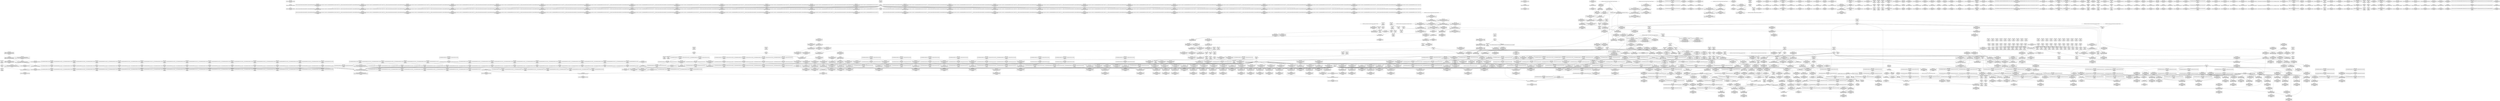 digraph {
	CE0x474c690 [shape=record,shape=Mrecord,label="{CE0x474c690|socket_type_to_security_class:sw.default}"]
	CE0x482d400 [shape=record,shape=Mrecord,label="{CE0x482d400|_call_void___llvm_gcov_indirect_counter_increment(i32*___llvm_gcov_global_state_pred344,_i64**_getelementptr_inbounds_(_100_x_i64*_,_100_x_i64*_*___llvm_gcda_edge_table343,_i64_0,_i64_56)),_!dbg_!27752|security/selinux/hooks.c,1224|*SummSource*}"]
	CE0x474d4e0 [shape=record,shape=Mrecord,label="{CE0x474d4e0|socket_type_to_security_class:sw.bb10|*SummSink*}"]
	CE0x4719f40 [shape=record,shape=Mrecord,label="{CE0x4719f40|selinux_socket_create:do.body|*SummSource*}"]
	CE0x47217d0 [shape=record,shape=Mrecord,label="{CE0x47217d0|selinux_socket_create:tobool|security/selinux/hooks.c,3982}"]
	CE0x47b5150 [shape=record,shape=Mrecord,label="{CE0x47b5150|i64*_getelementptr_inbounds_(_57_x_i64_,_57_x_i64_*___llvm_gcov_ctr342,_i64_0,_i64_0)|*Constant*}"]
	CE0x4776590 [shape=record,shape=Mrecord,label="{CE0x4776590|avc_has_perm:tsid|Function::avc_has_perm&Arg::tsid::|*SummSink*}"]
	CE0x4797560 [shape=record,shape=Mrecord,label="{CE0x4797560|_ret_i32_%retval.0,_!dbg_!27728|security/selinux/avc.c,775}"]
	CE0x47d08e0 [shape=record,shape=Mrecord,label="{CE0x47d08e0|default_protocol_stream:tmp3|security/selinux/hooks.c,1162|*SummSink*}"]
	CE0x47346f0 [shape=record,shape=Mrecord,label="{CE0x47346f0|selinux_socket_create:family|Function::selinux_socket_create&Arg::family::}"]
	CE0x4763c80 [shape=record,shape=Mrecord,label="{CE0x4763c80|_call_void___llvm_gcov_indirect_counter_increment(i32*___llvm_gcov_global_state_pred344,_i64**_getelementptr_inbounds_(_100_x_i64*_,_100_x_i64*_*___llvm_gcda_edge_table343,_i64_0,_i64_36)),_!dbg_!27720|security/selinux/hooks.c,1179|*SummSink*}"]
	CE0x47271b0 [shape=record,shape=Mrecord,label="{CE0x47271b0|GLOBAL:selinux_socket_create.__warned|Global_var:selinux_socket_create.__warned}"]
	CE0x47a0910 [shape=record,shape=Mrecord,label="{CE0x47a0910|i64**_getelementptr_inbounds_(_100_x_i64*_,_100_x_i64*_*___llvm_gcda_edge_table343,_i64_0,_i64_0)|*Constant*}"]
	CE0x47db3e0 [shape=record,shape=Mrecord,label="{CE0x47db3e0|i16_37|*Constant*|*SummSource*}"]
	CE0x472bb20 [shape=record,shape=Mrecord,label="{CE0x472bb20|i64_3|*Constant*|*SummSink*}"]
	CE0x4716bb0 [shape=record,shape=Mrecord,label="{CE0x4716bb0|selinux_socket_create:land.lhs.true|*SummSink*}"]
	CE0x47d5410 [shape=record,shape=Mrecord,label="{CE0x47d5410|socket_type_to_security_class:tmp55|security/selinux/hooks.c,1231|*SummSink*}"]
	CE0x472b670 [shape=record,shape=Mrecord,label="{CE0x472b670|i8*_getelementptr_inbounds_(_25_x_i8_,_25_x_i8_*_.str3,_i32_0,_i32_0)|*Constant*}"]
	CE0x4825fa0 [shape=record,shape=Mrecord,label="{CE0x4825fa0|socket_type_to_security_class:tmp43|security/selinux/hooks.c,1218|*SummSource*}"]
	CE0x482eef0 [shape=record,shape=Mrecord,label="{CE0x482eef0|socket_type_to_security_class:tmp48|security/selinux/hooks.c,1224|*SummSink*}"]
	CE0x4752d90 [shape=record,shape=Mrecord,label="{CE0x4752d90|socket_type_to_security_class:tmp13|security/selinux/hooks.c,1187|*SummSource*}"]
	CE0x4728760 [shape=record,shape=Mrecord,label="{CE0x4728760|selinux_socket_create:entry}"]
	CE0x485c150 [shape=record,shape=Mrecord,label="{CE0x485c150|i64*_getelementptr_inbounds_(_5_x_i64_,_5_x_i64_*___llvm_gcov_ctr345,_i64_0,_i64_4)|*Constant*|*SummSink*}"]
	CE0x4859660 [shape=record,shape=Mrecord,label="{CE0x4859660|default_protocol_stream:lor.ext|security/selinux/hooks.c,1162|*SummSource*}"]
	CE0x4736f20 [shape=record,shape=Mrecord,label="{CE0x4736f20|0:_i32,_4:_i32,_8:_i32,_12:_i32,_20:_i32,_:_CMRE_4,8_|*MultipleSource*|security/selinux/hooks.c,3982|security/selinux/hooks.c,3982|Function::socket_sockcreate_sid&Arg::tsec::|security/selinux/hooks.c,3995}"]
	CE0x4771230 [shape=record,shape=Mrecord,label="{CE0x4771230|socket_type_to_security_class:tobool|security/selinux/hooks.c,1186}"]
	CE0x47e2100 [shape=record,shape=Mrecord,label="{CE0x47e2100|_call_void___llvm_gcov_indirect_counter_increment(i32*___llvm_gcov_global_state_pred344,_i64**_getelementptr_inbounds_(_100_x_i64*_,_100_x_i64*_*___llvm_gcda_edge_table343,_i64_0,_i64_40)),_!dbg_!27738|security/selinux/hooks.c,1198}"]
	CE0x480f4e0 [shape=record,shape=Mrecord,label="{CE0x480f4e0|i64*_getelementptr_inbounds_(_5_x_i64_,_5_x_i64_*___llvm_gcov_ctr346,_i64_0,_i64_0)|*Constant*}"]
	CE0x482fa30 [shape=record,shape=Mrecord,label="{CE0x482fa30|_call_void___llvm_gcov_indirect_counter_increment(i32*___llvm_gcov_global_state_pred344,_i64**_getelementptr_inbounds_(_100_x_i64*_,_100_x_i64*_*___llvm_gcda_edge_table343,_i64_0,_i64_16)),_!dbg_!27753|security/selinux/hooks.c,1227}"]
	CE0x478f270 [shape=record,shape=Mrecord,label="{CE0x478f270|socket_sockcreate_sid:tmp8|security/selinux/hooks.c,3954}"]
	CE0x478ed60 [shape=record,shape=Mrecord,label="{CE0x478ed60|socket_type_to_security_class:tmp1}"]
	CE0x4830790 [shape=record,shape=Mrecord,label="{CE0x4830790|socket_type_to_security_class:tmp50|security/selinux/hooks.c,1227}"]
	CE0x472bc30 [shape=record,shape=Mrecord,label="{CE0x472bc30|get_current:tmp1|*SummSink*}"]
	CE0x47d9f10 [shape=record,shape=Mrecord,label="{CE0x47d9f10|socket_type_to_security_class:tmp56|security/selinux/hooks.c,1234|*SummSink*}"]
	CE0x4823da0 [shape=record,shape=Mrecord,label="{CE0x4823da0|_call_void___llvm_gcov_indirect_counter_increment(i32*___llvm_gcov_global_state_pred344,_i64**_getelementptr_inbounds_(_100_x_i64*_,_100_x_i64*_*___llvm_gcda_edge_table343,_i64_0,_i64_88)),_!dbg_!27749|security/selinux/hooks.c,1218|*SummSource*}"]
	CE0x47a7940 [shape=record,shape=Mrecord,label="{CE0x47a7940|default_protocol_stream:lor.end|*SummSource*}"]
	CE0x47b67a0 [shape=record,shape=Mrecord,label="{CE0x47b67a0|socket_type_to_security_class:sw.bb2|*SummSink*}"]
	CE0x4735110 [shape=record,shape=Mrecord,label="{CE0x4735110|selinux_socket_create:type|Function::selinux_socket_create&Arg::type::|*SummSink*}"]
	CE0x4820e80 [shape=record,shape=Mrecord,label="{CE0x4820e80|socket_type_to_security_class:tmp39|security/selinux/hooks.c,1214|*SummSink*}"]
	CE0x485e590 [shape=record,shape=Mrecord,label="{CE0x485e590|default_protocol_dgram:tmp2|security/selinux/hooks.c,1167|*SummSource*}"]
	CE0x47242d0 [shape=record,shape=Mrecord,label="{CE0x47242d0|_call_void_mcount()_#3|*SummSource*}"]
	CE0x4859320 [shape=record,shape=Mrecord,label="{CE0x4859320|default_protocol_stream:lor.ext|security/selinux/hooks.c,1162}"]
	CE0x480f2e0 [shape=record,shape=Mrecord,label="{CE0x480f2e0|socket_sockcreate_sid:sockcreate_sid1|security/selinux/hooks.c,3954}"]
	CE0x474b8d0 [shape=record,shape=Mrecord,label="{CE0x474b8d0|i64*_getelementptr_inbounds_(_18_x_i64_,_18_x_i64_*___llvm_gcov_ctr341,_i64_0,_i64_6)|*Constant*}"]
	CE0x4796fe0 [shape=record,shape=Mrecord,label="{CE0x4796fe0|avc_has_perm:requested|Function::avc_has_perm&Arg::requested::|*SummSource*}"]
	CE0x4818df0 [shape=record,shape=Mrecord,label="{CE0x4818df0|default_protocol_stream:bb}"]
	CE0x474cfa0 [shape=record,shape=Mrecord,label="{CE0x474cfa0|socket_type_to_security_class:sw.epilog|*SummSource*}"]
	CE0x4716a60 [shape=record,shape=Mrecord,label="{CE0x4716a60|selinux_socket_create:if.then14}"]
	CE0x47cf9c0 [shape=record,shape=Mrecord,label="{CE0x47cf9c0|default_protocol_stream:tmp3|security/selinux/hooks.c,1162}"]
	CE0x4762e90 [shape=record,shape=Mrecord,label="{CE0x4762e90|GLOBAL:socket_sockcreate_sid|*Constant*}"]
	CE0x47b6030 [shape=record,shape=Mrecord,label="{CE0x47b6030|socket_type_to_security_class:if.else|*SummSink*}"]
	CE0x4825670 [shape=record,shape=Mrecord,label="{CE0x4825670|i64**_getelementptr_inbounds_(_100_x_i64*_,_100_x_i64*_*___llvm_gcda_edge_table343,_i64_0,_i64_88)|*Constant*|*SummSink*}"]
	CE0x4749910 [shape=record,shape=Mrecord,label="{CE0x4749910|socket_type_to_security_class:sw.bb16|*SummSource*}"]
	CE0x4734470 [shape=record,shape=Mrecord,label="{CE0x4734470|socket_type_to_security_class:entry|*SummSource*}"]
	CE0x478f580 [shape=record,shape=Mrecord,label="{CE0x478f580|socket_type_to_security_class:sw.bb21|*SummSink*}"]
	CE0x474a200 [shape=record,shape=Mrecord,label="{CE0x474a200|selinux_socket_create:tmp34|security/selinux/hooks.c,3995|*SummSink*}"]
	CE0x4810ff0 [shape=record,shape=Mrecord,label="{CE0x4810ff0|__llvm_gcov_indirect_counter_increment:tmp3|*SummSource*}"]
	CE0x485dce0 [shape=record,shape=Mrecord,label="{CE0x485dce0|_call_void_mcount()_#3}"]
	CE0x474a0e0 [shape=record,shape=Mrecord,label="{CE0x474a0e0|i64*_getelementptr_inbounds_(_18_x_i64_,_18_x_i64_*___llvm_gcov_ctr341,_i64_0,_i64_16)|*Constant*|*SummSource*}"]
	CE0x4746850 [shape=record,shape=Mrecord,label="{CE0x4746850|socket_type_to_security_class:sw.bb11|*SummSource*}"]
	CE0x4831300 [shape=record,shape=Mrecord,label="{CE0x4831300|i64**_getelementptr_inbounds_(_100_x_i64*_,_100_x_i64*_*___llvm_gcda_edge_table343,_i64_0,_i64_16)|*Constant*|*SummSource*}"]
	CE0x48106c0 [shape=record,shape=Mrecord,label="{CE0x48106c0|default_protocol_stream:cmp|security/selinux/hooks.c,1162}"]
	CE0x4797290 [shape=record,shape=Mrecord,label="{CE0x4797290|%struct.common_audit_data*_null|*Constant*|*SummSink*}"]
	CE0x47abdd0 [shape=record,shape=Mrecord,label="{CE0x47abdd0|socket_sockcreate_sid:tmp4|security/selinux/hooks.c,3953|*SummSource*}"]
	CE0x4796d40 [shape=record,shape=Mrecord,label="{CE0x4796d40|avc_has_perm:requested|Function::avc_has_perm&Arg::requested::|*SummSink*}"]
	CE0x47bab20 [shape=record,shape=Mrecord,label="{CE0x47bab20|i64*_getelementptr_inbounds_(_57_x_i64_,_57_x_i64_*___llvm_gcov_ctr342,_i64_0,_i64_14)|*Constant*|*SummSource*}"]
	CE0x474bf60 [shape=record,shape=Mrecord,label="{CE0x474bf60|socket_type_to_security_class:sw.bb12}"]
	CE0x3f7d0c0 [shape=record,shape=Mrecord,label="{CE0x3f7d0c0|GLOBAL:__llvm_gcov_ctr341|Global_var:__llvm_gcov_ctr341}"]
	CE0x47421f0 [shape=record,shape=Mrecord,label="{CE0x47421f0|selinux_socket_create:cred|security/selinux/hooks.c,3982|*SummSink*}"]
	CE0x47491b0 [shape=record,shape=Mrecord,label="{CE0x47491b0|socket_type_to_security_class:sw.bb4|*SummSink*}"]
	CE0x472a890 [shape=record,shape=Mrecord,label="{CE0x472a890|selinux_socket_create:tmp8|security/selinux/hooks.c,3982}"]
	CE0x47be410 [shape=record,shape=Mrecord,label="{CE0x47be410|socket_sockcreate_sid:tmp1|*SummSink*}"]
	CE0x48118f0 [shape=record,shape=Mrecord,label="{CE0x48118f0|default_protocol_stream:tmp1|*SummSink*}"]
	CE0x4730540 [shape=record,shape=Mrecord,label="{CE0x4730540|selinux_socket_create:newsid|security/selinux/hooks.c, 3983|*SummSink*}"]
	CE0x481b800 [shape=record,shape=Mrecord,label="{CE0x481b800|socket_type_to_security_class:tmp35|security/selinux/hooks.c,1210|*SummSink*}"]
	CE0x474e220 [shape=record,shape=Mrecord,label="{CE0x474e220|i32_15|*Constant*|*SummSink*}"]
	CE0x4727700 [shape=record,shape=Mrecord,label="{CE0x4727700|selinux_socket_create:tobool8|security/selinux/hooks.c,3987|*SummSink*}"]
	CE0x47decf0 [shape=record,shape=Mrecord,label="{CE0x47decf0|i16_15|*Constant*|*SummSource*}"]
	CE0x47b8e00 [shape=record,shape=Mrecord,label="{CE0x47b8e00|socket_type_to_security_class:tmp9|security/selinux/hooks.c,1186}"]
	CE0x4750770 [shape=record,shape=Mrecord,label="{CE0x4750770|_call_void___llvm_gcov_indirect_counter_increment(i32*___llvm_gcov_global_state_pred344,_i64**_getelementptr_inbounds_(_100_x_i64*_,_100_x_i64*_*___llvm_gcda_edge_table343,_i64_0,_i64_4)),_!dbg_!27715|security/selinux/hooks.c,1174|*SummSource*}"]
	CE0x474aed0 [shape=record,shape=Mrecord,label="{CE0x474aed0|socket_type_to_security_class:tmp7|security/selinux/hooks.c,1181|*SummSink*}"]
	CE0x474b630 [shape=record,shape=Mrecord,label="{CE0x474b630|i32_6|*Constant*|*SummSource*}"]
	CE0x4790130 [shape=record,shape=Mrecord,label="{CE0x4790130|socket_type_to_security_class:tmp5|security/selinux/hooks.c,1179}"]
	CE0x47410d0 [shape=record,shape=Mrecord,label="{CE0x47410d0|selinux_socket_create:tmp26|security/selinux/hooks.c,3988}"]
	CE0x4788b60 [shape=record,shape=Mrecord,label="{CE0x4788b60|i32_4|*Constant*|*SummSink*}"]
	CE0x47d57f0 [shape=record,shape=Mrecord,label="{CE0x47d57f0|_call_void___llvm_gcov_indirect_counter_increment(i32*___llvm_gcov_global_state_pred344,_i64**_getelementptr_inbounds_(_100_x_i64*_,_100_x_i64*_*___llvm_gcda_edge_table343,_i64_0,_i64_0)),_!dbg_!27756|security/selinux/hooks.c,1234|*SummSource*}"]
	CE0x478fa80 [shape=record,shape=Mrecord,label="{CE0x478fa80|i64*_getelementptr_inbounds_(_6_x_i64_,_6_x_i64_*___llvm_gcov_ctr347,_i64_0,_i64_0)|*Constant*|*SummSource*}"]
	CE0x47aa680 [shape=record,shape=Mrecord,label="{CE0x47aa680|__llvm_gcov_indirect_counter_increment:pred|*SummSink*}"]
	CE0x4826500 [shape=record,shape=Mrecord,label="{CE0x4826500|socket_type_to_security_class:tmp43|security/selinux/hooks.c,1218|*SummSink*}"]
	CE0x4788770 [shape=record,shape=Mrecord,label="{CE0x4788770|i32_9|*Constant*|*SummSink*}"]
	CE0x472a900 [shape=record,shape=Mrecord,label="{CE0x472a900|0:_i8,_:_GCMR_selinux_socket_create.__warned_internal_global_i8_0,_section_.data.unlikely_,_align_1:_elem_0:default:}"]
	CE0x470e420 [shape=record,shape=Mrecord,label="{CE0x470e420|selinux_socket_create:newsid|security/selinux/hooks.c, 3983|*SummSource*}"]
	CE0x4741d20 [shape=record,shape=Mrecord,label="{CE0x4741d20|i64_4|*Constant*|*SummSource*}"]
	CE0x478c6c0 [shape=record,shape=Mrecord,label="{CE0x478c6c0|get_current:tmp2}"]
	CE0x4811bc0 [shape=record,shape=Mrecord,label="{CE0x4811bc0|socket_sockcreate_sid:tmp}"]
	CE0x4719970 [shape=record,shape=Mrecord,label="{CE0x4719970|selinux_socket_create:tmp27|security/selinux/hooks.c,3988}"]
	CE0x4793660 [shape=record,shape=Mrecord,label="{CE0x4793660|socket_type_to_security_class:tmp21|security/selinux/hooks.c,1192}"]
	CE0x47d1ab0 [shape=record,shape=Mrecord,label="{CE0x47d1ab0|i64*_getelementptr_inbounds_(_57_x_i64_,_57_x_i64_*___llvm_gcov_ctr342,_i64_0,_i64_53)|*Constant*}"]
	CE0x482e7c0 [shape=record,shape=Mrecord,label="{CE0x482e7c0|i64**_getelementptr_inbounds_(_100_x_i64*_,_100_x_i64*_*___llvm_gcda_edge_table343,_i64_0,_i64_56)|*Constant*|*SummSource*}"]
	CE0x47aca20 [shape=record,shape=Mrecord,label="{CE0x47aca20|i64**_getelementptr_inbounds_(_100_x_i64*_,_100_x_i64*_*___llvm_gcda_edge_table343,_i64_0,_i64_32)|*Constant*|*SummSource*}"]
	CE0x47e3a40 [shape=record,shape=Mrecord,label="{CE0x47e3a40|i64**_getelementptr_inbounds_(_100_x_i64*_,_100_x_i64*_*___llvm_gcda_edge_table343,_i64_0,_i64_40)|*Constant*|*SummSink*}"]
	CE0x47da070 [shape=record,shape=Mrecord,label="{CE0x47da070|socket_type_to_security_class:tmp57|security/selinux/hooks.c,1234}"]
	CE0x47e4e40 [shape=record,shape=Mrecord,label="{CE0x47e4e40|i64**_getelementptr_inbounds_(_100_x_i64*_,_100_x_i64*_*___llvm_gcda_edge_table343,_i64_0,_i64_52)|*Constant*|*SummSink*}"]
	CE0x47432d0 [shape=record,shape=Mrecord,label="{CE0x47432d0|GLOBAL:lockdep_rcu_suspicious|*Constant*|*SummSource*}"]
	CE0x47b33c0 [shape=record,shape=Mrecord,label="{CE0x47b33c0|__llvm_gcov_indirect_counter_increment:predecessor|Function::__llvm_gcov_indirect_counter_increment&Arg::predecessor::|*SummSource*}"]
	CE0x47e5770 [shape=record,shape=Mrecord,label="{CE0x47e5770|socket_type_to_security_class:tmp25|security/selinux/hooks.c,1196|*SummSource*}"]
	CE0x47a68d0 [shape=record,shape=Mrecord,label="{CE0x47a68d0|i64_2|*Constant*}"]
	CE0x473c8d0 [shape=record,shape=Mrecord,label="{CE0x473c8d0|i64*_getelementptr_inbounds_(_18_x_i64_,_18_x_i64_*___llvm_gcov_ctr341,_i64_0,_i64_8)|*Constant*}"]
	CE0x4820920 [shape=record,shape=Mrecord,label="{CE0x4820920|socket_type_to_security_class:tmp39|security/selinux/hooks.c,1214|*SummSource*}"]
	CE0x474d830 [shape=record,shape=Mrecord,label="{CE0x474d830|socket_type_to_security_class:type|Function::socket_type_to_security_class&Arg::type::}"]
	CE0x474a690 [shape=record,shape=Mrecord,label="{CE0x474a690|i64*_getelementptr_inbounds_(_57_x_i64_,_57_x_i64_*___llvm_gcov_ctr342,_i64_0,_i64_15)|*Constant*|*SummSink*}"]
	CE0x47d4c40 [shape=record,shape=Mrecord,label="{CE0x47d4c40|socket_type_to_security_class:tmp54|security/selinux/hooks.c,1231|*SummSink*}"]
	CE0x47ac0c0 [shape=record,shape=Mrecord,label="{CE0x47ac0c0|socket_sockcreate_sid:tmp5|security/selinux/hooks.c,3953|*SummSource*}"]
	CE0x47a7a90 [shape=record,shape=Mrecord,label="{CE0x47a7a90|default_protocol_stream:lor.end|*SummSink*}"]
	CE0x478c510 [shape=record,shape=Mrecord,label="{CE0x478c510|socket_type_to_security_class:if.then|*SummSink*}"]
	CE0x47e2170 [shape=record,shape=Mrecord,label="{CE0x47e2170|_call_void___llvm_gcov_indirect_counter_increment(i32*___llvm_gcov_global_state_pred344,_i64**_getelementptr_inbounds_(_100_x_i64*_,_100_x_i64*_*___llvm_gcda_edge_table343,_i64_0,_i64_40)),_!dbg_!27738|security/selinux/hooks.c,1198|*SummSource*}"]
	CE0x47dfc90 [shape=record,shape=Mrecord,label="{CE0x47dfc90|socket_type_to_security_class:tmp59|security/selinux/hooks.c,1235|*SummSource*}"]
	CE0x472e770 [shape=record,shape=Mrecord,label="{CE0x472e770|i64*_getelementptr_inbounds_(_18_x_i64_,_18_x_i64_*___llvm_gcov_ctr341,_i64_0,_i64_9)|*Constant*|*SummSource*}"]
	CE0x47490c0 [shape=record,shape=Mrecord,label="{CE0x47490c0|socket_type_to_security_class:sw.bb4|*SummSource*}"]
	CE0x485ce60 [shape=record,shape=Mrecord,label="{CE0x485ce60|default_protocol_dgram:tmp2|security/selinux/hooks.c,1167|*SummSink*}"]
	CE0x476edb0 [shape=record,shape=Mrecord,label="{CE0x476edb0|socket_sockcreate_sid:call|security/selinux/hooks.c,3958|*SummSource*}"]
	CE0x47ab9e0 [shape=record,shape=Mrecord,label="{CE0x47ab9e0|i32_15|*Constant*|*SummSource*}"]
	CE0x4799b50 [shape=record,shape=Mrecord,label="{CE0x4799b50|get_current:bb}"]
	CE0x481a9e0 [shape=record,shape=Mrecord,label="{CE0x481a9e0|i64*_getelementptr_inbounds_(_57_x_i64_,_57_x_i64_*___llvm_gcov_ctr342,_i64_0,_i64_44)|*Constant*}"]
	CE0x47c3240 [shape=record,shape=Mrecord,label="{CE0x47c3240|default_protocol_stream:bb|*SummSource*}"]
	CE0x4737770 [shape=record,shape=Mrecord,label="{CE0x4737770|i64*_getelementptr_inbounds_(_57_x_i64_,_57_x_i64_*___llvm_gcov_ctr342,_i64_0,_i64_27)|*Constant*|*SummSink*}"]
	CE0x47c28c0 [shape=record,shape=Mrecord,label="{CE0x47c28c0|i64*_getelementptr_inbounds_(_6_x_i64_,_6_x_i64_*___llvm_gcov_ctr347,_i64_0,_i64_4)|*Constant*|*SummSink*}"]
	CE0x473dfa0 [shape=record,shape=Mrecord,label="{CE0x473dfa0|selinux_socket_create:call11|security/selinux/hooks.c,3990}"]
	CE0x480ec10 [shape=record,shape=Mrecord,label="{CE0x480ec10|__llvm_gcov_indirect_counter_increment:counter|*SummSource*}"]
	"CONST[source:2(external),value:0(static)][purpose:{operation}][SrcIdx:3]"
	CE0x47dc490 [shape=record,shape=Mrecord,label="{CE0x47dc490|i16_16|*Constant*|*SummSink*}"]
	CE0x47a0230 [shape=record,shape=Mrecord,label="{CE0x47a0230|socket_type_to_security_class:tmp56|security/selinux/hooks.c,1234}"]
	CE0x485cf20 [shape=record,shape=Mrecord,label="{CE0x485cf20|default_protocol_dgram:tmp3|security/selinux/hooks.c,1167}"]
	CE0x4750250 [shape=record,shape=Mrecord,label="{CE0x4750250|__llvm_gcov_indirect_counter_increment:tmp}"]
	CE0x4811420 [shape=record,shape=Mrecord,label="{CE0x4811420|socket_sockcreate_sid:sid|security/selinux/hooks.c,3958|*SummSink*}"]
	CE0x4798af0 [shape=record,shape=Mrecord,label="{CE0x4798af0|selinux_socket_create:tmp39|security/selinux/hooks.c,3996}"]
	CE0x4796690 [shape=record,shape=Mrecord,label="{CE0x4796690|avc_has_perm:tclass|Function::avc_has_perm&Arg::tclass::|*SummSource*}"]
	CE0x479dc50 [shape=record,shape=Mrecord,label="{CE0x479dc50|default_protocol_dgram:entry|*SummSink*}"]
	CE0x47acc00 [shape=record,shape=Mrecord,label="{CE0x47acc00|socket_type_to_security_class:tmp2|security/selinux/hooks.c,1177|*SummSource*}"]
	CE0x47d2cb0 [shape=record,shape=Mrecord,label="{CE0x47d2cb0|_call_void___llvm_gcov_indirect_counter_increment(i32*___llvm_gcov_global_state_pred344,_i64**_getelementptr_inbounds_(_100_x_i64*_,_100_x_i64*_*___llvm_gcda_edge_table343,_i64_0,_i64_24)),_!dbg_!27755|security/selinux/hooks.c,1231|*SummSource*}"]
	"CONST[source:1(input),value:2(dynamic)][purpose:{object}][SrcIdx:6]"
	CE0x480ffc0 [shape=record,shape=Mrecord,label="{CE0x480ffc0|__llvm_gcov_indirect_counter_increment:tmp5|*SummSource*}"]
	CE0x47a9260 [shape=record,shape=Mrecord,label="{CE0x47a9260|socket_type_to_security_class:if.then8|*SummSink*}"]
	CE0x47b8280 [shape=record,shape=Mrecord,label="{CE0x47b8280|i64_21|*Constant*|*SummSink*}"]
	CE0x4747510 [shape=record,shape=Mrecord,label="{CE0x4747510|selinux_socket_create:tmp11|security/selinux/hooks.c,3982|*SummSink*}"]
	CE0x4819020 [shape=record,shape=Mrecord,label="{CE0x4819020|socket_sockcreate_sid:if.then|*SummSource*}"]
	CE0x476fd10 [shape=record,shape=Mrecord,label="{CE0x476fd10|socket_sockcreate_sid:retval.0|*SummSource*}"]
	CE0x4714660 [shape=record,shape=Mrecord,label="{CE0x4714660|selinux_socket_create:if.end10|*SummSource*}"]
	CE0x47dcbf0 [shape=record,shape=Mrecord,label="{CE0x47dcbf0|i16_24|*Constant*}"]
	CE0x472c3c0 [shape=record,shape=Mrecord,label="{CE0x472c3c0|i64*_getelementptr_inbounds_(_18_x_i64_,_18_x_i64_*___llvm_gcov_ctr341,_i64_0,_i64_0)|*Constant*}"]
	CE0x482d020 [shape=record,shape=Mrecord,label="{CE0x482d020|socket_type_to_security_class:tmp47|security/selinux/hooks.c,1222|*SummSink*}"]
	CE0x473c6e0 [shape=record,shape=Mrecord,label="{CE0x473c6e0|i1_true|*Constant*|*SummSource*}"]
	CE0x485fc10 [shape=record,shape=Mrecord,label="{CE0x485fc10|default_protocol_dgram:tmp5|security/selinux/hooks.c,1167|*SummSink*}"]
	CE0x47d9ea0 [shape=record,shape=Mrecord,label="{CE0x47d9ea0|i64*_getelementptr_inbounds_(_57_x_i64_,_57_x_i64_*___llvm_gcov_ctr342,_i64_0,_i64_55)|*Constant*|*SummSink*}"]
	CE0x47b19a0 [shape=record,shape=Mrecord,label="{CE0x47b19a0|GLOBAL:current_task|Global_var:current_task|*SummSink*}"]
	CE0x4765790 [shape=record,shape=Mrecord,label="{CE0x4765790|GLOBAL:socket_sockcreate_sid|*Constant*|*SummSource*}"]
	CE0x4810490 [shape=record,shape=Mrecord,label="{CE0x4810490|i32_0|*Constant*}"]
	CE0x48605d0 [shape=record,shape=Mrecord,label="{CE0x48605d0|default_protocol_dgram:tmp9|security/selinux/hooks.c,1167|*SummSink*}"]
	CE0x47a87a0 [shape=record,shape=Mrecord,label="{CE0x47a87a0|socket_type_to_security_class:tmp3|security/selinux/hooks.c,1177}"]
	CE0x47dbf30 [shape=record,shape=Mrecord,label="{CE0x47dbf30|i16_38|*Constant*}"]
	CE0x4734330 [shape=record,shape=Mrecord,label="{CE0x4734330|socket_type_to_security_class:entry}"]
	CE0x47be0b0 [shape=record,shape=Mrecord,label="{CE0x47be0b0|_call_void_mcount()_#3|*SummSink*}"]
	CE0x47161b0 [shape=record,shape=Mrecord,label="{CE0x47161b0|selinux_socket_create:bb|*SummSource*}"]
	CE0x485a110 [shape=record,shape=Mrecord,label="{CE0x485a110|default_protocol_dgram:lor.rhs}"]
	CE0x47bd040 [shape=record,shape=Mrecord,label="{CE0x47bd040|GLOBAL:__llvm_gcov_global_state_pred344|Global_var:__llvm_gcov_global_state_pred344}"]
	CE0x4816f80 [shape=record,shape=Mrecord,label="{CE0x4816f80|default_protocol_stream:tmp4|security/selinux/hooks.c,1162|*SummSource*}"]
	CE0x48167c0 [shape=record,shape=Mrecord,label="{CE0x48167c0|default_protocol_stream:cmp|security/selinux/hooks.c,1162|*SummSource*}"]
	CE0x4823460 [shape=record,shape=Mrecord,label="{CE0x4823460|socket_type_to_security_class:tmp41|security/selinux/hooks.c,1216|*SummSource*}"]
	CE0x4817590 [shape=record,shape=Mrecord,label="{CE0x4817590|default_protocol_stream:tmp5|security/selinux/hooks.c,1162|*SummSink*}"]
	CE0x48170b0 [shape=record,shape=Mrecord,label="{CE0x48170b0|default_protocol_stream:tmp4|security/selinux/hooks.c,1162|*SummSink*}"]
	CE0x47de140 [shape=record,shape=Mrecord,label="{CE0x47de140|i16_35|*Constant*|*SummSink*}"]
	CE0x4821260 [shape=record,shape=Mrecord,label="{CE0x4821260|_call_void___llvm_gcov_indirect_counter_increment(i32*___llvm_gcov_global_state_pred344,_i64**_getelementptr_inbounds_(_100_x_i64*_,_100_x_i64*_*___llvm_gcda_edge_table343,_i64_0,_i64_84)),_!dbg_!27748|security/selinux/hooks.c,1216|*SummSource*}"]
	CE0x47a7220 [shape=record,shape=Mrecord,label="{CE0x47a7220|default_protocol_stream:tmp}"]
	CE0x47dd7b0 [shape=record,shape=Mrecord,label="{CE0x47dd7b0|i16_17|*Constant*|*SummSink*}"]
	CE0x485b9c0 [shape=record,shape=Mrecord,label="{CE0x485b9c0|default_protocol_stream:tmp8|*SummSource*}"]
	CE0x47511d0 [shape=record,shape=Mrecord,label="{CE0x47511d0|i32_5|*Constant*}"]
	CE0x482f6c0 [shape=record,shape=Mrecord,label="{CE0x482f6c0|socket_type_to_security_class:tmp49|security/selinux/hooks.c,1224|*SummSink*}"]
	CE0x4748c10 [shape=record,shape=Mrecord,label="{CE0x4748c10|selinux_socket_create:tmp9|security/selinux/hooks.c,3982|*SummSource*}"]
	CE0x472b290 [shape=record,shape=Mrecord,label="{CE0x472b290|selinux_socket_create:land.lhs.true2|*SummSink*}"]
	CE0x47235d0 [shape=record,shape=Mrecord,label="{CE0x47235d0|selinux_socket_create:tmp21|security/selinux/hooks.c,3982|*SummSink*}"]
	CE0x48190f0 [shape=record,shape=Mrecord,label="{CE0x48190f0|socket_sockcreate_sid:if.then|*SummSink*}"]
	CE0x478d450 [shape=record,shape=Mrecord,label="{CE0x478d450|__llvm_gcov_indirect_counter_increment:bb4}"]
	CE0x4735330 [shape=record,shape=Mrecord,label="{CE0x4735330|socket_sockcreate_sid:socksid|Function::socket_sockcreate_sid&Arg::socksid::}"]
	CE0x485a560 [shape=record,shape=Mrecord,label="{CE0x485a560|default_protocol_stream:tmp6|security/selinux/hooks.c,1162}"]
	CE0x4810200 [shape=record,shape=Mrecord,label="{CE0x4810200|socket_sockcreate_sid:tmp9|*LoadInst*|security/selinux/hooks.c,3954}"]
	CE0x472ae20 [shape=record,shape=Mrecord,label="{CE0x472ae20|GLOBAL:get_current|*Constant*}"]
	CE0x4825a00 [shape=record,shape=Mrecord,label="{CE0x4825a00|i64*_getelementptr_inbounds_(_57_x_i64_,_57_x_i64_*___llvm_gcov_ctr342,_i64_0,_i64_48)|*Constant*|*SummSource*}"]
	CE0x47dbd20 [shape=record,shape=Mrecord,label="{CE0x47dbd20|i16_23|*Constant*|*SummSource*}"]
	CE0x47a98b0 [shape=record,shape=Mrecord,label="{CE0x47a98b0|GLOBAL:__llvm_gcov_global_state_pred344|Global_var:__llvm_gcov_global_state_pred344|*SummSource*}"]
	CE0x47b8160 [shape=record,shape=Mrecord,label="{CE0x47b8160|i64_21|*Constant*}"]
	"CONST[source:0(mediator),value:2(dynamic)][purpose:{object}]"
	CE0x4792540 [shape=record,shape=Mrecord,label="{CE0x4792540|i64*_getelementptr_inbounds_(_2_x_i64_,_2_x_i64_*___llvm_gcov_ctr98,_i64_0,_i64_0)|*Constant*|*SummSink*}"]
	CE0x47e2ea0 [shape=record,shape=Mrecord,label="{CE0x47e2ea0|socket_type_to_security_class:tmp26|security/selinux/hooks.c,1198}"]
	CE0x4826f80 [shape=record,shape=Mrecord,label="{CE0x4826f80|_call_void___llvm_gcov_indirect_counter_increment(i32*___llvm_gcov_global_state_pred344,_i64**_getelementptr_inbounds_(_100_x_i64*_,_100_x_i64*_*___llvm_gcda_edge_table343,_i64_0,_i64_92)),_!dbg_!27750|security/selinux/hooks.c,1220|*SummSink*}"]
	CE0x472c4c0 [shape=record,shape=Mrecord,label="{CE0x472c4c0|i64_1|*Constant*}"]
	CE0x47489a0 [shape=record,shape=Mrecord,label="{CE0x47489a0|socket_type_to_security_class:bb|*SummSource*}"]
	CE0x4724210 [shape=record,shape=Mrecord,label="{CE0x4724210|get_current:tmp3|*SummSink*}"]
	CE0x472e900 [shape=record,shape=Mrecord,label="{CE0x472e900|i64*_getelementptr_inbounds_(_18_x_i64_,_18_x_i64_*___llvm_gcov_ctr341,_i64_0,_i64_9)|*Constant*|*SummSink*}"]
	CE0x47a5a80 [shape=record,shape=Mrecord,label="{CE0x47a5a80|i64*_getelementptr_inbounds_(_6_x_i64_,_6_x_i64_*___llvm_gcov_ctr347,_i64_0,_i64_5)|*Constant*|*SummSink*}"]
	CE0x4853760 [shape=record,shape=Mrecord,label="{CE0x4853760|socket_sockcreate_sid:return}"]
	CE0x481dde0 [shape=record,shape=Mrecord,label="{CE0x481dde0|socket_type_to_security_class:tmp37|security/selinux/hooks.c,1212|*SummSource*}"]
	CE0x481d440 [shape=record,shape=Mrecord,label="{CE0x481d440|i64**_getelementptr_inbounds_(_100_x_i64*_,_100_x_i64*_*___llvm_gcda_edge_table343,_i64_0,_i64_76)|*Constant*|*SummSource*}"]
	CE0x48275d0 [shape=record,shape=Mrecord,label="{CE0x48275d0|socket_type_to_security_class:tmp44|security/selinux/hooks.c,1220}"]
	CE0x47c2470 [shape=record,shape=Mrecord,label="{CE0x47c2470|default_protocol_dgram:lor.rhs|*SummSink*}"]
	CE0x4790ce0 [shape=record,shape=Mrecord,label="{CE0x4790ce0|_call_void___llvm_gcov_indirect_counter_increment(i32*___llvm_gcov_global_state_pred344,_i64**_getelementptr_inbounds_(_100_x_i64*_,_100_x_i64*_*___llvm_gcda_edge_table343,_i64_0,_i64_28)),_!dbg_!27721|security/selinux/hooks.c,1181|*SummSink*}"]
	CE0x4823d30 [shape=record,shape=Mrecord,label="{CE0x4823d30|_call_void___llvm_gcov_indirect_counter_increment(i32*___llvm_gcov_global_state_pred344,_i64**_getelementptr_inbounds_(_100_x_i64*_,_100_x_i64*_*___llvm_gcda_edge_table343,_i64_0,_i64_88)),_!dbg_!27749|security/selinux/hooks.c,1218}"]
	CE0x481b190 [shape=record,shape=Mrecord,label="{CE0x481b190|socket_type_to_security_class:tmp35|security/selinux/hooks.c,1210}"]
	CE0x476c610 [shape=record,shape=Mrecord,label="{CE0x476c610|i64**_getelementptr_inbounds_(_100_x_i64*_,_100_x_i64*_*___llvm_gcda_edge_table343,_i64_0,_i64_68)|*Constant*}"]
	CE0x47869b0 [shape=record,shape=Mrecord,label="{CE0x47869b0|socket_type_to_security_class:tmp26|security/selinux/hooks.c,1198|*SummSource*}"]
	CE0x481db70 [shape=record,shape=Mrecord,label="{CE0x481db70|socket_type_to_security_class:tmp36|security/selinux/hooks.c,1212|*SummSink*}"]
	CE0x476a180 [shape=record,shape=Mrecord,label="{CE0x476a180|socket_type_to_security_class:tmp30|security/selinux/hooks.c,1206|*SummSource*}"]
	CE0x473ea70 [shape=record,shape=Mrecord,label="{CE0x473ea70|i32_22|*Constant*|*SummSource*}"]
	CE0x4742da0 [shape=record,shape=Mrecord,label="{CE0x4742da0|_call_void_lockdep_rcu_suspicious(i8*_getelementptr_inbounds_(_25_x_i8_,_25_x_i8_*_.str3,_i32_0,_i32_0),_i32_3982,_i8*_getelementptr_inbounds_(_45_x_i8_,_45_x_i8_*_.str12,_i32_0,_i32_0))_#10,_!dbg_!27732|security/selinux/hooks.c,3982|*SummSource*}"]
	CE0x47d28d0 [shape=record,shape=Mrecord,label="{CE0x47d28d0|socket_type_to_security_class:tmp53|security/selinux/hooks.c,1229|*SummSink*}"]
	CE0x476ca50 [shape=record,shape=Mrecord,label="{CE0x476ca50|i64**_getelementptr_inbounds_(_100_x_i64*_,_100_x_i64*_*___llvm_gcda_edge_table343,_i64_0,_i64_68)|*Constant*|*SummSource*}"]
	CE0x4824440 [shape=record,shape=Mrecord,label="{CE0x4824440|_call_void___llvm_gcov_indirect_counter_increment(i32*___llvm_gcov_global_state_pred344,_i64**_getelementptr_inbounds_(_100_x_i64*_,_100_x_i64*_*___llvm_gcda_edge_table343,_i64_0,_i64_88)),_!dbg_!27749|security/selinux/hooks.c,1218|*SummSink*}"]
	CE0x48281b0 [shape=record,shape=Mrecord,label="{CE0x48281b0|i64**_getelementptr_inbounds_(_100_x_i64*_,_100_x_i64*_*___llvm_gcda_edge_table343,_i64_0,_i64_92)|*Constant*|*SummSink*}"]
	CE0x47beed0 [shape=record,shape=Mrecord,label="{CE0x47beed0|__llvm_gcov_indirect_counter_increment:tmp2|*SummSource*}"]
	CE0x47b4f00 [shape=record,shape=Mrecord,label="{CE0x47b4f00|socket_type_to_security_class:sw.bb1|*SummSource*}"]
	CE0x47879c0 [shape=record,shape=Mrecord,label="{CE0x47879c0|_call_void___llvm_gcov_indirect_counter_increment(i32*___llvm_gcov_global_state_pred344,_i64**_getelementptr_inbounds_(_100_x_i64*_,_100_x_i64*_*___llvm_gcda_edge_table343,_i64_0,_i64_12)),_!dbg_!27739|security/selinux/hooks.c,1202|*SummSource*}"]
	CE0x470e000 [shape=record,shape=Mrecord,label="{CE0x470e000|selinux_socket_create:return|*SummSink*}"]
	CE0x47d2c40 [shape=record,shape=Mrecord,label="{CE0x47d2c40|_call_void___llvm_gcov_indirect_counter_increment(i32*___llvm_gcov_global_state_pred344,_i64**_getelementptr_inbounds_(_100_x_i64*_,_100_x_i64*_*___llvm_gcda_edge_table343,_i64_0,_i64_24)),_!dbg_!27755|security/selinux/hooks.c,1231}"]
	CE0x478c020 [shape=record,shape=Mrecord,label="{CE0x478c020|GLOBAL:current_task|Global_var:current_task}"]
	CE0x476a310 [shape=record,shape=Mrecord,label="{CE0x476a310|i64*_getelementptr_inbounds_(_57_x_i64_,_57_x_i64_*___llvm_gcov_ctr342,_i64_0,_i64_42)|*Constant*|*SummSource*}"]
	CE0x482c120 [shape=record,shape=Mrecord,label="{CE0x482c120|i64**_getelementptr_inbounds_(_100_x_i64*_,_100_x_i64*_*___llvm_gcda_edge_table343,_i64_0,_i64_96)|*Constant*|*SummSource*}"]
	CE0x4735750 [shape=record,shape=Mrecord,label="{CE0x4735750|selinux_socket_create:tmp30|security/selinux/hooks.c,3992|*SummSink*}"]
	CE0x485a310 [shape=record,shape=Mrecord,label="{CE0x485a310|default_protocol_dgram:lor.rhs|*SummSource*}"]
	CE0x47494c0 [shape=record,shape=Mrecord,label="{CE0x47494c0|i8_1|*Constant*|*SummSink*}"]
	CE0x473a650 [shape=record,shape=Mrecord,label="{CE0x473a650|selinux_socket_create:tmp3|*SummSource*}"]
	CE0x47b4240 [shape=record,shape=Mrecord,label="{CE0x47b4240|_call_void___llvm_gcov_indirect_counter_increment(i32*___llvm_gcov_global_state_pred344,_i64**_getelementptr_inbounds_(_100_x_i64*_,_100_x_i64*_*___llvm_gcda_edge_table343,_i64_0,_i64_32)),_!dbg_!27718|security/selinux/hooks.c,1177|*SummSink*}"]
	CE0x4738ec0 [shape=record,shape=Mrecord,label="{CE0x4738ec0|GLOBAL:get_current|*Constant*|*SummSource*}"]
	CE0x47ab5b0 [shape=record,shape=Mrecord,label="{CE0x47ab5b0|__llvm_gcov_indirect_counter_increment:bb4|*SummSource*}"]
	CE0x485f210 [shape=record,shape=Mrecord,label="{CE0x485f210|default_protocol_dgram:tmp4|security/selinux/hooks.c,1167}"]
	"CONST[source:1(input),value:2(dynamic)][purpose:{object}][SrcIdx:7]"
	CE0x4791f30 [shape=record,shape=Mrecord,label="{CE0x4791f30|GLOBAL:default_protocol_stream|*Constant*|*SummSink*}"]
	CE0x4791b30 [shape=record,shape=Mrecord,label="{CE0x4791b30|i64**_getelementptr_inbounds_(_100_x_i64*_,_100_x_i64*_*___llvm_gcda_edge_table343,_i64_0,_i64_44)|*Constant*|*SummSource*}"]
	CE0x4748c80 [shape=record,shape=Mrecord,label="{CE0x4748c80|selinux_socket_create:tmp10|security/selinux/hooks.c,3982}"]
	CE0x47a7d70 [shape=record,shape=Mrecord,label="{CE0x47a7d70|socket_sockcreate_sid:tmp14|security/selinux/hooks.c,3960|*SummSource*}"]
	CE0x478e5f0 [shape=record,shape=Mrecord,label="{CE0x478e5f0|i64**_getelementptr_inbounds_(_100_x_i64*_,_100_x_i64*_*___llvm_gcda_edge_table343,_i64_0,_i64_8)|*Constant*|*SummSink*}"]
	CE0x48231f0 [shape=record,shape=Mrecord,label="{CE0x48231f0|socket_type_to_security_class:tmp40|security/selinux/hooks.c,1216|*SummSink*}"]
	CE0x47682c0 [shape=record,shape=Mrecord,label="{CE0x47682c0|socket_type_to_security_class:tmp29|security/selinux/hooks.c,1204|*SummSource*}"]
	CE0x47967a0 [shape=record,shape=Mrecord,label="{CE0x47967a0|avc_has_perm:tclass|Function::avc_has_perm&Arg::tclass::|*SummSink*}"]
	CE0x476f3c0 [shape=record,shape=Mrecord,label="{CE0x476f3c0|GLOBAL:security_transition_sid|*Constant*|*SummSink*}"]
	CE0x47bebb0 [shape=record,shape=Mrecord,label="{CE0x47bebb0|__llvm_gcov_indirect_counter_increment:tmp2}"]
	CE0x478e7f0 [shape=record,shape=Mrecord,label="{CE0x478e7f0|socket_type_to_security_class:call|security/selinux/hooks.c,1186|*SummSource*}"]
	CE0x4767d80 [shape=record,shape=Mrecord,label="{CE0x4767d80|i64*_getelementptr_inbounds_(_57_x_i64_,_57_x_i64_*___llvm_gcov_ctr342,_i64_0,_i64_41)|*Constant*|*SummSource*}"]
	CE0x4725c90 [shape=record,shape=Mrecord,label="{CE0x4725c90|socket_type_to_security_class:sw.bb12|*SummSink*}"]
	CE0x4764730 [shape=record,shape=Mrecord,label="{CE0x4764730|i64_14|*Constant*}"]
	CE0x47df240 [shape=record,shape=Mrecord,label="{CE0x47df240|socket_type_to_security_class:tmp58|security/selinux/hooks.c,1235|*SummSink*}"]
	CE0x4748a90 [shape=record,shape=Mrecord,label="{CE0x4748a90|socket_type_to_security_class:bb|*SummSink*}"]
	CE0x471ba20 [shape=record,shape=Mrecord,label="{CE0x471ba20|selinux_socket_create:tmp1}"]
	CE0x47bae30 [shape=record,shape=Mrecord,label="{CE0x47bae30|socket_sockcreate_sid:cmp|security/selinux/hooks.c,3953|*SummSink*}"]
	CE0x47ce610 [shape=record,shape=Mrecord,label="{CE0x47ce610|default_protocol_stream:tmp2|security/selinux/hooks.c,1162|*SummSink*}"]
	CE0x479b3a0 [shape=record,shape=Mrecord,label="{CE0x479b3a0|socket_type_to_security_class:tobool7|security/selinux/hooks.c,1191|*SummSource*}"]
	CE0x4828420 [shape=record,shape=Mrecord,label="{CE0x4828420|_call_void___llvm_gcov_indirect_counter_increment(i32*___llvm_gcov_global_state_pred344,_i64**_getelementptr_inbounds_(_100_x_i64*_,_100_x_i64*_*___llvm_gcda_edge_table343,_i64_0,_i64_96)),_!dbg_!27751|security/selinux/hooks.c,1222|*SummSource*}"]
	CE0x4787950 [shape=record,shape=Mrecord,label="{CE0x4787950|_call_void___llvm_gcov_indirect_counter_increment(i32*___llvm_gcov_global_state_pred344,_i64**_getelementptr_inbounds_(_100_x_i64*_,_100_x_i64*_*___llvm_gcda_edge_table343,_i64_0,_i64_12)),_!dbg_!27739|security/selinux/hooks.c,1202}"]
	CE0x47b8e70 [shape=record,shape=Mrecord,label="{CE0x47b8e70|socket_type_to_security_class:tmp9|security/selinux/hooks.c,1186|*SummSource*}"]
	CE0x6444250 [shape=record,shape=Mrecord,label="{CE0x6444250|selinux_socket_create:tmp6|security/selinux/hooks.c,3982}"]
	CE0x473fda0 [shape=record,shape=Mrecord,label="{CE0x473fda0|selinux_socket_create:if.then14|*SummSource*}"]
	CE0x4768d10 [shape=record,shape=Mrecord,label="{CE0x4768d10|_call_void___llvm_gcov_indirect_counter_increment(i32*___llvm_gcov_global_state_pred344,_i64**_getelementptr_inbounds_(_100_x_i64*_,_100_x_i64*_*___llvm_gcda_edge_table343,_i64_0,_i64_64)),_!dbg_!27743|security/selinux/hooks.c,1206|*SummSink*}"]
	CE0x4742e10 [shape=record,shape=Mrecord,label="{CE0x4742e10|_call_void_lockdep_rcu_suspicious(i8*_getelementptr_inbounds_(_25_x_i8_,_25_x_i8_*_.str3,_i32_0,_i32_0),_i32_3982,_i8*_getelementptr_inbounds_(_45_x_i8_,_45_x_i8_*_.str12,_i32_0,_i32_0))_#10,_!dbg_!27732|security/selinux/hooks.c,3982|*SummSink*}"]
	CE0x47979b0 [shape=record,shape=Mrecord,label="{CE0x47979b0|_ret_i32_%retval.0,_!dbg_!27728|security/selinux/avc.c,775|*SummSource*}"]
	CE0x47b69d0 [shape=record,shape=Mrecord,label="{CE0x47b69d0|socket_type_to_security_class:sw.bb5|*SummSource*}"]
	CE0x47a6a50 [shape=record,shape=Mrecord,label="{CE0x47a6a50|default_protocol_stream:tmp2|security/selinux/hooks.c,1162|*SummSource*}"]
	CE0x4726bf0 [shape=record,shape=Mrecord,label="{CE0x4726bf0|selinux_socket_create:kern|Function::selinux_socket_create&Arg::kern::|*SummSource*}"]
	CE0x47264a0 [shape=record,shape=Mrecord,label="{CE0x47264a0|selinux_socket_create:if.then|*SummSink*}"]
	CE0x473c750 [shape=record,shape=Mrecord,label="{CE0x473c750|i1_true|*Constant*|*SummSink*}"]
	CE0x4857ab0 [shape=record,shape=Mrecord,label="{CE0x4857ab0|i64*_getelementptr_inbounds_(_5_x_i64_,_5_x_i64_*___llvm_gcov_ctr345,_i64_0,_i64_3)|*Constant*}"]
	CE0x4739840 [shape=record,shape=Mrecord,label="{CE0x4739840|selinux_socket_create:tmp22|security/selinux/hooks.c,3987|*SummSink*}"]
	CE0x472dda0 [shape=record,shape=Mrecord,label="{CE0x472dda0|i32_3982|*Constant*|*SummSink*}"]
	CE0x472a490 [shape=record,shape=Mrecord,label="{CE0x472a490|selinux_socket_create:tmp36|security/selinux/hooks.c,3995|*SummSource*}"]
	CE0x4769f10 [shape=record,shape=Mrecord,label="{CE0x4769f10|i64**_getelementptr_inbounds_(_100_x_i64*_,_100_x_i64*_*___llvm_gcda_edge_table343,_i64_0,_i64_64)|*Constant*|*SummSource*}"]
	CE0x47b8c60 [shape=record,shape=Mrecord,label="{CE0x47b8c60|GLOBAL:__llvm_gcov_ctr342|Global_var:__llvm_gcov_ctr342|*SummSink*}"]
	CE0x4794210 [shape=record,shape=Mrecord,label="{CE0x4794210|default_protocol_dgram:tmp6|security/selinux/hooks.c,1167}"]
	CE0x4750100 [shape=record,shape=Mrecord,label="{CE0x4750100|__llvm_gcov_indirect_counter_increment:tmp1}"]
	CE0x47dd150 [shape=record,shape=Mrecord,label="{CE0x47dd150|i16_44|*Constant*|*SummSink*}"]
	CE0x481bbe0 [shape=record,shape=Mrecord,label="{CE0x481bbe0|_call_void___llvm_gcov_indirect_counter_increment(i32*___llvm_gcov_global_state_pred344,_i64**_getelementptr_inbounds_(_100_x_i64*_,_100_x_i64*_*___llvm_gcda_edge_table343,_i64_0,_i64_76)),_!dbg_!27746|security/selinux/hooks.c,1212|*SummSource*}"]
	CE0x48160d0 [shape=record,shape=Mrecord,label="{CE0x48160d0|_call_void_mcount()_#3|*SummSink*}"]
	CE0x47b3630 [shape=record,shape=Mrecord,label="{CE0x47b3630|socket_sockcreate_sid:tmp6|security/selinux/hooks.c,3953|*SummSink*}"]
	CE0x474e2c0 [shape=record,shape=Mrecord,label="{CE0x474e2c0|i32_10|*Constant*|*SummSource*}"]
	CE0x472c050 [shape=record,shape=Mrecord,label="{CE0x472c050|i64*_getelementptr_inbounds_(_2_x_i64_,_2_x_i64_*___llvm_gcov_ctr98,_i64_0,_i64_1)|*Constant*}"]
	CE0x48177b0 [shape=record,shape=Mrecord,label="{CE0x48177b0|socket_sockcreate_sid:return|*SummSink*}"]
	CE0x4794fb0 [shape=record,shape=Mrecord,label="{CE0x4794fb0|default_protocol_dgram:tmp8}"]
	CE0x47141b0 [shape=record,shape=Mrecord,label="{CE0x47141b0|selinux_socket_create:call|security/selinux/hooks.c,3982}"]
	CE0x47d39a0 [shape=record,shape=Mrecord,label="{CE0x47d39a0|socket_type_to_security_class:tmp54|security/selinux/hooks.c,1231}"]
	CE0x472bab0 [shape=record,shape=Mrecord,label="{CE0x472bab0|selinux_socket_create:tmp2}"]
	CE0x473e920 [shape=record,shape=Mrecord,label="{CE0x473e920|selinux_socket_create:tmp19|security/selinux/hooks.c,3982|*SummSink*}"]
	CE0x47a6ec0 [shape=record,shape=Mrecord,label="{CE0x47a6ec0|_call_void_mcount()_#3|*SummSink*}"]
	CE0x47e1d90 [shape=record,shape=Mrecord,label="{CE0x47e1d90|socket_type_to_security_class:tmp25|security/selinux/hooks.c,1196|*SummSink*}"]
	CE0x473a0e0 [shape=record,shape=Mrecord,label="{CE0x473a0e0|selinux_socket_create:tmp24|security/selinux/hooks.c,3987|*SummSource*}"]
	CE0x47a7300 [shape=record,shape=Mrecord,label="{CE0x47a7300|default_protocol_stream:tmp|*SummSource*}"]
	CE0x485fd80 [shape=record,shape=Mrecord,label="{CE0x485fd80|i64*_getelementptr_inbounds_(_5_x_i64_,_5_x_i64_*___llvm_gcov_ctr346,_i64_0,_i64_4)|*Constant*}"]
	CE0x4748cf0 [shape=record,shape=Mrecord,label="{CE0x4748cf0|selinux_socket_create:tmp9|security/selinux/hooks.c,3982|*SummSink*}"]
	CE0x478c1b0 [shape=record,shape=Mrecord,label="{CE0x478c1b0|_call_void_mcount()_#3}"]
	CE0x47881d0 [shape=record,shape=Mrecord,label="{CE0x47881d0|i32_9|*Constant*}"]
	CE0x478ea40 [shape=record,shape=Mrecord,label="{CE0x478ea40|i64*_getelementptr_inbounds_(_6_x_i64_,_6_x_i64_*___llvm_gcov_ctr347,_i64_0,_i64_3)|*Constant*|*SummSource*}"]
	CE0x47a9730 [shape=record,shape=Mrecord,label="{CE0x47a9730|i32_-1|*Constant*|*SummSink*}"]
	CE0x47b81d0 [shape=record,shape=Mrecord,label="{CE0x47b81d0|i64_21|*Constant*|*SummSource*}"]
	CE0x47aa0d0 [shape=record,shape=Mrecord,label="{CE0x47aa0d0|socket_type_to_security_class:sw.bb14|*SummSink*}"]
	CE0x476b180 [shape=record,shape=Mrecord,label="{CE0x476b180|_call_void___llvm_gcov_indirect_counter_increment(i32*___llvm_gcov_global_state_pred344,_i64**_getelementptr_inbounds_(_100_x_i64*_,_100_x_i64*_*___llvm_gcda_edge_table343,_i64_0,_i64_68)),_!dbg_!27744|security/selinux/hooks.c,1208}"]
	CE0x47a0ec0 [shape=record,shape=Mrecord,label="{CE0x47a0ec0|i64**_getelementptr_inbounds_(_100_x_i64*_,_100_x_i64*_*___llvm_gcda_edge_table343,_i64_0,_i64_0)|*Constant*|*SummSink*}"]
	CE0x47be040 [shape=record,shape=Mrecord,label="{CE0x47be040|i32_2|*Constant*}"]
	CE0x4729cc0 [shape=record,shape=Mrecord,label="{CE0x4729cc0|selinux_socket_create:tmp3}"]
	CE0x482d390 [shape=record,shape=Mrecord,label="{CE0x482d390|_call_void___llvm_gcov_indirect_counter_increment(i32*___llvm_gcov_global_state_pred344,_i64**_getelementptr_inbounds_(_100_x_i64*_,_100_x_i64*_*___llvm_gcda_edge_table343,_i64_0,_i64_56)),_!dbg_!27752|security/selinux/hooks.c,1224}"]
	CE0x473ab90 [shape=record,shape=Mrecord,label="{CE0x473ab90|selinux_socket_create:cred|security/selinux/hooks.c,3982}"]
	CE0x479c500 [shape=record,shape=Mrecord,label="{CE0x479c500|socket_type_to_security_class:tmp17|security/selinux/hooks.c,1191|*SummSink*}"]
	CE0x542d400 [shape=record,shape=Mrecord,label="{CE0x542d400|selinux_socket_create:tmp13|security/selinux/hooks.c,3982}"]
	CE0x47981e0 [shape=record,shape=Mrecord,label="{CE0x47981e0|selinux_socket_create:retval.0|*SummSink*}"]
	CE0x482faa0 [shape=record,shape=Mrecord,label="{CE0x482faa0|_call_void___llvm_gcov_indirect_counter_increment(i32*___llvm_gcov_global_state_pred344,_i64**_getelementptr_inbounds_(_100_x_i64*_,_100_x_i64*_*___llvm_gcda_edge_table343,_i64_0,_i64_16)),_!dbg_!27753|security/selinux/hooks.c,1227|*SummSource*}"]
	CE0x47db7d0 [shape=record,shape=Mrecord,label="{CE0x47db7d0|i16_36|*Constant*|*SummSink*}"]
	CE0x479e710 [shape=record,shape=Mrecord,label="{CE0x479e710|socket_type_to_security_class:tobool7|security/selinux/hooks.c,1191|*SummSink*}"]
	CE0x4768050 [shape=record,shape=Mrecord,label="{CE0x4768050|socket_type_to_security_class:tmp28|security/selinux/hooks.c,1204|*SummSink*}"]
	CE0x47234c0 [shape=record,shape=Mrecord,label="{CE0x47234c0|selinux_socket_create:tmp21|security/selinux/hooks.c,3982|*SummSource*}"]
	CE0x47a8650 [shape=record,shape=Mrecord,label="{CE0x47a8650|socket_sockcreate_sid:tmp15|security/selinux/hooks.c,3960|*SummSink*}"]
	CE0x478c120 [shape=record,shape=Mrecord,label="{CE0x478c120|GLOBAL:current_task|Global_var:current_task|*SummSource*}"]
	CE0x474daf0 [shape=record,shape=Mrecord,label="{CE0x474daf0|socket_type_to_security_class:type|Function::socket_type_to_security_class&Arg::type::|*SummSink*}"]
	CE0x47db5f0 [shape=record,shape=Mrecord,label="{CE0x47db5f0|i16_36|*Constant*}"]
	CE0x4788e70 [shape=record,shape=Mrecord,label="{CE0x4788e70|i32_7|*Constant*|*SummSink*}"]
	CE0x47dce20 [shape=record,shape=Mrecord,label="{CE0x47dce20|i16_24|*Constant*|*SummSink*}"]
	CE0x472a0f0 [shape=record,shape=Mrecord,label="{CE0x472a0f0|0:_i32,_4:_i32,_8:_i32,_12:_i32,_20:_i32,_:_CMRE_20,24_|*MultipleSource*|security/selinux/hooks.c,3982|security/selinux/hooks.c,3982|Function::socket_sockcreate_sid&Arg::tsec::|security/selinux/hooks.c,3995}"]
	CE0x474df10 [shape=record,shape=Mrecord,label="{CE0x474df10|selinux_socket_create:protocol|Function::selinux_socket_create&Arg::protocol::}"]
	CE0x47e39d0 [shape=record,shape=Mrecord,label="{CE0x47e39d0|i64**_getelementptr_inbounds_(_100_x_i64*_,_100_x_i64*_*___llvm_gcda_edge_table343,_i64_0,_i64_40)|*Constant*|*SummSource*}"]
	CE0x481db00 [shape=record,shape=Mrecord,label="{CE0x481db00|i64*_getelementptr_inbounds_(_57_x_i64_,_57_x_i64_*___llvm_gcov_ctr342,_i64_0,_i64_45)|*Constant*|*SummSink*}"]
	CE0x47ab2f0 [shape=record,shape=Mrecord,label="{CE0x47ab2f0|i32_0|*Constant*}"]
	CE0x472aac0 [shape=record,shape=Mrecord,label="{CE0x472aac0|selinux_socket_create:tmp8|security/selinux/hooks.c,3982|*SummSink*}"]
	CE0x47a10c0 [shape=record,shape=Mrecord,label="{CE0x47a10c0|socket_type_to_security_class:tmp56|security/selinux/hooks.c,1234|*SummSource*}"]
	CE0x48112b0 [shape=record,shape=Mrecord,label="{CE0x48112b0|socket_sockcreate_sid:sid|security/selinux/hooks.c,3958|*SummSource*}"]
	CE0x485aad0 [shape=record,shape=Mrecord,label="{CE0x485aad0|default_protocol_stream:tmp7|security/selinux/hooks.c,1162|*SummSource*}"]
	CE0x474e6e0 [shape=record,shape=Mrecord,label="{CE0x474e6e0|i32_0|*Constant*}"]
	CE0x4828140 [shape=record,shape=Mrecord,label="{CE0x4828140|i64**_getelementptr_inbounds_(_100_x_i64*_,_100_x_i64*_*___llvm_gcda_edge_table343,_i64_0,_i64_92)|*Constant*|*SummSource*}"]
	CE0x47bb590 [shape=record,shape=Mrecord,label="{CE0x47bb590|socket_type_to_security_class:tmp44|security/selinux/hooks.c,1220|*SummSource*}"]
	CE0x4798c90 [shape=record,shape=Mrecord,label="{CE0x4798c90|selinux_socket_create:tmp39|security/selinux/hooks.c,3996|*SummSource*}"]
	CE0x481d4b0 [shape=record,shape=Mrecord,label="{CE0x481d4b0|i64**_getelementptr_inbounds_(_100_x_i64*_,_100_x_i64*_*___llvm_gcda_edge_table343,_i64_0,_i64_76)|*Constant*|*SummSink*}"]
	CE0x4822b30 [shape=record,shape=Mrecord,label="{CE0x4822b30|i64**_getelementptr_inbounds_(_100_x_i64*_,_100_x_i64*_*___llvm_gcda_edge_table343,_i64_0,_i64_84)|*Constant*|*SummSink*}"]
	CE0x47dcd10 [shape=record,shape=Mrecord,label="{CE0x47dcd10|i16_24|*Constant*|*SummSource*}"]
	CE0x47d45f0 [shape=record,shape=Mrecord,label="{CE0x47d45f0|i64*_getelementptr_inbounds_(_57_x_i64_,_57_x_i64_*___llvm_gcov_ctr342,_i64_0,_i64_54)|*Constant*}"]
	CE0x47b7b20 [shape=record,shape=Mrecord,label="{CE0x47b7b20|__llvm_gcov_indirect_counter_increment:entry|*SummSink*}"]
	CE0x47df470 [shape=record,shape=Mrecord,label="{CE0x47df470|i64*_getelementptr_inbounds_(_57_x_i64_,_57_x_i64_*___llvm_gcov_ctr342,_i64_0,_i64_56)|*Constant*|*SummSink*}"]
	CE0x47e4260 [shape=record,shape=Mrecord,label="{CE0x47e4260|socket_type_to_security_class:tmp24|security/selinux/hooks.c,1196}"]
	CE0x4861250 [shape=record,shape=Mrecord,label="{CE0x4861250|default_protocol_dgram:lor.ext|security/selinux/hooks.c,1167|*SummSink*}"]
	CE0x4822d30 [shape=record,shape=Mrecord,label="{CE0x4822d30|socket_type_to_security_class:tmp40|security/selinux/hooks.c,1216|*SummSource*}"]
	CE0x47b8aa0 [shape=record,shape=Mrecord,label="{CE0x47b8aa0|GLOBAL:__llvm_gcov_ctr342|Global_var:__llvm_gcov_ctr342|*SummSource*}"]
	CE0x4812340 [shape=record,shape=Mrecord,label="{CE0x4812340|socket_sockcreate_sid:tmp9|*LoadInst*|security/selinux/hooks.c,3954|*SummSink*}"]
	CE0x482c520 [shape=record,shape=Mrecord,label="{CE0x482c520|i64*_getelementptr_inbounds_(_57_x_i64_,_57_x_i64_*___llvm_gcov_ctr342,_i64_0,_i64_50)|*Constant*|*SummSource*}"]
	CE0x48100b0 [shape=record,shape=Mrecord,label="{CE0x48100b0|socket_sockcreate_sid:sockcreate_sid1|security/selinux/hooks.c,3954|*SummSink*}"]
	CE0x485fb00 [shape=record,shape=Mrecord,label="{CE0x485fb00|default_protocol_dgram:tmp5|security/selinux/hooks.c,1167|*SummSource*}"]
	CE0x47aa190 [shape=record,shape=Mrecord,label="{CE0x47aa190|socket_type_to_security_class:sw.bb17}"]
	CE0x4715680 [shape=record,shape=Mrecord,label="{CE0x4715680|selinux_socket_create:land.lhs.true2}"]
	CE0x47ae4e0 [shape=record,shape=Mrecord,label="{CE0x47ae4e0|get_current:tmp}"]
	CE0x4796910 [shape=record,shape=Mrecord,label="{CE0x4796910|i32_8|*Constant*}"]
	CE0x47479b0 [shape=record,shape=Mrecord,label="{CE0x47479b0|socket_type_to_security_class:sw.bb14|*SummSource*}"]
	CE0x470d950 [shape=record,shape=Mrecord,label="{CE0x470d950|selinux_socket_create:if.then9|*SummSink*}"]
	CE0x47c1140 [shape=record,shape=Mrecord,label="{CE0x47c1140|__llvm_gcov_indirect_counter_increment:counters|Function::__llvm_gcov_indirect_counter_increment&Arg::counters::|*SummSink*}"]
	CE0x4793810 [shape=record,shape=Mrecord,label="{CE0x4793810|i64*_getelementptr_inbounds_(_5_x_i64_,_5_x_i64_*___llvm_gcov_ctr346,_i64_0,_i64_3)|*Constant*}"]
	CE0x4788c60 [shape=record,shape=Mrecord,label="{CE0x4788c60|i32_7|*Constant*}"]
	CE0x473aa00 [shape=record,shape=Mrecord,label="{CE0x473aa00|i32_78|*Constant*|*SummSink*}"]
	CE0x470e790 [shape=record,shape=Mrecord,label="{CE0x470e790|selinux_socket_create:if.then9}"]
	CE0x4764810 [shape=record,shape=Mrecord,label="{CE0x4764810|i64_14|*Constant*|*SummSink*}"]
	CE0x472fe60 [shape=record,shape=Mrecord,label="{CE0x472fe60|socket_sockcreate_sid:sid2|security/selinux/hooks.c,3958}"]
	CE0x4823180 [shape=record,shape=Mrecord,label="{CE0x4823180|i64*_getelementptr_inbounds_(_57_x_i64_,_57_x_i64_*___llvm_gcov_ctr342,_i64_0,_i64_47)|*Constant*|*SummSink*}"]
	CE0x47db1c0 [shape=record,shape=Mrecord,label="{CE0x47db1c0|i16_32|*Constant*|*SummSource*}"]
	CE0x47b37f0 [shape=record,shape=Mrecord,label="{CE0x47b37f0|i64*_getelementptr_inbounds_(_6_x_i64_,_6_x_i64_*___llvm_gcov_ctr347,_i64_0,_i64_3)|*Constant*}"]
	CE0x47379d0 [shape=record,shape=Mrecord,label="{CE0x47379d0|socket_type_to_security_class:tmp23|security/selinux/hooks.c,1194}"]
	CE0x47488c0 [shape=record,shape=Mrecord,label="{CE0x47488c0|socket_type_to_security_class:bb}"]
	CE0x47cdee0 [shape=record,shape=Mrecord,label="{CE0x47cdee0|_call_void_mcount()_#3|*SummSource*}"]
	CE0x4740f60 [shape=record,shape=Mrecord,label="{CE0x4740f60|selinux_socket_create:tmp25|security/selinux/hooks.c,3987|*SummSink*}"]
	CE0x4746720 [shape=record,shape=Mrecord,label="{CE0x4746720|socket_type_to_security_class:sw.bb11}"]
	CE0x4751cb0 [shape=record,shape=Mrecord,label="{CE0x4751cb0|socket_type_to_security_class:tmp11|security/selinux/hooks.c,1186|*SummSink*}"]
	CE0x4741ac0 [shape=record,shape=Mrecord,label="{CE0x4741ac0|i64_4|*Constant*}"]
	CE0x47b9e50 [shape=record,shape=Mrecord,label="{CE0x47b9e50|socket_type_to_security_class:tmp4|security/selinux/hooks.c,1179}"]
	CE0x481fff0 [shape=record,shape=Mrecord,label="{CE0x481fff0|i64**_getelementptr_inbounds_(_100_x_i64*_,_100_x_i64*_*___llvm_gcda_edge_table343,_i64_0,_i64_80)|*Constant*|*SummSink*}"]
	CE0x4763a50 [shape=record,shape=Mrecord,label="{CE0x4763a50|_call_void___llvm_gcov_indirect_counter_increment(i32*___llvm_gcov_global_state_pred344,_i64**_getelementptr_inbounds_(_100_x_i64*_,_100_x_i64*_*___llvm_gcda_edge_table343,_i64_0,_i64_36)),_!dbg_!27720|security/selinux/hooks.c,1179}"]
	CE0x47dd580 [shape=record,shape=Mrecord,label="{CE0x47dd580|i16_17|*Constant*}"]
	CE0x47ae6b0 [shape=record,shape=Mrecord,label="{CE0x47ae6b0|_call_void___llvm_gcov_indirect_counter_increment(i32*___llvm_gcov_global_state_pred344,_i64**_getelementptr_inbounds_(_100_x_i64*_,_100_x_i64*_*___llvm_gcda_edge_table343,_i64_0,_i64_48)),_!dbg_!27731|security/selinux/hooks.c,1191}"]
	CE0x4738220 [shape=record,shape=Mrecord,label="{CE0x4738220|0:_i32,_4:_i32,_8:_i32,_12:_i32,_20:_i32,_:_CMRE_12,16_|*MultipleSource*|security/selinux/hooks.c,3982|security/selinux/hooks.c,3982|Function::socket_sockcreate_sid&Arg::tsec::|security/selinux/hooks.c,3995}"]
	CE0x4738630 [shape=record,shape=Mrecord,label="{CE0x4738630|selinux_socket_create:tmp18|security/selinux/hooks.c,3982|*SummSource*}"]
	CE0x479bcb0 [shape=record,shape=Mrecord,label="{CE0x479bcb0|i64_25|*Constant*|*SummSink*}"]
	CE0x47a95d0 [shape=record,shape=Mrecord,label="{CE0x47a95d0|i32_-1|*Constant*|*SummSource*}"]
	CE0x473dbd0 [shape=record,shape=Mrecord,label="{CE0x473dbd0|selinux_socket_create:tmp27|security/selinux/hooks.c,3988|*SummSink*}"]
	CE0x4764cf0 [shape=record,shape=Mrecord,label="{CE0x4764cf0|selinux_socket_create:tmp29|security/selinux/hooks.c,3992|*SummSource*}"]
	CE0x47ad880 [shape=record,shape=Mrecord,label="{CE0x47ad880|__llvm_gcov_indirect_counter_increment:tmp6|*SummSource*}"]
	CE0x4765340 [shape=record,shape=Mrecord,label="{CE0x4765340|selinux_socket_create:call12|security/selinux/hooks.c,3991}"]
	CE0x478c730 [shape=record,shape=Mrecord,label="{CE0x478c730|get_current:tmp2|*SummSource*}"]
	CE0x4743650 [shape=record,shape=Mrecord,label="{CE0x4743650|_ret_%struct.task_struct*_%tmp4,_!dbg_!27714|./arch/x86/include/asm/current.h,14}"]
	CE0x47e0020 [shape=record,shape=Mrecord,label="{CE0x47e0020|i64*_getelementptr_inbounds_(_57_x_i64_,_57_x_i64_*___llvm_gcov_ctr342,_i64_0,_i64_56)|*Constant*}"]
	CE0x4791100 [shape=record,shape=Mrecord,label="{CE0x4791100|socket_type_to_security_class:call|security/selinux/hooks.c,1186}"]
	CE0x4734eb0 [shape=record,shape=Mrecord,label="{CE0x4734eb0|selinux_socket_create:type|Function::selinux_socket_create&Arg::type::|*SummSource*}"]
	CE0x4811150 [shape=record,shape=Mrecord,label="{CE0x4811150|socket_sockcreate_sid:sid|security/selinux/hooks.c,3958}"]
	CE0x47d4bd0 [shape=record,shape=Mrecord,label="{CE0x47d4bd0|i64*_getelementptr_inbounds_(_57_x_i64_,_57_x_i64_*___llvm_gcov_ctr342,_i64_0,_i64_54)|*Constant*|*SummSink*}"]
	CE0x485bd80 [shape=record,shape=Mrecord,label="{CE0x485bd80|default_protocol_stream:tmp8|*SummSink*}"]
	CE0x47a83d0 [shape=record,shape=Mrecord,label="{CE0x47a83d0|socket_sockcreate_sid:tmp15|security/selinux/hooks.c,3960}"]
	CE0x48590f0 [shape=record,shape=Mrecord,label="{CE0x48590f0|default_protocol_stream:tmp10|security/selinux/hooks.c,1162|*SummSource*}"]
	CE0x478ff60 [shape=record,shape=Mrecord,label="{CE0x478ff60|i64*_getelementptr_inbounds_(_57_x_i64_,_57_x_i64_*___llvm_gcov_ctr342,_i64_0,_i64_14)|*Constant*|*SummSink*}"]
	CE0x4724de0 [shape=record,shape=Mrecord,label="{CE0x4724de0|selinux_socket_create:security|security/selinux/hooks.c,3982}"]
	CE0x4741a50 [shape=record,shape=Mrecord,label="{CE0x4741a50|selinux_socket_create:tobool1|security/selinux/hooks.c,3982|*SummSource*}"]
	CE0x4749d50 [shape=record,shape=Mrecord,label="{CE0x4749d50|selinux_socket_create:tmp34|security/selinux/hooks.c,3995|*SummSource*}"]
	CE0x47b7d40 [shape=record,shape=Mrecord,label="{CE0x47b7d40|__llvm_gcov_indirect_counter_increment:tmp1|*SummSource*}"]
	CE0x47b4000 [shape=record,shape=Mrecord,label="{CE0x47b4000|_call_void___llvm_gcov_indirect_counter_increment(i32*___llvm_gcov_global_state_pred344,_i64**_getelementptr_inbounds_(_100_x_i64*_,_100_x_i64*_*___llvm_gcda_edge_table343,_i64_0,_i64_32)),_!dbg_!27718|security/selinux/hooks.c,1177|*SummSource*}"]
	CE0x4787fd0 [shape=record,shape=Mrecord,label="{CE0x4787fd0|i32_3|*Constant*|*SummSink*}"]
	CE0x4719b10 [shape=record,shape=Mrecord,label="{CE0x4719b10|selinux_socket_create:tmp27|security/selinux/hooks.c,3988|*SummSource*}"]
	CE0x47d4510 [shape=record,shape=Mrecord,label="{CE0x47d4510|i64**_getelementptr_inbounds_(_100_x_i64*_,_100_x_i64*_*___llvm_gcda_edge_table343,_i64_0,_i64_24)|*Constant*|*SummSource*}"]
	CE0x47b6110 [shape=record,shape=Mrecord,label="{CE0x47b6110|socket_type_to_security_class:if.else9}"]
	CE0x481ad00 [shape=record,shape=Mrecord,label="{CE0x481ad00|i64*_getelementptr_inbounds_(_57_x_i64_,_57_x_i64_*___llvm_gcov_ctr342,_i64_0,_i64_44)|*Constant*|*SummSource*}"]
	CE0x4724740 [shape=record,shape=Mrecord,label="{CE0x4724740|selinux_socket_create:tmp5|security/selinux/hooks.c,3982|*SummSink*}"]
	CE0x470e630 [shape=record,shape=Mrecord,label="{CE0x470e630|selinux_socket_create:return|*SummSource*}"]
	CE0x47dd9d0 [shape=record,shape=Mrecord,label="{CE0x47dd9d0|i16_21|*Constant*|*SummSource*}"]
	CE0x47b6c10 [shape=record,shape=Mrecord,label="{CE0x47b6c10|socket_sockcreate_sid:tmp7|security/selinux/hooks.c,3954}"]
	CE0x4730730 [shape=record,shape=Mrecord,label="{CE0x4730730|_ret_i32_%retval.0,_!dbg_!27728|security/selinux/hooks.c,3960}"]
	"CONST[source:2(external),value:0(static)][purpose:{operation}][SrcIdx:0]"
	CE0x485f380 [shape=record,shape=Mrecord,label="{CE0x485f380|default_protocol_dgram:tmp4|security/selinux/hooks.c,1167|*SummSource*}"]
	CE0x4762990 [shape=record,shape=Mrecord,label="{CE0x4762990|_ret_i16_%retval.0,_!dbg_!27757|security/selinux/hooks.c,1235}"]
	CE0x47d4910 [shape=record,shape=Mrecord,label="{CE0x47d4910|i64*_getelementptr_inbounds_(_57_x_i64_,_57_x_i64_*___llvm_gcov_ctr342,_i64_0,_i64_54)|*Constant*|*SummSource*}"]
	CE0x47aa3b0 [shape=record,shape=Mrecord,label="{CE0x47aa3b0|socket_type_to_security_class:sw.bb17|*SummSink*}"]
	CE0x47dbb00 [shape=record,shape=Mrecord,label="{CE0x47dbb00|i16_34|*Constant*|*SummSink*}"]
	CE0x4798870 [shape=record,shape=Mrecord,label="{CE0x4798870|i64*_getelementptr_inbounds_(_18_x_i64_,_18_x_i64_*___llvm_gcov_ctr341,_i64_0,_i64_17)|*Constant*|*SummSource*}"]
	CE0x479dba0 [shape=record,shape=Mrecord,label="{CE0x479dba0|default_protocol_dgram:entry|*SummSource*}"]
	CE0x47391d0 [shape=record,shape=Mrecord,label="{CE0x47391d0|get_current:entry}"]
	CE0x4860bc0 [shape=record,shape=Mrecord,label="{CE0x4860bc0|default_protocol_dgram:tmp10|security/selinux/hooks.c,1167|*SummSource*}"]
	CE0x48256e0 [shape=record,shape=Mrecord,label="{CE0x48256e0|i64*_getelementptr_inbounds_(_57_x_i64_,_57_x_i64_*___llvm_gcov_ctr342,_i64_0,_i64_48)|*Constant*}"]
	CE0x47933d0 [shape=record,shape=Mrecord,label="{CE0x47933d0|i64*_getelementptr_inbounds_(_57_x_i64_,_57_x_i64_*___llvm_gcov_ctr342,_i64_0,_i64_26)|*Constant*|*SummSource*}"]
	CE0x472be00 [shape=record,shape=Mrecord,label="{CE0x472be00|selinux_socket_create:tmp6|security/selinux/hooks.c,3982|*SummSink*}"]
	CE0x482c850 [shape=record,shape=Mrecord,label="{CE0x482c850|socket_type_to_security_class:tmp46|security/selinux/hooks.c,1222|*SummSink*}"]
	CE0x4811f50 [shape=record,shape=Mrecord,label="{CE0x4811f50|default_protocol_dgram:tmp|*SummSink*}"]
	CE0x4729270 [shape=record,shape=Mrecord,label="{CE0x4729270|selinux_socket_create:do.end}"]
	CE0x47e0b30 [shape=record,shape=Mrecord,label="{CE0x47e0b30|socket_sockcreate_sid:bb|*SummSource*}"]
	CE0x4749830 [shape=record,shape=Mrecord,label="{CE0x4749830|socket_type_to_security_class:sw.bb13|*SummSink*}"]
	CE0x47a8f70 [shape=record,shape=Mrecord,label="{CE0x47a8f70|socket_sockcreate_sid:tmp6|security/selinux/hooks.c,3953|*SummSource*}"]
	CE0x4765f50 [shape=record,shape=Mrecord,label="{CE0x4765f50|socket_sockcreate_sid:tsec|Function::socket_sockcreate_sid&Arg::tsec::|*SummSink*}"]
	CE0x479e080 [shape=record,shape=Mrecord,label="{CE0x479e080|default_protocol_dgram:protocol|Function::default_protocol_dgram&Arg::protocol::|*SummSink*}"]
	CE0x4817270 [shape=record,shape=Mrecord,label="{CE0x4817270|default_protocol_stream:tmp5|security/selinux/hooks.c,1162}"]
	CE0x47654a0 [shape=record,shape=Mrecord,label="{CE0x47654a0|selinux_socket_create:call12|security/selinux/hooks.c,3991|*SummSource*}"]
	CE0x47c1240 [shape=record,shape=Mrecord,label="{CE0x47c1240|_ret_void}"]
	CE0x47c2530 [shape=record,shape=Mrecord,label="{CE0x47c2530|default_protocol_dgram:lor.end}"]
	CE0x47ddd00 [shape=record,shape=Mrecord,label="{CE0x47ddd00|i16_20|*Constant*|*SummSource*}"]
	CE0x47c26b0 [shape=record,shape=Mrecord,label="{CE0x47c26b0|default_protocol_dgram:lor.end|*SummSource*}"]
	CE0x4752530 [shape=record,shape=Mrecord,label="{CE0x4752530|socket_type_to_security_class:tmp12|security/selinux/hooks.c,1187|*SummSource*}"]
	CE0x47bcd10 [shape=record,shape=Mrecord,label="{CE0x47bcd10|i64*_null|*Constant*}"]
	CE0x480ee80 [shape=record,shape=Mrecord,label="{CE0x480ee80|i64*_null|*Constant*|*SummSink*}"]
	CE0x472acb0 [shape=record,shape=Mrecord,label="{CE0x472acb0|selinux_socket_create:call4|security/selinux/hooks.c,3982|*SummSink*}"]
	CE0x4736700 [shape=record,shape=Mrecord,label="{CE0x4736700|0:_i32,_4:_i32,_8:_i32,_12:_i32,_20:_i32,_:_CMRE_0,4_|*MultipleSource*|security/selinux/hooks.c,3982|security/selinux/hooks.c,3982|Function::socket_sockcreate_sid&Arg::tsec::|security/selinux/hooks.c,3995}"]
	CE0x48268e0 [shape=record,shape=Mrecord,label="{CE0x48268e0|_call_void___llvm_gcov_indirect_counter_increment(i32*___llvm_gcov_global_state_pred344,_i64**_getelementptr_inbounds_(_100_x_i64*_,_100_x_i64*_*___llvm_gcda_edge_table343,_i64_0,_i64_92)),_!dbg_!27750|security/selinux/hooks.c,1220|*SummSource*}"]
	CE0x485f100 [shape=record,shape=Mrecord,label="{CE0x485f100|default_protocol_dgram:tmp3|security/selinux/hooks.c,1167|*SummSink*}"]
	CE0x479be80 [shape=record,shape=Mrecord,label="{CE0x479be80|socket_type_to_security_class:tmp16|security/selinux/hooks.c,1191|*SummSource*}"]
	CE0x4719790 [shape=record,shape=Mrecord,label="{CE0x4719790|i64*_getelementptr_inbounds_(_18_x_i64_,_18_x_i64_*___llvm_gcov_ctr341,_i64_0,_i64_12)|*Constant*|*SummSink*}"]
	CE0x47d19d0 [shape=record,shape=Mrecord,label="{CE0x47d19d0|i64**_getelementptr_inbounds_(_100_x_i64*_,_100_x_i64*_*___llvm_gcda_edge_table343,_i64_0,_i64_20)|*Constant*|*SummSource*}"]
	CE0x4738fd0 [shape=record,shape=Mrecord,label="{CE0x4738fd0|GLOBAL:get_current|*Constant*|*SummSink*}"]
	CE0x4721910 [shape=record,shape=Mrecord,label="{CE0x4721910|GLOBAL:selinux_socket_create.__warned|Global_var:selinux_socket_create.__warned|*SummSource*}"]
	CE0x476a5d0 [shape=record,shape=Mrecord,label="{CE0x476a5d0|i64*_getelementptr_inbounds_(_57_x_i64_,_57_x_i64_*___llvm_gcov_ctr342,_i64_0,_i64_42)|*Constant*|*SummSink*}"]
	CE0x4799520 [shape=record,shape=Mrecord,label="{CE0x4799520|_ret_i32_%retval.0,_!dbg_!27764|security/selinux/hooks.c,3996|*SummSource*}"]
	CE0x4810c90 [shape=record,shape=Mrecord,label="{CE0x4810c90|__llvm_gcov_indirect_counter_increment:tmp5}"]
	CE0x472a9e0 [shape=record,shape=Mrecord,label="{CE0x472a9e0|selinux_socket_create:tmp8|security/selinux/hooks.c,3982|*SummSource*}"]
	CE0x4776700 [shape=record,shape=Mrecord,label="{CE0x4776700|avc_has_perm:tclass|Function::avc_has_perm&Arg::tclass::}"]
	CE0x4770da0 [shape=record,shape=Mrecord,label="{CE0x4770da0|_ret_i32_%lor.ext,_!dbg_!27720|security/selinux/hooks.c,1162|*SummSink*}"]
	CE0x47db340 [shape=record,shape=Mrecord,label="{CE0x47db340|i16_37|*Constant*}"]
	CE0x482c7e0 [shape=record,shape=Mrecord,label="{CE0x482c7e0|i64*_getelementptr_inbounds_(_57_x_i64_,_57_x_i64_*___llvm_gcov_ctr342,_i64_0,_i64_50)|*Constant*|*SummSink*}"]
	CE0x473d0f0 [shape=record,shape=Mrecord,label="{CE0x473d0f0|i64_5|*Constant*}"]
	CE0x485f710 [shape=record,shape=Mrecord,label="{CE0x485f710|default_protocol_dgram:tmp4|security/selinux/hooks.c,1167|*SummSink*}"]
	CE0x47460b0 [shape=record,shape=Mrecord,label="{CE0x47460b0|i8*_getelementptr_inbounds_(_45_x_i8_,_45_x_i8_*_.str12,_i32_0,_i32_0)|*Constant*}"]
	CE0x4723e10 [shape=record,shape=Mrecord,label="{CE0x4723e10|i64*_getelementptr_inbounds_(_18_x_i64_,_18_x_i64_*___llvm_gcov_ctr341,_i64_0,_i64_1)|*Constant*|*SummSource*}"]
	CE0x47d2090 [shape=record,shape=Mrecord,label="{CE0x47d2090|i64*_getelementptr_inbounds_(_57_x_i64_,_57_x_i64_*___llvm_gcov_ctr342,_i64_0,_i64_53)|*Constant*|*SummSink*}"]
	CE0x47b3de0 [shape=record,shape=Mrecord,label="{CE0x47b3de0|_call_void___llvm_gcov_indirect_counter_increment(i32*___llvm_gcov_global_state_pred344,_i64**_getelementptr_inbounds_(_100_x_i64*_,_100_x_i64*_*___llvm_gcda_edge_table343,_i64_0,_i64_32)),_!dbg_!27718|security/selinux/hooks.c,1177}"]
	CE0x47d0660 [shape=record,shape=Mrecord,label="{CE0x47d0660|default_protocol_stream:tmp3|security/selinux/hooks.c,1162|*SummSource*}"]
	CE0x4738c30 [shape=record,shape=Mrecord,label="{CE0x4738c30|_call_void_mcount()_#3}"]
	CE0x47daab0 [shape=record,shape=Mrecord,label="{CE0x47daab0|i16_14|*Constant*}"]
	CE0x4773fa0 [shape=record,shape=Mrecord,label="{CE0x4773fa0|selinux_socket_create:tmp35|security/selinux/hooks.c,3995|*SummSink*}"]
	CE0x480f5e0 [shape=record,shape=Mrecord,label="{CE0x480f5e0|i64*_getelementptr_inbounds_(_5_x_i64_,_5_x_i64_*___llvm_gcov_ctr346,_i64_0,_i64_0)|*Constant*|*SummSource*}"]
	CE0x4728d20 [shape=record,shape=Mrecord,label="{CE0x4728d20|COLLAPSED:_GIRE_selinux_xfrm_refcount_global_%struct.atomic_t_zeroinitializer,_align_4:_elem_0:default:}"]
	CE0x47b9460 [shape=record,shape=Mrecord,label="{CE0x47b9460|socket_type_to_security_class:tmp10|security/selinux/hooks.c,1186|*SummSource*}"]
	CE0x47db8d0 [shape=record,shape=Mrecord,label="{CE0x47db8d0|i16_34|*Constant*}"]
	CE0x482e8a0 [shape=record,shape=Mrecord,label="{CE0x482e8a0|i64*_getelementptr_inbounds_(_57_x_i64_,_57_x_i64_*___llvm_gcov_ctr342,_i64_0,_i64_51)|*Constant*}"]
	CE0x4787d40 [shape=record,shape=Mrecord,label="{CE0x4787d40|i32_3|*Constant*|*SummSource*}"]
	CE0x478bf30 [shape=record,shape=Mrecord,label="{CE0x478bf30|get_current:tmp4|./arch/x86/include/asm/current.h,14|*SummSink*}"]
	CE0x4774760 [shape=record,shape=Mrecord,label="{CE0x4774760|selinux_socket_create:tmp37|security/selinux/hooks.c,3995|*SummSink*}"]
	CE0x4767710 [shape=record,shape=Mrecord,label="{CE0x4767710|i64**_getelementptr_inbounds_(_100_x_i64*_,_100_x_i64*_*___llvm_gcda_edge_table343,_i64_0,_i64_60)|*Constant*}"]
	CE0x473a4d0 [shape=record,shape=Mrecord,label="{CE0x473a4d0|get_current:tmp3}"]
	CE0x47e4990 [shape=record,shape=Mrecord,label="{CE0x47e4990|i64**_getelementptr_inbounds_(_100_x_i64*_,_100_x_i64*_*___llvm_gcda_edge_table343,_i64_0,_i64_52)|*Constant*}"]
	CE0x4830ec0 [shape=record,shape=Mrecord,label="{CE0x4830ec0|i64**_getelementptr_inbounds_(_100_x_i64*_,_100_x_i64*_*___llvm_gcda_edge_table343,_i64_0,_i64_16)|*Constant*}"]
	CE0x481a970 [shape=record,shape=Mrecord,label="{CE0x481a970|i64**_getelementptr_inbounds_(_100_x_i64*_,_100_x_i64*_*___llvm_gcda_edge_table343,_i64_0,_i64_72)|*Constant*|*SummSink*}"]
	CE0x47486f0 [shape=record,shape=Mrecord,label="{CE0x47486f0|socket_type_to_security_class:sw.bb19|*SummSource*}"]
	CE0x480fb60 [shape=record,shape=Mrecord,label="{CE0x480fb60|socket_sockcreate_sid:tmp2|*LoadInst*|security/selinux/hooks.c,3953|*SummSource*}"]
	CE0x47dbe30 [shape=record,shape=Mrecord,label="{CE0x47dbe30|i16_23|*Constant*|*SummSink*}"]
	CE0x47de690 [shape=record,shape=Mrecord,label="{CE0x47de690|i16_30|*Constant*|*SummSource*}"]
	CE0x48239c0 [shape=record,shape=Mrecord,label="{CE0x48239c0|socket_type_to_security_class:tmp41|security/selinux/hooks.c,1216|*SummSink*}"]
	CE0x4742d30 [shape=record,shape=Mrecord,label="{CE0x4742d30|_call_void_lockdep_rcu_suspicious(i8*_getelementptr_inbounds_(_25_x_i8_,_25_x_i8_*_.str3,_i32_0,_i32_0),_i32_3982,_i8*_getelementptr_inbounds_(_45_x_i8_,_45_x_i8_*_.str12,_i32_0,_i32_0))_#10,_!dbg_!27732|security/selinux/hooks.c,3982}"]
	CE0x47720e0 [shape=record,shape=Mrecord,label="{CE0x47720e0|selinux_socket_create:tmp33|security/selinux/hooks.c,3993|*SummSource*}"]
	CE0x47ab710 [shape=record,shape=Mrecord,label="{CE0x47ab710|__llvm_gcov_indirect_counter_increment:bb4|*SummSink*}"]
	CE0x47bb110 [shape=record,shape=Mrecord,label="{CE0x47bb110|_call_void___llvm_gcov_indirect_counter_increment(i32*___llvm_gcov_global_state_pred344,_i64**_getelementptr_inbounds_(_100_x_i64*_,_100_x_i64*_*___llvm_gcda_edge_table343,_i64_0,_i64_44)),_!dbg_!27724|security/selinux/hooks.c,1186|*SummSource*}"]
	CE0x479bdb0 [shape=record,shape=Mrecord,label="{CE0x479bdb0|socket_type_to_security_class:tmp16|security/selinux/hooks.c,1191}"]
	CE0x4730a50 [shape=record,shape=Mrecord,label="{CE0x4730a50|_ret_i32_%retval.0,_!dbg_!27728|security/selinux/hooks.c,3960|*SummSink*}"]
	CE0x472dbd0 [shape=record,shape=Mrecord,label="{CE0x472dbd0|socket_type_to_security_class:family|Function::socket_type_to_security_class&Arg::family::|*SummSink*}"]
	CE0x4742560 [shape=record,shape=Mrecord,label="{CE0x4742560|selinux_socket_create:tmp19|security/selinux/hooks.c,3982}"]
	CE0x4749be0 [shape=record,shape=Mrecord,label="{CE0x4749be0|i64*_getelementptr_inbounds_(_18_x_i64_,_18_x_i64_*___llvm_gcov_ctr341,_i64_0,_i64_16)|*Constant*}"]
	CE0x4725db0 [shape=record,shape=Mrecord,label="{CE0x4725db0|socket_type_to_security_class:sw.bb25}"]
	CE0x476b890 [shape=record,shape=Mrecord,label="{CE0x476b890|_call_void___llvm_gcov_indirect_counter_increment(i32*___llvm_gcov_global_state_pred344,_i64**_getelementptr_inbounds_(_100_x_i64*_,_100_x_i64*_*___llvm_gcda_edge_table343,_i64_0,_i64_68)),_!dbg_!27744|security/selinux/hooks.c,1208|*SummSink*}"]
	CE0x4771c30 [shape=record,shape=Mrecord,label="{CE0x4771c30|i64*_getelementptr_inbounds_(_18_x_i64_,_18_x_i64_*___llvm_gcov_ctr341,_i64_0,_i64_15)|*Constant*|*SummSource*}"]
	CE0x47bea40 [shape=record,shape=Mrecord,label="{CE0x47bea40|socket_type_to_security_class:return|*SummSource*}"]
	CE0x474c280 [shape=record,shape=Mrecord,label="{CE0x474c280|selinux_socket_create:tmp15|security/selinux/hooks.c,3982|*SummSource*}"]
	CE0x481e340 [shape=record,shape=Mrecord,label="{CE0x481e340|socket_type_to_security_class:tmp37|security/selinux/hooks.c,1212|*SummSink*}"]
	CE0x485b890 [shape=record,shape=Mrecord,label="{CE0x485b890|default_protocol_stream:tmp8}"]
	CE0x4731820 [shape=record,shape=Mrecord,label="{CE0x4731820|i64*_getelementptr_inbounds_(_18_x_i64_,_18_x_i64_*___llvm_gcov_ctr341,_i64_0,_i64_1)|*Constant*|*SummSink*}"]
	CE0x482dc50 [shape=record,shape=Mrecord,label="{CE0x482dc50|socket_type_to_security_class:tmp48|security/selinux/hooks.c,1224}"]
	CE0x48211f0 [shape=record,shape=Mrecord,label="{CE0x48211f0|_call_void___llvm_gcov_indirect_counter_increment(i32*___llvm_gcov_global_state_pred344,_i64**_getelementptr_inbounds_(_100_x_i64*_,_100_x_i64*_*___llvm_gcda_edge_table343,_i64_0,_i64_84)),_!dbg_!27748|security/selinux/hooks.c,1216}"]
	CE0x47b79d0 [shape=record,shape=Mrecord,label="{CE0x47b79d0|__llvm_gcov_indirect_counter_increment:entry|*SummSource*}"]
	CE0x47dd370 [shape=record,shape=Mrecord,label="{CE0x47dd370|i16_22|*Constant*|*SummSource*}"]
	CE0x47aaa70 [shape=record,shape=Mrecord,label="{CE0x47aaa70|socket_type_to_security_class:sw.bb23|*SummSink*}"]
	CE0x4746170 [shape=record,shape=Mrecord,label="{CE0x4746170|i8*_getelementptr_inbounds_(_45_x_i8_,_45_x_i8_*_.str12,_i32_0,_i32_0)|*Constant*|*SummSource*}"]
	CE0x485b080 [shape=record,shape=Mrecord,label="{CE0x485b080|default_protocol_stream:cmp1|security/selinux/hooks.c,1162}"]
	CE0x474ef20 [shape=record,shape=Mrecord,label="{CE0x474ef20|i64*_getelementptr_inbounds_(_57_x_i64_,_57_x_i64_*___llvm_gcov_ctr342,_i64_0,_i64_23)|*Constant*}"]
	CE0x4770b90 [shape=record,shape=Mrecord,label="{CE0x4770b90|_ret_i32_%lor.ext,_!dbg_!27720|security/selinux/hooks.c,1162}"]
	CE0x4740bd0 [shape=record,shape=Mrecord,label="{CE0x4740bd0|selinux_socket_create:tmp25|security/selinux/hooks.c,3987}"]
	CE0x4743460 [shape=record,shape=Mrecord,label="{CE0x4743460|i32_3982|*Constant*}"]
	CE0x47c10d0 [shape=record,shape=Mrecord,label="{CE0x47c10d0|i64**_getelementptr_inbounds_(_100_x_i64*_,_100_x_i64*_*___llvm_gcda_edge_table343,_i64_0,_i64_4)|*Constant*|*SummSink*}"]
	CE0x47954f0 [shape=record,shape=Mrecord,label="{CE0x47954f0|default_protocol_dgram:tmp8|*SummSource*}"]
	"CONST[source:0(mediator),value:0(static)][purpose:{operation}]"
	CE0x6444150 [shape=record,shape=Mrecord,label="{CE0x6444150|selinux_socket_create:tmp5|security/selinux/hooks.c,3982}"]
	CE0x481ff80 [shape=record,shape=Mrecord,label="{CE0x481ff80|i64**_getelementptr_inbounds_(_100_x_i64*_,_100_x_i64*_*___llvm_gcda_edge_table343,_i64_0,_i64_80)|*Constant*|*SummSource*}"]
	CE0x47a5f40 [shape=record,shape=Mrecord,label="{CE0x47a5f40|__llvm_gcov_indirect_counter_increment:bb|*SummSink*}"]
	CE0x47728b0 [shape=record,shape=Mrecord,label="{CE0x47728b0|selinux_socket_create:tmp34|security/selinux/hooks.c,3995}"]
	CE0x47b1c00 [shape=record,shape=Mrecord,label="{CE0x47b1c00|%struct.task_struct*_(%struct.task_struct**)*_asm_movq_%gs:$_1:P_,$0_,_r,im,_dirflag_,_fpsr_,_flags_|*SummSource*}"]
	CE0x470ea50 [shape=record,shape=Mrecord,label="{CE0x470ea50|i32_1|*Constant*|*SummSink*}"]
	CE0x4765620 [shape=record,shape=Mrecord,label="{CE0x4765620|selinux_socket_create:call12|security/selinux/hooks.c,3991|*SummSink*}"]
	CE0x4810920 [shape=record,shape=Mrecord,label="{CE0x4810920|socket_sockcreate_sid:sockcreate_sid|security/selinux/hooks.c,3953|*SummSource*}"]
	CE0x47def00 [shape=record,shape=Mrecord,label="{CE0x47def00|socket_type_to_security_class:retval.0}"]
	CE0x479c6c0 [shape=record,shape=Mrecord,label="{CE0x479c6c0|socket_type_to_security_class:tmp18|security/selinux/hooks.c,1191}"]
	CE0x4812b60 [shape=record,shape=Mrecord,label="{CE0x4812b60|socket_sockcreate_sid:tmp11|security/selinux/hooks.c,3958}"]
	CE0x47254f0 [shape=record,shape=Mrecord,label="{CE0x47254f0|selinux_socket_create:tobool13|security/selinux/hooks.c,3992|*SummSource*}"]
	CE0x47a6b70 [shape=record,shape=Mrecord,label="{CE0x47a6b70|i64_0|*Constant*}"]
	CE0x479ccb0 [shape=record,shape=Mrecord,label="{CE0x479ccb0|socket_type_to_security_class:tmp19|security/selinux/hooks.c,1191}"]
	CE0x47a7890 [shape=record,shape=Mrecord,label="{CE0x47a7890|default_protocol_stream:lor.end}"]
	CE0x47c1e70 [shape=record,shape=Mrecord,label="{CE0x47c1e70|socket_sockcreate_sid:tmp|*SummSink*}"]
	CE0x47b6c80 [shape=record,shape=Mrecord,label="{CE0x47b6c80|socket_sockcreate_sid:tmp7|security/selinux/hooks.c,3954|*SummSource*}"]
	CE0x4793e70 [shape=record,shape=Mrecord,label="{CE0x4793e70|i64*_getelementptr_inbounds_(_5_x_i64_,_5_x_i64_*___llvm_gcov_ctr346,_i64_0,_i64_3)|*Constant*|*SummSink*}"]
	CE0x47de240 [shape=record,shape=Mrecord,label="{CE0x47de240|i16_33|*Constant*}"]
	CE0x474bd10 [shape=record,shape=Mrecord,label="{CE0x474bd10|socket_type_to_security_class:sw.bb3|*SummSource*}"]
	CE0x4725820 [shape=record,shape=Mrecord,label="{CE0x4725820|i64_13|*Constant*|*SummSource*}"]
	CE0x47dee00 [shape=record,shape=Mrecord,label="{CE0x47dee00|i16_15|*Constant*|*SummSink*}"]
	CE0x485a8d0 [shape=record,shape=Mrecord,label="{CE0x485a8d0|default_protocol_stream:tmp7|security/selinux/hooks.c,1162}"]
	CE0x4771f40 [shape=record,shape=Mrecord,label="{CE0x4771f40|selinux_socket_create:tmp33|security/selinux/hooks.c,3993}"]
	CE0x47acb00 [shape=record,shape=Mrecord,label="{CE0x47acb00|i64*_getelementptr_inbounds_(_57_x_i64_,_57_x_i64_*___llvm_gcov_ctr342,_i64_0,_i64_13)|*Constant*}"]
	CE0x476e4d0 [shape=record,shape=Mrecord,label="{CE0x476e4d0|socket_sockcreate_sid:tmp13|*LoadInst*|security/selinux/hooks.c,3958}"]
	CE0x478f7a0 [shape=record,shape=Mrecord,label="{CE0x478f7a0|socket_type_to_security_class:sw.default|*SummSink*}"]
	CE0x47510d0 [shape=record,shape=Mrecord,label="{CE0x47510d0|i32_17|*Constant*|*SummSink*}"]
	CE0x47b74a0 [shape=record,shape=Mrecord,label="{CE0x47b74a0|GLOBAL:__llvm_gcov_indirect_counter_increment|*Constant*|*SummSource*}"]
	CE0x479e410 [shape=record,shape=Mrecord,label="{CE0x479e410|_ret_i32_%lor.ext,_!dbg_!27720|security/selinux/hooks.c,1167}"]
	CE0x4722360 [shape=record,shape=Mrecord,label="{CE0x4722360|i64*_getelementptr_inbounds_(_18_x_i64_,_18_x_i64_*___llvm_gcov_ctr341,_i64_0,_i64_6)|*Constant*|*SummSink*}"]
	CE0x479d190 [shape=record,shape=Mrecord,label="{CE0x479d190|i64**_getelementptr_inbounds_(_100_x_i64*_,_100_x_i64*_*___llvm_gcda_edge_table343,_i64_0,_i64_48)|*Constant*|*SummSink*}"]
	CE0x470e6e0 [shape=record,shape=Mrecord,label="{CE0x470e6e0|i64_3|*Constant*|*SummSource*}"]
	CE0x474d2c0 [shape=record,shape=Mrecord,label="{CE0x474d2c0|selinux_socket_create:tmp12|security/selinux/hooks.c,3982|*SummSource*}"]
	CE0x4750310 [shape=record,shape=Mrecord,label="{CE0x4750310|__llvm_gcov_indirect_counter_increment:tmp|*SummSource*}"]
	CE0x478b4b0 [shape=record,shape=Mrecord,label="{CE0x478b4b0|i64**_getelementptr_inbounds_(_100_x_i64*_,_100_x_i64*_*___llvm_gcda_edge_table343,_i64_0,_i64_12)|*Constant*|*SummSource*}"]
	CE0x474b240 [shape=record,shape=Mrecord,label="{CE0x474b240|_call_void___llvm_gcov_indirect_counter_increment(i32*___llvm_gcov_global_state_pred344,_i64**_getelementptr_inbounds_(_100_x_i64*_,_100_x_i64*_*___llvm_gcda_edge_table343,_i64_0,_i64_8)),_!dbg_!27722|security/selinux/hooks.c,1184}"]
	CE0x4750660 [shape=record,shape=Mrecord,label="{CE0x4750660|_call_void___llvm_gcov_indirect_counter_increment(i32*___llvm_gcov_global_state_pred344,_i64**_getelementptr_inbounds_(_100_x_i64*_,_100_x_i64*_*___llvm_gcda_edge_table343,_i64_0,_i64_4)),_!dbg_!27715|security/selinux/hooks.c,1174}"]
	CE0x4736240 [shape=record,shape=Mrecord,label="{CE0x4736240|i64*_getelementptr_inbounds_(_18_x_i64_,_18_x_i64_*___llvm_gcov_ctr341,_i64_0,_i64_15)|*Constant*}"]
	CE0x474b470 [shape=record,shape=Mrecord,label="{CE0x474b470|_call_void___llvm_gcov_indirect_counter_increment(i32*___llvm_gcov_global_state_pred344,_i64**_getelementptr_inbounds_(_100_x_i64*_,_100_x_i64*_*___llvm_gcda_edge_table343,_i64_0,_i64_8)),_!dbg_!27722|security/selinux/hooks.c,1184|*SummSink*}"]
	CE0x47693a0 [shape=record,shape=Mrecord,label="{CE0x47693a0|socket_type_to_security_class:tmp30|security/selinux/hooks.c,1206}"]
	CE0x47b6450 [shape=record,shape=Mrecord,label="{CE0x47b6450|__llvm_gcov_indirect_counter_increment:counter}"]
	CE0x4728500 [shape=record,shape=Mrecord,label="{CE0x4728500|_call_void_mcount()_#3|*SummSource*}"]
	CE0x481dcd0 [shape=record,shape=Mrecord,label="{CE0x481dcd0|socket_type_to_security_class:tmp37|security/selinux/hooks.c,1212}"]
	CE0x473e820 [shape=record,shape=Mrecord,label="{CE0x473e820|i32_22|*Constant*}"]
	CE0x47e4dd0 [shape=record,shape=Mrecord,label="{CE0x47e4dd0|i64**_getelementptr_inbounds_(_100_x_i64*_,_100_x_i64*_*___llvm_gcda_edge_table343,_i64_0,_i64_52)|*Constant*|*SummSource*}"]
	CE0x482c9b0 [shape=record,shape=Mrecord,label="{CE0x482c9b0|socket_type_to_security_class:tmp47|security/selinux/hooks.c,1222}"]
	CE0x47c0090 [shape=record,shape=Mrecord,label="{CE0x47c0090|i64**_getelementptr_inbounds_(_100_x_i64*_,_100_x_i64*_*___llvm_gcda_edge_table343,_i64_0,_i64_28)|*Constant*|*SummSink*}"]
	CE0x47285a0 [shape=record,shape=Mrecord,label="{CE0x47285a0|_call_void_mcount()_#3|*SummSink*}"]
	CE0x4825600 [shape=record,shape=Mrecord,label="{CE0x4825600|i64**_getelementptr_inbounds_(_100_x_i64*_,_100_x_i64*_*___llvm_gcda_edge_table343,_i64_0,_i64_88)|*Constant*|*SummSource*}"]
	CE0x4750560 [shape=record,shape=Mrecord,label="{CE0x4750560|i32_1|*Constant*}"]
	CE0x47d1590 [shape=record,shape=Mrecord,label="{CE0x47d1590|i64**_getelementptr_inbounds_(_100_x_i64*_,_100_x_i64*_*___llvm_gcda_edge_table343,_i64_0,_i64_20)|*Constant*}"]
	CE0x47e1410 [shape=record,shape=Mrecord,label="{CE0x47e1410|_call_void___llvm_gcov_indirect_counter_increment(i32*___llvm_gcov_global_state_pred344,_i64**_getelementptr_inbounds_(_100_x_i64*_,_100_x_i64*_*___llvm_gcda_edge_table343,_i64_0,_i64_52)),_!dbg_!27737|security/selinux/hooks.c,1196|*SummSink*}"]
	CE0x47514c0 [shape=record,shape=Mrecord,label="{CE0x47514c0|_call_void_mcount()_#3|*SummSink*}"]
	CE0x4775900 [shape=record,shape=Mrecord,label="{CE0x4775900|avc_has_perm:entry|*SummSink*}"]
	CE0x47e11e0 [shape=record,shape=Mrecord,label="{CE0x47e11e0|_call_void___llvm_gcov_indirect_counter_increment(i32*___llvm_gcov_global_state_pred344,_i64**_getelementptr_inbounds_(_100_x_i64*_,_100_x_i64*_*___llvm_gcda_edge_table343,_i64_0,_i64_52)),_!dbg_!27737|security/selinux/hooks.c,1196}"]
	CE0x479b780 [shape=record,shape=Mrecord,label="{CE0x479b780|i64_24|*Constant*|*SummSource*}"]
	CE0x47aae20 [shape=record,shape=Mrecord,label="{CE0x47aae20|socket_sockcreate_sid:tmp3|security/selinux/hooks.c,3953}"]
	CE0x476d180 [shape=record,shape=Mrecord,label="{CE0x476d180|socket_type_to_security_class:tmp32|security/selinux/hooks.c,1208|*SummSink*}"]
	CE0x4774480 [shape=record,shape=Mrecord,label="{CE0x4774480|selinux_socket_create:tmp37|security/selinux/hooks.c,3995|*SummSource*}"]
	CE0x47c0fd0 [shape=record,shape=Mrecord,label="{CE0x47c0fd0|i64**_getelementptr_inbounds_(_100_x_i64*_,_100_x_i64*_*___llvm_gcda_edge_table343,_i64_0,_i64_4)|*Constant*|*SummSource*}"]
	CE0x474d5a0 [shape=record,shape=Mrecord,label="{CE0x474d5a0|socket_type_to_security_class:sw.bb20}"]
	CE0x485b1b0 [shape=record,shape=Mrecord,label="{CE0x485b1b0|default_protocol_stream:cmp1|security/selinux/hooks.c,1162|*SummSource*}"]
	CE0x4791e10 [shape=record,shape=Mrecord,label="{CE0x4791e10|GLOBAL:default_protocol_stream|*Constant*|*SummSource*}"]
	CE0x4751930 [shape=record,shape=Mrecord,label="{CE0x4751930|socket_type_to_security_class:tmp11|security/selinux/hooks.c,1186}"]
	CE0x470d480 [shape=record,shape=Mrecord,label="{CE0x470d480|selinux_socket_create:entry|*SummSink*}"]
	CE0x4747170 [shape=record,shape=Mrecord,label="{CE0x4747170|socket_type_to_security_class:sw.bb1}"]
	CE0x47896c0 [shape=record,shape=Mrecord,label="{CE0x47896c0|_call_void___llvm_gcov_indirect_counter_increment(i32*___llvm_gcov_global_state_pred344,_i64**_getelementptr_inbounds_(_100_x_i64*_,_100_x_i64*_*___llvm_gcda_edge_table343,_i64_0,_i64_60)),_!dbg_!27741|security/selinux/hooks.c,1204|*SummSource*}"]
	CE0x472bd90 [shape=record,shape=Mrecord,label="{CE0x472bd90|selinux_socket_create:tmp6|security/selinux/hooks.c,3982|*SummSource*}"]
	CE0x4749a90 [shape=record,shape=Mrecord,label="{CE0x4749a90|socket_type_to_security_class:sw.bb23}"]
	CE0x4796ea0 [shape=record,shape=Mrecord,label="{CE0x4796ea0|%struct.common_audit_data*_null|*Constant*}"]
	CE0x48313e0 [shape=record,shape=Mrecord,label="{CE0x48313e0|i64*_getelementptr_inbounds_(_57_x_i64_,_57_x_i64_*___llvm_gcov_ctr342,_i64_0,_i64_52)|*Constant*}"]
	CE0x47bd910 [shape=record,shape=Mrecord,label="{CE0x47bd910|socket_type_to_security_class:sw.bb18|*SummSink*}"]
	CE0x48155e0 [shape=record,shape=Mrecord,label="{CE0x48155e0|socket_sockcreate_sid:tmp10|security/selinux/hooks.c,3958|*SummSink*}"]
	CE0x47890a0 [shape=record,shape=Mrecord,label="{CE0x47890a0|i32_13|*Constant*|*SummSource*}"]
	CE0x474a860 [shape=record,shape=Mrecord,label="{CE0x474a860|socket_type_to_security_class:tmp7|security/selinux/hooks.c,1181}"]
	CE0x4824a90 [shape=record,shape=Mrecord,label="{CE0x4824a90|socket_type_to_security_class:tmp42|security/selinux/hooks.c,1218}"]
	CE0x47a9090 [shape=record,shape=Mrecord,label="{CE0x47a9090|socket_type_to_security_class:if.then8}"]
	CE0x476cb30 [shape=record,shape=Mrecord,label="{CE0x476cb30|i64*_getelementptr_inbounds_(_57_x_i64_,_57_x_i64_*___llvm_gcov_ctr342,_i64_0,_i64_43)|*Constant*}"]
	CE0x476d950 [shape=record,shape=Mrecord,label="{CE0x476d950|socket_type_to_security_class:tmp33|security/selinux/hooks.c,1208|*SummSink*}"]
	CE0x47dab20 [shape=record,shape=Mrecord,label="{CE0x47dab20|i16_14|*Constant*|*SummSource*}"]
	CE0x47bb720 [shape=record,shape=Mrecord,label="{CE0x47bb720|i64*_getelementptr_inbounds_(_57_x_i64_,_57_x_i64_*___llvm_gcov_ctr342,_i64_0,_i64_49)|*Constant*|*SummSource*}"]
	CE0x542d6d0 [shape=record,shape=Mrecord,label="{CE0x542d6d0|selinux_socket_create:tmp14|security/selinux/hooks.c,3982}"]
	CE0x47476b0 [shape=record,shape=Mrecord,label="{CE0x47476b0|socket_type_to_security_class:sw.bb15}"]
	CE0x4762300 [shape=record,shape=Mrecord,label="{CE0x4762300|selinux_socket_create:protocol|Function::selinux_socket_create&Arg::protocol::|*SummSink*}"]
	CE0x47aa790 [shape=record,shape=Mrecord,label="{CE0x47aa790|i32_-1|*Constant*}"]
	CE0x48535a0 [shape=record,shape=Mrecord,label="{CE0x48535a0|socket_sockcreate_sid:bb|*SummSink*}"]
	CE0x4773bd0 [shape=record,shape=Mrecord,label="{CE0x4773bd0|selinux_socket_create:tmp35|security/selinux/hooks.c,3995|*SummSource*}"]
	CE0x47b8450 [shape=record,shape=Mrecord,label="{CE0x47b8450|socket_type_to_security_class:tmp8|security/selinux/hooks.c,1186|*SummSource*}"]
	CE0x485d2a0 [shape=record,shape=Mrecord,label="{CE0x485d2a0|GLOBAL:__llvm_gcov_ctr346|Global_var:__llvm_gcov_ctr346}"]
	CE0x4796f10 [shape=record,shape=Mrecord,label="{CE0x4796f10|avc_has_perm:requested|Function::avc_has_perm&Arg::requested::}"]
	CE0x4742670 [shape=record,shape=Mrecord,label="{CE0x4742670|selinux_socket_create:tmp19|security/selinux/hooks.c,3982|*SummSource*}"]
	CE0x4797750 [shape=record,shape=Mrecord,label="{CE0x4797750|avc_has_perm:auditdata|Function::avc_has_perm&Arg::auditdata::}"]
	CE0x481e6b0 [shape=record,shape=Mrecord,label="{CE0x481e6b0|_call_void___llvm_gcov_indirect_counter_increment(i32*___llvm_gcov_global_state_pred344,_i64**_getelementptr_inbounds_(_100_x_i64*_,_100_x_i64*_*___llvm_gcda_edge_table343,_i64_0,_i64_80)),_!dbg_!27747|security/selinux/hooks.c,1214}"]
	CE0x478f3e0 [shape=record,shape=Mrecord,label="{CE0x478f3e0|socket_sockcreate_sid:tmp8|security/selinux/hooks.c,3954|*SummSource*}"]
	CE0x4818b20 [shape=record,shape=Mrecord,label="{CE0x4818b20|default_protocol_stream:lor.rhs|*SummSource*}"]
	CE0x47d5780 [shape=record,shape=Mrecord,label="{CE0x47d5780|_call_void___llvm_gcov_indirect_counter_increment(i32*___llvm_gcov_global_state_pred344,_i64**_getelementptr_inbounds_(_100_x_i64*_,_100_x_i64*_*___llvm_gcda_edge_table343,_i64_0,_i64_0)),_!dbg_!27756|security/selinux/hooks.c,1234}"]
	CE0x47a5860 [shape=record,shape=Mrecord,label="{CE0x47a5860|i64*_getelementptr_inbounds_(_6_x_i64_,_6_x_i64_*___llvm_gcov_ctr347,_i64_0,_i64_5)|*Constant*|*SummSource*}"]
	CE0x4798990 [shape=record,shape=Mrecord,label="{CE0x4798990|selinux_socket_create:tmp38|security/selinux/hooks.c,3996|*SummSink*}"]
	CE0x474ce20 [shape=record,shape=Mrecord,label="{CE0x474ce20|socket_type_to_security_class:sw.epilog}"]
	CE0x4771860 [shape=record,shape=Mrecord,label="{CE0x4771860|i64_20|*Constant*|*SummSink*}"]
	CE0x47376c0 [shape=record,shape=Mrecord,label="{CE0x47376c0|i64*_getelementptr_inbounds_(_57_x_i64_,_57_x_i64_*___llvm_gcov_ctr342,_i64_0,_i64_27)|*Constant*|*SummSource*}"]
	CE0x474cd40 [shape=record,shape=Mrecord,label="{CE0x474cd40|socket_type_to_security_class:sw.epilog26|*SummSink*}"]
	CE0x479ec30 [shape=record,shape=Mrecord,label="{CE0x479ec30|i64*_getelementptr_inbounds_(_6_x_i64_,_6_x_i64_*___llvm_gcov_ctr347,_i64_0,_i64_4)|*Constant*|*SummSource*}"]
	CE0x470d3d0 [shape=record,shape=Mrecord,label="{CE0x470d3d0|selinux_socket_create:tobool|security/selinux/hooks.c,3982|*SummSource*}"]
	CE0x4770d30 [shape=record,shape=Mrecord,label="{CE0x4770d30|_ret_i32_%lor.ext,_!dbg_!27720|security/selinux/hooks.c,1162|*SummSource*}"]
	CE0x4825e90 [shape=record,shape=Mrecord,label="{CE0x4825e90|socket_type_to_security_class:tmp43|security/selinux/hooks.c,1218}"]
	CE0x4790740 [shape=record,shape=Mrecord,label="{CE0x4790740|socket_type_to_security_class:tmp5|security/selinux/hooks.c,1179|*SummSink*}"]
	CE0x47196e0 [shape=record,shape=Mrecord,label="{CE0x47196e0|i64*_getelementptr_inbounds_(_18_x_i64_,_18_x_i64_*___llvm_gcov_ctr341,_i64_0,_i64_12)|*Constant*|*SummSource*}"]
	CE0x478a940 [shape=record,shape=Mrecord,label="{CE0x478a940|i32_3|*Constant*}"]
	CE0x47631f0 [shape=record,shape=Mrecord,label="{CE0x47631f0|socket_sockcreate_sid:secclass|Function::socket_sockcreate_sid&Arg::secclass::|*SummSink*}"]
	CE0x47b3b40 [shape=record,shape=Mrecord,label="{CE0x47b3b40|_ret_void|*SummSink*}"]
	CE0x4719800 [shape=record,shape=Mrecord,label="{CE0x4719800|selinux_socket_create:tmp26|security/selinux/hooks.c,3988|*SummSink*}"]
	CE0x47dd6a0 [shape=record,shape=Mrecord,label="{CE0x47dd6a0|i16_17|*Constant*|*SummSource*}"]
	CE0x479c340 [shape=record,shape=Mrecord,label="{CE0x479c340|socket_type_to_security_class:tmp17|security/selinux/hooks.c,1191|*SummSource*}"]
	CE0x476e840 [shape=record,shape=Mrecord,label="{CE0x476e840|socket_sockcreate_sid:tmp13|*LoadInst*|security/selinux/hooks.c,3958|*SummSource*}"]
	CE0x4832200 [shape=record,shape=Mrecord,label="{CE0x4832200|socket_type_to_security_class:tmp51|security/selinux/hooks.c,1227|*SummSink*}"]
	CE0x4797a20 [shape=record,shape=Mrecord,label="{CE0x4797a20|_ret_i32_%retval.0,_!dbg_!27728|security/selinux/avc.c,775|*SummSink*}"]
	CE0x47aeaa0 [shape=record,shape=Mrecord,label="{CE0x47aeaa0|socket_type_to_security_class:call6|security/selinux/hooks.c,1191|*SummSource*}"]
	CE0x48110e0 [shape=record,shape=Mrecord,label="{CE0x48110e0|socket_sockcreate_sid:tmp12|*LoadInst*|security/selinux/hooks.c,3958}"]
	CE0x4727000 [shape=record,shape=Mrecord,label="{CE0x4727000|selinux_socket_create:tobool8|security/selinux/hooks.c,3987|*SummSource*}"]
	CE0x473ac00 [shape=record,shape=Mrecord,label="{CE0x473ac00|selinux_socket_create:cred|security/selinux/hooks.c,3982|*SummSource*}"]
	CE0x47624c0 [shape=record,shape=Mrecord,label="{CE0x47624c0|socket_type_to_security_class:protocol|Function::socket_type_to_security_class&Arg::protocol::}"]
	CE0x4728f00 [shape=record,shape=Mrecord,label="{CE0x4728f00|i32_3982|*Constant*|*SummSource*}"]
	CE0x47b5030 [shape=record,shape=Mrecord,label="{CE0x47b5030|socket_type_to_security_class:sw.bb1|*SummSink*}"]
	CE0x4748f10 [shape=record,shape=Mrecord,label="{CE0x4748f10|socket_type_to_security_class:sw.bb4}"]
	CE0x47301b0 [shape=record,shape=Mrecord,label="{CE0x47301b0|socket_sockcreate_sid:retval.0}"]
	CE0x47309e0 [shape=record,shape=Mrecord,label="{CE0x47309e0|_ret_i32_%retval.0,_!dbg_!27728|security/selinux/hooks.c,3960|*SummSource*}"]
	CE0x47b0e30 [shape=record,shape=Mrecord,label="{CE0x47b0e30|GLOBAL:__llvm_gcov_indirect_counter_increment|*Constant*|*SummSink*}"]
	CE0x47b0f40 [shape=record,shape=Mrecord,label="{CE0x47b0f40|i32_10|*Constant*|*SummSink*}"]
	CE0x473cf30 [shape=record,shape=Mrecord,label="{CE0x473cf30|i64_4|*Constant*|*SummSink*}"]
	CE0x47da210 [shape=record,shape=Mrecord,label="{CE0x47da210|socket_type_to_security_class:tmp57|security/selinux/hooks.c,1234|*SummSource*}"]
	CE0x47c0890 [shape=record,shape=Mrecord,label="{CE0x47c0890|__llvm_gcov_indirect_counter_increment:predecessor|Function::__llvm_gcov_indirect_counter_increment&Arg::predecessor::|*SummSink*}"]
	CE0x472ffd0 [shape=record,shape=Mrecord,label="{CE0x472ffd0|socket_sockcreate_sid:sid2|security/selinux/hooks.c,3958|*SummSource*}"]
	CE0x4812770 [shape=record,shape=Mrecord,label="{CE0x4812770|default_protocol_stream:tmp|*SummSink*}"]
	CE0x478b070 [shape=record,shape=Mrecord,label="{CE0x478b070|i64**_getelementptr_inbounds_(_100_x_i64*_,_100_x_i64*_*___llvm_gcda_edge_table343,_i64_0,_i64_12)|*Constant*}"]
	CE0x478e860 [shape=record,shape=Mrecord,label="{CE0x478e860|_call_void___llvm_gcov_indirect_counter_increment(i32*___llvm_gcov_global_state_pred344,_i64**_getelementptr_inbounds_(_100_x_i64*_,_100_x_i64*_*___llvm_gcda_edge_table343,_i64_0,_i64_44)),_!dbg_!27724|security/selinux/hooks.c,1186}"]
	CE0x4815500 [shape=record,shape=Mrecord,label="{CE0x4815500|socket_sockcreate_sid:tmp10|security/selinux/hooks.c,3958}"]
	CE0x4751b50 [shape=record,shape=Mrecord,label="{CE0x4751b50|socket_type_to_security_class:tmp11|security/selinux/hooks.c,1186|*SummSource*}"]
	CE0x473e6a0 [shape=record,shape=Mrecord,label="{CE0x473e6a0|GLOBAL:socket_type_to_security_class|*Constant*|*SummSource*}"]
	CE0x4736f90 [shape=record,shape=Mrecord,label="{CE0x4736f90|0:_i32,_4:_i32,_8:_i32,_12:_i32,_20:_i32,_:_CMRE_8,12_|*MultipleSource*|security/selinux/hooks.c,3982|security/selinux/hooks.c,3982|Function::socket_sockcreate_sid&Arg::tsec::|security/selinux/hooks.c,3995}"]
	CE0x4786b40 [shape=record,shape=Mrecord,label="{CE0x4786b40|i64*_getelementptr_inbounds_(_57_x_i64_,_57_x_i64_*___llvm_gcov_ctr342,_i64_0,_i64_29)|*Constant*|*SummSource*}"]
	CE0x4762920 [shape=record,shape=Mrecord,label="{CE0x4762920|socket_type_to_security_class:protocol|Function::socket_type_to_security_class&Arg::protocol::|*SummSink*}"]
	CE0x47df020 [shape=record,shape=Mrecord,label="{CE0x47df020|socket_type_to_security_class:retval.0|*SummSource*}"]
	CE0x476fda0 [shape=record,shape=Mrecord,label="{CE0x476fda0|socket_sockcreate_sid:retval.0|*SummSink*}"]
	CE0x47dead0 [shape=record,shape=Mrecord,label="{CE0x47dead0|i16_31|*Constant*|*SummSink*}"]
	CE0x478c960 [shape=record,shape=Mrecord,label="{CE0x478c960|i32_2|*Constant*|*SummSource*}"]
	CE0x4828220 [shape=record,shape=Mrecord,label="{CE0x4828220|i64*_getelementptr_inbounds_(_57_x_i64_,_57_x_i64_*___llvm_gcov_ctr342,_i64_0,_i64_49)|*Constant*}"]
	CE0x4763000 [shape=record,shape=Mrecord,label="{CE0x4763000|socket_sockcreate_sid:secclass|Function::socket_sockcreate_sid&Arg::secclass::|*SummSource*}"]
	CE0x4743780 [shape=record,shape=Mrecord,label="{CE0x4743780|_ret_%struct.task_struct*_%tmp4,_!dbg_!27714|./arch/x86/include/asm/current.h,14|*SummSink*}"]
	CE0x478c7a0 [shape=record,shape=Mrecord,label="{CE0x478c7a0|get_current:tmp2|*SummSink*}"]
	CE0x4791ba0 [shape=record,shape=Mrecord,label="{CE0x4791ba0|i64**_getelementptr_inbounds_(_100_x_i64*_,_100_x_i64*_*___llvm_gcda_edge_table343,_i64_0,_i64_44)|*Constant*|*SummSink*}"]
	CE0x4718f90 [shape=record,shape=Mrecord,label="{CE0x4718f90|socket_type_to_security_class:sw.bb2}"]
	CE0x47de360 [shape=record,shape=Mrecord,label="{CE0x47de360|i16_33|*Constant*|*SummSource*}"]
	CE0x4860230 [shape=record,shape=Mrecord,label="{CE0x4860230|i64*_getelementptr_inbounds_(_5_x_i64_,_5_x_i64_*___llvm_gcov_ctr346,_i64_0,_i64_4)|*Constant*|*SummSink*}"]
	CE0x47dd040 [shape=record,shape=Mrecord,label="{CE0x47dd040|i16_44|*Constant*|*SummSource*}"]
	CE0x47894f0 [shape=record,shape=Mrecord,label="{CE0x47894f0|i32_14|*Constant*|*SummSink*}"]
	CE0x470edc0 [shape=record,shape=Mrecord,label="{CE0x470edc0|i32_1|*Constant*}"]
	CE0x47487e0 [shape=record,shape=Mrecord,label="{CE0x47487e0|socket_type_to_security_class:sw.bb19|*SummSink*}"]
	CE0x481d520 [shape=record,shape=Mrecord,label="{CE0x481d520|i64*_getelementptr_inbounds_(_57_x_i64_,_57_x_i64_*___llvm_gcov_ctr342,_i64_0,_i64_45)|*Constant*}"]
	CE0x473b2c0 [shape=record,shape=Mrecord,label="{CE0x473b2c0|get_current:tmp|*SummSource*}"]
	CE0x47de8a0 [shape=record,shape=Mrecord,label="{CE0x47de8a0|i16_31|*Constant*}"]
	CE0x4735c20 [shape=record,shape=Mrecord,label="{CE0x4735c20|selinux_socket_create:tmp31|security/selinux/hooks.c,3992|*SummSink*}"]
	CE0x47a99b0 [shape=record,shape=Mrecord,label="{CE0x47a99b0|GLOBAL:__llvm_gcov_global_state_pred344|Global_var:__llvm_gcov_global_state_pred344|*SummSink*}"]
	CE0x47db4f0 [shape=record,shape=Mrecord,label="{CE0x47db4f0|i16_37|*Constant*|*SummSink*}"]
	CE0x47ac290 [shape=record,shape=Mrecord,label="{CE0x47ac290|socket_type_to_security_class:tmp2|security/selinux/hooks.c,1177}"]
	CE0x485d520 [shape=record,shape=Mrecord,label="{CE0x485d520|GLOBAL:__llvm_gcov_ctr346|Global_var:__llvm_gcov_ctr346|*SummSink*}"]
	CE0x479d200 [shape=record,shape=Mrecord,label="{CE0x479d200|socket_type_to_security_class:call6|security/selinux/hooks.c,1191|*SummSink*}"]
	CE0x4769f80 [shape=record,shape=Mrecord,label="{CE0x4769f80|i64**_getelementptr_inbounds_(_100_x_i64*_,_100_x_i64*_*___llvm_gcda_edge_table343,_i64_0,_i64_64)|*Constant*|*SummSink*}"]
	CE0x47d2260 [shape=record,shape=Mrecord,label="{CE0x47d2260|socket_type_to_security_class:tmp53|security/selinux/hooks.c,1229}"]
	CE0x47b7fc0 [shape=record,shape=Mrecord,label="{CE0x47b7fc0|i64_0|*Constant*}"]
	CE0x4762290 [shape=record,shape=Mrecord,label="{CE0x4762290|selinux_socket_create:protocol|Function::selinux_socket_create&Arg::protocol::|*SummSource*}"]
	CE0x47648b0 [shape=record,shape=Mrecord,label="{CE0x47648b0|selinux_socket_create:tmp28|security/selinux/hooks.c,3992}"]
	CE0x474f4c0 [shape=record,shape=Mrecord,label="{CE0x474f4c0|i64*_getelementptr_inbounds_(_57_x_i64_,_57_x_i64_*___llvm_gcov_ctr342,_i64_0,_i64_23)|*Constant*|*SummSink*}"]
	CE0x481d6b0 [shape=record,shape=Mrecord,label="{CE0x481d6b0|socket_type_to_security_class:tmp36|security/selinux/hooks.c,1212|*SummSource*}"]
	CE0x47a1250 [shape=record,shape=Mrecord,label="{CE0x47a1250|i64*_getelementptr_inbounds_(_57_x_i64_,_57_x_i64_*___llvm_gcov_ctr342,_i64_0,_i64_55)|*Constant*|*SummSource*}"]
	CE0x472e970 [shape=record,shape=Mrecord,label="{CE0x472e970|selinux_socket_create:tmp17|security/selinux/hooks.c,3982}"]
	CE0x47144c0 [shape=record,shape=Mrecord,label="{CE0x47144c0|selinux_socket_create:if.then}"]
	CE0x47b1070 [shape=record,shape=Mrecord,label="{CE0x47b1070|i32_16|*Constant*}"]
	CE0x4767a10 [shape=record,shape=Mrecord,label="{CE0x4767a10|i64**_getelementptr_inbounds_(_100_x_i64*_,_100_x_i64*_*___llvm_gcda_edge_table343,_i64_0,_i64_60)|*Constant*|*SummSource*}"]
	CE0x4793bb0 [shape=record,shape=Mrecord,label="{CE0x4793bb0|i64*_getelementptr_inbounds_(_5_x_i64_,_5_x_i64_*___llvm_gcov_ctr346,_i64_0,_i64_3)|*Constant*|*SummSource*}"]
	CE0x481d000 [shape=record,shape=Mrecord,label="{CE0x481d000|i64**_getelementptr_inbounds_(_100_x_i64*_,_100_x_i64*_*___llvm_gcda_edge_table343,_i64_0,_i64_76)|*Constant*}"]
	CE0x482e380 [shape=record,shape=Mrecord,label="{CE0x482e380|i64**_getelementptr_inbounds_(_100_x_i64*_,_100_x_i64*_*___llvm_gcda_edge_table343,_i64_0,_i64_56)|*Constant*}"]
	CE0x47bd9a0 [shape=record,shape=Mrecord,label="{CE0x47bd9a0|socket_type_to_security_class:if.else}"]
	CE0x4768b50 [shape=record,shape=Mrecord,label="{CE0x4768b50|_call_void___llvm_gcov_indirect_counter_increment(i32*___llvm_gcov_global_state_pred344,_i64**_getelementptr_inbounds_(_100_x_i64*_,_100_x_i64*_*___llvm_gcda_edge_table343,_i64_0,_i64_64)),_!dbg_!27743|security/selinux/hooks.c,1206|*SummSource*}"]
	CE0x47b88e0 [shape=record,shape=Mrecord,label="{CE0x47b88e0|GLOBAL:__llvm_gcov_ctr342|Global_var:__llvm_gcov_ctr342}"]
	CE0x542d470 [shape=record,shape=Mrecord,label="{CE0x542d470|selinux_socket_create:tmp13|security/selinux/hooks.c,3982|*SummSink*}"]
	CE0x476f840 [shape=record,shape=Mrecord,label="{CE0x476f840|i64*_getelementptr_inbounds_(_6_x_i64_,_6_x_i64_*___llvm_gcov_ctr347,_i64_0,_i64_5)|*Constant*}"]
	CE0x47e1250 [shape=record,shape=Mrecord,label="{CE0x47e1250|_call_void___llvm_gcov_indirect_counter_increment(i32*___llvm_gcov_global_state_pred344,_i64**_getelementptr_inbounds_(_100_x_i64*_,_100_x_i64*_*___llvm_gcda_edge_table343,_i64_0,_i64_52)),_!dbg_!27737|security/selinux/hooks.c,1196|*SummSource*}"]
	CE0x4765b60 [shape=record,shape=Mrecord,label="{CE0x4765b60|socket_sockcreate_sid:entry|*SummSource*}"]
	CE0x473f2d0 [shape=record,shape=Mrecord,label="{CE0x473f2d0|selinux_socket_create:tmp14|security/selinux/hooks.c,3982|*SummSource*}"]
	CE0x47b8560 [shape=record,shape=Mrecord,label="{CE0x47b8560|socket_type_to_security_class:tmp8|security/selinux/hooks.c,1186|*SummSink*}"]
	CE0x4759600 [shape=record,shape=Mrecord,label="{CE0x4759600|i32_0|*Constant*|*SummSource*}"]
	CE0x47dfd00 [shape=record,shape=Mrecord,label="{CE0x47dfd00|socket_type_to_security_class:tmp59|security/selinux/hooks.c,1235|*SummSink*}"]
	CE0x479d400 [shape=record,shape=Mrecord,label="{CE0x479d400|GLOBAL:default_protocol_dgram|*Constant*|*SummSource*}"]
	CE0x4730ba0 [shape=record,shape=Mrecord,label="{CE0x4730ba0|selinux_socket_create:tobool13|security/selinux/hooks.c,3992|*SummSink*}"]
	CE0x471a9f0 [shape=record,shape=Mrecord,label="{CE0x471a9f0|selinux_socket_create:bb|*SummSink*}"]
	CE0x47dde10 [shape=record,shape=Mrecord,label="{CE0x47dde10|i16_20|*Constant*|*SummSink*}"]
	CE0x47e0180 [shape=record,shape=Mrecord,label="{CE0x47e0180|socket_type_to_security_class:tmp58|security/selinux/hooks.c,1235|*SummSource*}"]
	CE0x474c4a0 [shape=record,shape=Mrecord,label="{CE0x474c4a0|socket_type_to_security_class:sw.bb21}"]
	CE0x47aa2c0 [shape=record,shape=Mrecord,label="{CE0x47aa2c0|socket_type_to_security_class:sw.bb17|*SummSource*}"]
	CE0x47bcee0 [shape=record,shape=Mrecord,label="{CE0x47bcee0|socket_type_to_security_class:tmp1|*SummSink*}"]
	CE0x47b7310 [shape=record,shape=Mrecord,label="{CE0x47b7310|GLOBAL:__llvm_gcov_indirect_counter_increment|*Constant*}"]
	CE0x474f720 [shape=record,shape=Mrecord,label="{CE0x474f720|socket_type_to_security_class:tmp15|security/selinux/hooks.c,1189}"]
	CE0x4747b10 [shape=record,shape=Mrecord,label="{CE0x4747b10|selinux_socket_create:tmp16|security/selinux/hooks.c,3982|*SummSink*}"]
	CE0x473fad0 [shape=record,shape=Mrecord,label="{CE0x473fad0|selinux_socket_create:tmp18|security/selinux/hooks.c,3982}"]
	CE0x47a0e50 [shape=record,shape=Mrecord,label="{CE0x47a0e50|i64**_getelementptr_inbounds_(_100_x_i64*_,_100_x_i64*_*___llvm_gcda_edge_table343,_i64_0,_i64_0)|*Constant*|*SummSource*}"]
	CE0x47b6cf0 [shape=record,shape=Mrecord,label="{CE0x47b6cf0|socket_sockcreate_sid:tmp7|security/selinux/hooks.c,3954|*SummSink*}"]
	CE0x47b6b00 [shape=record,shape=Mrecord,label="{CE0x47b6b00|socket_type_to_security_class:sw.bb5|*SummSink*}"]
	CE0x4822ba0 [shape=record,shape=Mrecord,label="{CE0x4822ba0|i64*_getelementptr_inbounds_(_57_x_i64_,_57_x_i64_*___llvm_gcov_ctr342,_i64_0,_i64_47)|*Constant*}"]
	CE0x48188c0 [shape=record,shape=Mrecord,label="{CE0x48188c0|__llvm_gcov_indirect_counter_increment:tmp6|*SummSink*}"]
	CE0x47464e0 [shape=record,shape=Mrecord,label="{CE0x47464e0|i64*_getelementptr_inbounds_(_18_x_i64_,_18_x_i64_*___llvm_gcov_ctr341,_i64_0,_i64_9)|*Constant*}"]
	CE0x47994b0 [shape=record,shape=Mrecord,label="{CE0x47994b0|_ret_i32_%retval.0,_!dbg_!27764|security/selinux/hooks.c,3996}"]
	CE0x47dd250 [shape=record,shape=Mrecord,label="{CE0x47dd250|i16_22|*Constant*}"]
	CE0x4811fc0 [shape=record,shape=Mrecord,label="{CE0x4811fc0|default_protocol_dgram:tmp1}"]
	CE0x4745f60 [shape=record,shape=Mrecord,label="{CE0x4745f60|selinux_socket_create:if.end15|*SummSink*}"]
	CE0x480eab0 [shape=record,shape=Mrecord,label="{CE0x480eab0|i64_2|*Constant*}"]
	CE0x47dc160 [shape=record,shape=Mrecord,label="{CE0x47dc160|i16_38|*Constant*|*SummSink*}"]
	CE0x485dbd0 [shape=record,shape=Mrecord,label="{CE0x485dbd0|default_protocol_dgram:tmp1|*SummSink*}"]
	CE0x472aa50 [shape=record,shape=Mrecord,label="{CE0x472aa50|selinux_socket_create:tobool1|security/selinux/hooks.c,3982}"]
	CE0x4734dd0 [shape=record,shape=Mrecord,label="{CE0x4734dd0|selinux_socket_create:type|Function::selinux_socket_create&Arg::type::}"]
	CE0x4816b20 [shape=record,shape=Mrecord,label="{CE0x4816b20|i64*_getelementptr_inbounds_(_5_x_i64_,_5_x_i64_*___llvm_gcov_ctr346,_i64_0,_i64_0)|*Constant*|*SummSink*}"]
	CE0x4762bd0 [shape=record,shape=Mrecord,label="{CE0x4762bd0|_ret_i16_%retval.0,_!dbg_!27757|security/selinux/hooks.c,1235|*SummSource*}"]
	CE0x4764a80 [shape=record,shape=Mrecord,label="{CE0x4764a80|selinux_socket_create:tmp28|security/selinux/hooks.c,3992|*SummSink*}"]
	CE0x482d5c0 [shape=record,shape=Mrecord,label="{CE0x482d5c0|_call_void___llvm_gcov_indirect_counter_increment(i32*___llvm_gcov_global_state_pred344,_i64**_getelementptr_inbounds_(_100_x_i64*_,_100_x_i64*_*___llvm_gcda_edge_table343,_i64_0,_i64_56)),_!dbg_!27752|security/selinux/hooks.c,1224|*SummSink*}"]
	CE0x47b03f0 [shape=record,shape=Mrecord,label="{CE0x47b03f0|socket_type_to_security_class:sw.bb13|*SummSource*}"]
	CE0x482c190 [shape=record,shape=Mrecord,label="{CE0x482c190|i64**_getelementptr_inbounds_(_100_x_i64*_,_100_x_i64*_*___llvm_gcda_edge_table343,_i64_0,_i64_96)|*Constant*|*SummSink*}"]
	CE0x47b7ea0 [shape=record,shape=Mrecord,label="{CE0x47b7ea0|__llvm_gcov_indirect_counter_increment:tmp1|*SummSink*}"]
	CE0x4742870 [shape=record,shape=Mrecord,label="{CE0x4742870|selinux_socket_create:tmp4|security/selinux/hooks.c,3982}"]
	CE0x4790b20 [shape=record,shape=Mrecord,label="{CE0x4790b20|_call_void___llvm_gcov_indirect_counter_increment(i32*___llvm_gcov_global_state_pred344,_i64**_getelementptr_inbounds_(_100_x_i64*_,_100_x_i64*_*___llvm_gcda_edge_table343,_i64_0,_i64_28)),_!dbg_!27721|security/selinux/hooks.c,1181|*SummSource*}"]
	CE0x473cd40 [shape=record,shape=Mrecord,label="{CE0x473cd40|i64*_getelementptr_inbounds_(_18_x_i64_,_18_x_i64_*___llvm_gcov_ctr341,_i64_0,_i64_8)|*Constant*|*SummSource*}"]
	CE0x47895f0 [shape=record,shape=Mrecord,label="{CE0x47895f0|_call_void___llvm_gcov_indirect_counter_increment(i32*___llvm_gcov_global_state_pred344,_i64**_getelementptr_inbounds_(_100_x_i64*_,_100_x_i64*_*___llvm_gcda_edge_table343,_i64_0,_i64_60)),_!dbg_!27741|security/selinux/hooks.c,1204}"]
	CE0x485a640 [shape=record,shape=Mrecord,label="{CE0x485a640|default_protocol_stream:tmp6|security/selinux/hooks.c,1162|*SummSink*}"]
	CE0x4797220 [shape=record,shape=Mrecord,label="{CE0x4797220|%struct.common_audit_data*_null|*Constant*|*SummSource*}"]
	CE0x47d4780 [shape=record,shape=Mrecord,label="{CE0x47d4780|socket_type_to_security_class:tmp54|security/selinux/hooks.c,1231|*SummSource*}"]
	CE0x4736a20 [shape=record,shape=Mrecord,label="{CE0x4736a20|selinux_socket_create:sid|security/selinux/hooks.c,3995|*SummSink*}"]
	CE0x4764ee0 [shape=record,shape=Mrecord,label="{CE0x4764ee0|selinux_socket_create:tmp30|security/selinux/hooks.c,3992}"]
	CE0x47368b0 [shape=record,shape=Mrecord,label="{CE0x47368b0|selinux_socket_create:sid|security/selinux/hooks.c,3995|*SummSource*}"]
	CE0x47b22a0 [shape=record,shape=Mrecord,label="{CE0x47b22a0|socket_type_to_security_class:sw.default22}"]
	CE0x47499b0 [shape=record,shape=Mrecord,label="{CE0x47499b0|socket_type_to_security_class:sw.bb16|*SummSink*}"]
	"CONST[source:0(mediator),value:2(dynamic)][purpose:{subject}]"
	CE0x475a8c0 [shape=record,shape=Mrecord,label="{CE0x475a8c0|selinux_socket_create:tmp5|security/selinux/hooks.c,3982|*SummSource*}"]
	CE0x47e3ab0 [shape=record,shape=Mrecord,label="{CE0x47e3ab0|i64*_getelementptr_inbounds_(_57_x_i64_,_57_x_i64_*___llvm_gcov_ctr342,_i64_0,_i64_29)|*Constant*}"]
	CE0x4820060 [shape=record,shape=Mrecord,label="{CE0x4820060|i64*_getelementptr_inbounds_(_57_x_i64_,_57_x_i64_*___llvm_gcov_ctr342,_i64_0,_i64_46)|*Constant*}"]
	CE0x4776260 [shape=record,shape=Mrecord,label="{CE0x4776260|avc_has_perm:tsid|Function::avc_has_perm&Arg::tsid::}"]
	CE0x4830140 [shape=record,shape=Mrecord,label="{CE0x4830140|_call_void___llvm_gcov_indirect_counter_increment(i32*___llvm_gcov_global_state_pred344,_i64**_getelementptr_inbounds_(_100_x_i64*_,_100_x_i64*_*___llvm_gcda_edge_table343,_i64_0,_i64_16)),_!dbg_!27753|security/selinux/hooks.c,1227|*SummSink*}"]
	CE0x47a6940 [shape=record,shape=Mrecord,label="{CE0x47a6940|default_protocol_stream:tmp2|security/selinux/hooks.c,1162}"]
	CE0x4751e70 [shape=record,shape=Mrecord,label="{CE0x4751e70|socket_type_to_security_class:tmp12|security/selinux/hooks.c,1187}"]
	CE0x4715da0 [shape=record,shape=Mrecord,label="{CE0x4715da0|selinux_socket_create:if.end15}"]
	CE0x47cd480 [shape=record,shape=Mrecord,label="{CE0x47cd480|i64*_getelementptr_inbounds_(_5_x_i64_,_5_x_i64_*___llvm_gcov_ctr345,_i64_0,_i64_0)|*Constant*}"]
	CE0x4829140 [shape=record,shape=Mrecord,label="{CE0x4829140|socket_type_to_security_class:tmp46|security/selinux/hooks.c,1222}"]
	CE0x4767af0 [shape=record,shape=Mrecord,label="{CE0x4767af0|i64*_getelementptr_inbounds_(_57_x_i64_,_57_x_i64_*___llvm_gcov_ctr342,_i64_0,_i64_41)|*Constant*}"]
	CE0x47e0ac0 [shape=record,shape=Mrecord,label="{CE0x47e0ac0|socket_sockcreate_sid:bb}"]
	CE0x47c27a0 [shape=record,shape=Mrecord,label="{CE0x47c27a0|default_protocol_dgram:lor.end|*SummSink*}"]
	CE0x4825d30 [shape=record,shape=Mrecord,label="{CE0x4825d30|socket_type_to_security_class:tmp42|security/selinux/hooks.c,1218|*SummSink*}"]
	CE0x4771d50 [shape=record,shape=Mrecord,label="{CE0x4771d50|selinux_socket_create:tmp32|security/selinux/hooks.c,3993|*SummSink*}"]
	CE0x481b030 [shape=record,shape=Mrecord,label="{CE0x481b030|socket_type_to_security_class:tmp34|security/selinux/hooks.c,1210|*SummSink*}"]
	CE0x4817460 [shape=record,shape=Mrecord,label="{CE0x4817460|default_protocol_stream:tmp5|security/selinux/hooks.c,1162|*SummSource*}"]
	CE0x485ab40 [shape=record,shape=Mrecord,label="{CE0x485ab40|default_protocol_stream:tmp7|security/selinux/hooks.c,1162|*SummSink*}"]
	CE0x47bd700 [shape=record,shape=Mrecord,label="{CE0x47bd700|socket_type_to_security_class:sw.bb18}"]
	CE0x4831570 [shape=record,shape=Mrecord,label="{CE0x4831570|socket_type_to_security_class:tmp50|security/selinux/hooks.c,1227|*SummSource*}"]
	CE0x485c3c0 [shape=record,shape=Mrecord,label="{CE0x485c3c0|default_protocol_stream:tmp9|security/selinux/hooks.c,1162}"]
	CE0x472bee0 [shape=record,shape=Mrecord,label="{CE0x472bee0|selinux_socket_create:tmp7|security/selinux/hooks.c,3982|*SummSource*}"]
	CE0x4759670 [shape=record,shape=Mrecord,label="{CE0x4759670|i32_0|*Constant*|*SummSink*}"]
	CE0x479c970 [shape=record,shape=Mrecord,label="{CE0x479c970|socket_type_to_security_class:tmp18|security/selinux/hooks.c,1191|*SummSource*}"]
	CE0x47713b0 [shape=record,shape=Mrecord,label="{CE0x47713b0|socket_type_to_security_class:tobool|security/selinux/hooks.c,1186|*SummSource*}"]
	CE0x47b5e40 [shape=record,shape=Mrecord,label="{CE0x47b5e40|socket_sockcreate_sid:cmp|security/selinux/hooks.c,3953}"]
	CE0x4775640 [shape=record,shape=Mrecord,label="{CE0x4775640|avc_has_perm:entry|*SummSource*}"]
	CE0x478ecc0 [shape=record,shape=Mrecord,label="{CE0x478ecc0|i64*_getelementptr_inbounds_(_6_x_i64_,_6_x_i64_*___llvm_gcov_ctr347,_i64_0,_i64_3)|*Constant*|*SummSink*}"]
	CE0x4820380 [shape=record,shape=Mrecord,label="{CE0x4820380|i64*_getelementptr_inbounds_(_57_x_i64_,_57_x_i64_*___llvm_gcov_ctr342,_i64_0,_i64_46)|*Constant*|*SummSource*}"]
	CE0x47bdf20 [shape=record,shape=Mrecord,label="{CE0x47bdf20|_call_void_mcount()_#3|*SummSource*}"]
	CE0x4754fe0 [shape=record,shape=Mrecord,label="{CE0x4754fe0|selinux_socket_create:land.lhs.true2|*SummSource*}"]
	CE0x47377e0 [shape=record,shape=Mrecord,label="{CE0x47377e0|socket_type_to_security_class:tmp22|security/selinux/hooks.c,1194|*SummSink*}"]
	CE0x478b950 [shape=record,shape=Mrecord,label="{CE0x478b950|socket_type_to_security_class:sw.bb|*SummSink*}"]
	CE0x470d110 [shape=record,shape=Mrecord,label="{CE0x470d110|selinux_socket_create:if.then9|*SummSource*}"]
	CE0x4740e50 [shape=record,shape=Mrecord,label="{CE0x4740e50|selinux_socket_create:tmp25|security/selinux/hooks.c,3987|*SummSource*}"]
	CE0x47145f0 [shape=record,shape=Mrecord,label="{CE0x47145f0|selinux_socket_create:if.end10}"]
	CE0x471a940 [shape=record,shape=Mrecord,label="{CE0x471a940|i32_1|*Constant*|*SummSource*}"]
	CE0x47b65b0 [shape=record,shape=Mrecord,label="{CE0x47b65b0|__llvm_gcov_indirect_counter_increment:counter|*SummSink*}"]
	CE0x4741580 [shape=record,shape=Mrecord,label="{CE0x4741580|i64*_getelementptr_inbounds_(_18_x_i64_,_18_x_i64_*___llvm_gcov_ctr341,_i64_0,_i64_12)|*Constant*}"]
	CE0x47daea0 [shape=record,shape=Mrecord,label="{CE0x47daea0|socket_type_to_security_class:tmp58|security/selinux/hooks.c,1235}"]
	CE0x4775e80 [shape=record,shape=Mrecord,label="{CE0x4775e80|avc_has_perm:ssid|Function::avc_has_perm&Arg::ssid::}"]
	CE0x4734580 [shape=record,shape=Mrecord,label="{CE0x4734580|socket_type_to_security_class:entry|*SummSink*}"]
	CE0x47e3590 [shape=record,shape=Mrecord,label="{CE0x47e3590|i64**_getelementptr_inbounds_(_100_x_i64*_,_100_x_i64*_*___llvm_gcda_edge_table343,_i64_0,_i64_40)|*Constant*}"]
	CE0x47bca10 [shape=record,shape=Mrecord,label="{CE0x47bca10|get_current:tmp|*SummSink*}"]
	CE0x4789e40 [shape=record,shape=Mrecord,label="{CE0x4789e40|socket_type_to_security_class:tmp28|security/selinux/hooks.c,1204}"]
	CE0x476d2e0 [shape=record,shape=Mrecord,label="{CE0x476d2e0|socket_type_to_security_class:tmp33|security/selinux/hooks.c,1208}"]
	CE0x5a6e210 [shape=record,shape=Mrecord,label="{CE0x5a6e210|GLOBAL:__llvm_gcov_ctr341|Global_var:__llvm_gcov_ctr341|*SummSource*}"]
	CE0x482f050 [shape=record,shape=Mrecord,label="{CE0x482f050|socket_type_to_security_class:tmp49|security/selinux/hooks.c,1224}"]
	CE0x480fca0 [shape=record,shape=Mrecord,label="{CE0x480fca0|__llvm_gcov_indirect_counter_increment:tmp3|*SummSink*}"]
	CE0x48283b0 [shape=record,shape=Mrecord,label="{CE0x48283b0|_call_void___llvm_gcov_indirect_counter_increment(i32*___llvm_gcov_global_state_pred344,_i64**_getelementptr_inbounds_(_100_x_i64*_,_100_x_i64*_*___llvm_gcda_edge_table343,_i64_0,_i64_96)),_!dbg_!27751|security/selinux/hooks.c,1222}"]
	CE0x47dd8b0 [shape=record,shape=Mrecord,label="{CE0x47dd8b0|i16_21|*Constant*}"]
	CE0x47cf5d0 [shape=record,shape=Mrecord,label="{CE0x47cf5d0|GLOBAL:__llvm_gcov_ctr345|Global_var:__llvm_gcov_ctr345|*SummSource*}"]
	CE0x47370a0 [shape=record,shape=Mrecord,label="{CE0x47370a0|0:_i32,_:_SCMRE:_elem_0:default:}"]
	CE0x47acd70 [shape=record,shape=Mrecord,label="{CE0x47acd70|i64*_getelementptr_inbounds_(_57_x_i64_,_57_x_i64_*___llvm_gcov_ctr342,_i64_0,_i64_13)|*Constant*|*SummSource*}"]
	CE0x47ba990 [shape=record,shape=Mrecord,label="{CE0x47ba990|socket_type_to_security_class:tmp4|security/selinux/hooks.c,1179|*SummSource*}"]
	CE0x47dc260 [shape=record,shape=Mrecord,label="{CE0x47dc260|i16_16|*Constant*}"]
	CE0x4797c00 [shape=record,shape=Mrecord,label="{CE0x4797c00|selinux_socket_create:tmp38|security/selinux/hooks.c,3996}"]
	CE0x470df20 [shape=record,shape=Mrecord,label="{CE0x470df20|selinux_socket_create:land.lhs.true|*SummSource*}"]
	CE0x4786da0 [shape=record,shape=Mrecord,label="{CE0x4786da0|i64*_getelementptr_inbounds_(_57_x_i64_,_57_x_i64_*___llvm_gcov_ctr342,_i64_0,_i64_29)|*Constant*|*SummSink*}"]
	CE0x4794860 [shape=record,shape=Mrecord,label="{CE0x4794860|default_protocol_dgram:tmp7|security/selinux/hooks.c,1167|*SummSink*}"]
	CE0x48608e0 [shape=record,shape=Mrecord,label="{CE0x48608e0|default_protocol_dgram:tmp10|security/selinux/hooks.c,1167}"]
	CE0x47beae0 [shape=record,shape=Mrecord,label="{CE0x47beae0|socket_type_to_security_class:return|*SummSink*}"]
	CE0x47d40d0 [shape=record,shape=Mrecord,label="{CE0x47d40d0|i64**_getelementptr_inbounds_(_100_x_i64*_,_100_x_i64*_*___llvm_gcda_edge_table343,_i64_0,_i64_24)|*Constant*}"]
	CE0x476ce50 [shape=record,shape=Mrecord,label="{CE0x476ce50|i64*_getelementptr_inbounds_(_57_x_i64_,_57_x_i64_*___llvm_gcov_ctr342,_i64_0,_i64_43)|*Constant*|*SummSource*}"]
	CE0x47de030 [shape=record,shape=Mrecord,label="{CE0x47de030|i16_35|*Constant*|*SummSource*}"]
	CE0x47be830 [shape=record,shape=Mrecord,label="{CE0x47be830|socket_type_to_security_class:sw.bb24|*SummSink*}"]
	CE0x4774560 [shape=record,shape=Mrecord,label="{CE0x4774560|selinux_socket_create:call16|security/selinux/hooks.c,3995}"]
	CE0x478e580 [shape=record,shape=Mrecord,label="{CE0x478e580|i64**_getelementptr_inbounds_(_100_x_i64*_,_100_x_i64*_*___llvm_gcda_edge_table343,_i64_0,_i64_8)|*Constant*|*SummSource*}"]
	CE0x471b460 [shape=record,shape=Mrecord,label="{CE0x471b460|selinux_socket_create:bb}"]
	CE0x482ebc0 [shape=record,shape=Mrecord,label="{CE0x482ebc0|i64*_getelementptr_inbounds_(_57_x_i64_,_57_x_i64_*___llvm_gcov_ctr342,_i64_0,_i64_51)|*Constant*|*SummSource*}"]
	CE0x4786e10 [shape=record,shape=Mrecord,label="{CE0x4786e10|socket_type_to_security_class:tmp26|security/selinux/hooks.c,1198|*SummSink*}"]
	CE0x47dc8c0 [shape=record,shape=Mrecord,label="{CE0x47dc8c0|i16_41|*Constant*}"]
	CE0x485bbc0 [shape=record,shape=Mrecord,label="{CE0x485bbc0|i64*_getelementptr_inbounds_(_5_x_i64_,_5_x_i64_*___llvm_gcov_ctr345,_i64_0,_i64_4)|*Constant*}"]
	CE0x478fc20 [shape=record,shape=Mrecord,label="{CE0x478fc20|i64*_getelementptr_inbounds_(_6_x_i64_,_6_x_i64_*___llvm_gcov_ctr347,_i64_0,_i64_0)|*Constant*|*SummSink*}"]
	CE0x4735b10 [shape=record,shape=Mrecord,label="{CE0x4735b10|selinux_socket_create:tmp31|security/selinux/hooks.c,3992|*SummSource*}"]
	CE0x474f8c0 [shape=record,shape=Mrecord,label="{CE0x474f8c0|socket_type_to_security_class:tmp15|security/selinux/hooks.c,1189|*SummSource*}"]
	CE0x4734910 [shape=record,shape=Mrecord,label="{CE0x4734910|selinux_socket_create:family|Function::selinux_socket_create&Arg::family::|*SummSource*}"]
	CE0x47b24c0 [shape=record,shape=Mrecord,label="{CE0x47b24c0|socket_type_to_security_class:sw.default22|*SummSink*}"]
	CE0x474d010 [shape=record,shape=Mrecord,label="{CE0x474d010|selinux_socket_create:tmp12|security/selinux/hooks.c,3982}"]
	CE0x47d4eb0 [shape=record,shape=Mrecord,label="{CE0x47d4eb0|socket_type_to_security_class:tmp55|security/selinux/hooks.c,1231|*SummSource*}"]
	CE0x475a7b0 [shape=record,shape=Mrecord,label="{CE0x475a7b0|i64_0|*Constant*|*SummSink*}"]
	CE0x474bbe0 [shape=record,shape=Mrecord,label="{CE0x474bbe0|socket_type_to_security_class:sw.bb3}"]
	CE0x4791c10 [shape=record,shape=Mrecord,label="{CE0x4791c10|socket_type_to_security_class:call|security/selinux/hooks.c,1186|*SummSink*}"]
	CE0x474a970 [shape=record,shape=Mrecord,label="{CE0x474a970|socket_type_to_security_class:tmp7|security/selinux/hooks.c,1181|*SummSource*}"]
	CE0x482ee80 [shape=record,shape=Mrecord,label="{CE0x482ee80|i64*_getelementptr_inbounds_(_57_x_i64_,_57_x_i64_*___llvm_gcov_ctr342,_i64_0,_i64_51)|*Constant*|*SummSink*}"]
	CE0x47ddae0 [shape=record,shape=Mrecord,label="{CE0x47ddae0|i16_21|*Constant*|*SummSink*}"]
	CE0x4722910 [shape=record,shape=Mrecord,label="{CE0x4722910|i32_2|*Constant*|*SummSink*}"]
	CE0x4724e50 [shape=record,shape=Mrecord,label="{CE0x4724e50|selinux_socket_create:security|security/selinux/hooks.c,3982|*SummSource*}"]
	CE0x4752990 [shape=record,shape=Mrecord,label="{CE0x4752990|i64*_getelementptr_inbounds_(_57_x_i64_,_57_x_i64_*___llvm_gcov_ctr342,_i64_0,_i64_22)|*Constant*|*SummSink*}"]
	CE0x481fb40 [shape=record,shape=Mrecord,label="{CE0x481fb40|i64**_getelementptr_inbounds_(_100_x_i64*_,_100_x_i64*_*___llvm_gcda_edge_table343,_i64_0,_i64_80)|*Constant*}"]
	CE0x476ccc0 [shape=record,shape=Mrecord,label="{CE0x476ccc0|socket_type_to_security_class:tmp32|security/selinux/hooks.c,1208|*SummSource*}"]
	CE0x4723150 [shape=record,shape=Mrecord,label="{CE0x4723150|selinux_socket_create:tmp21|security/selinux/hooks.c,3982}"]
	CE0x48201f0 [shape=record,shape=Mrecord,label="{CE0x48201f0|socket_type_to_security_class:tmp38|security/selinux/hooks.c,1214|*SummSource*}"]
	CE0x47db9f0 [shape=record,shape=Mrecord,label="{CE0x47db9f0|i16_34|*Constant*|*SummSource*}"]
	CE0x47d1a40 [shape=record,shape=Mrecord,label="{CE0x47d1a40|i64**_getelementptr_inbounds_(_100_x_i64*_,_100_x_i64*_*___llvm_gcda_edge_table343,_i64_0,_i64_20)|*Constant*|*SummSink*}"]
	CE0x478d340 [shape=record,shape=Mrecord,label="{CE0x478d340|__llvm_gcov_indirect_counter_increment:exit|*SummSink*}"]
	CE0x479a3e0 [shape=record,shape=Mrecord,label="{CE0x479a3e0|get_current:bb|*SummSink*}"]
	CE0x47ad720 [shape=record,shape=Mrecord,label="{CE0x47ad720|__llvm_gcov_indirect_counter_increment:tmp6}"]
	CE0x4816cf0 [shape=record,shape=Mrecord,label="{CE0x4816cf0|default_protocol_dgram:tmp}"]
	CE0x47cd600 [shape=record,shape=Mrecord,label="{CE0x47cd600|i64*_getelementptr_inbounds_(_5_x_i64_,_5_x_i64_*___llvm_gcov_ctr345,_i64_0,_i64_0)|*Constant*|*SummSource*}"]
	CE0x4811ca0 [shape=record,shape=Mrecord,label="{CE0x4811ca0|socket_sockcreate_sid:tmp|*SummSource*}"]
	CE0x4770ec0 [shape=record,shape=Mrecord,label="{CE0x4770ec0|socket_type_to_security_class:tobool|security/selinux/hooks.c,1186|*SummSink*}"]
	CE0x471b760 [shape=record,shape=Mrecord,label="{CE0x471b760|selinux_socket_create:if.end|*SummSource*}"]
	CE0x471aae0 [shape=record,shape=Mrecord,label="{CE0x471aae0|selinux_socket_create:tmp1|*SummSource*}"]
	CE0x474f530 [shape=record,shape=Mrecord,label="{CE0x474f530|socket_type_to_security_class:tmp14|security/selinux/hooks.c,1189|*SummSink*}"]
	CE0x47923c0 [shape=record,shape=Mrecord,label="{CE0x47923c0|default_protocol_stream:entry}"]
	CE0x4831700 [shape=record,shape=Mrecord,label="{CE0x4831700|i64*_getelementptr_inbounds_(_57_x_i64_,_57_x_i64_*___llvm_gcov_ctr342,_i64_0,_i64_52)|*Constant*|*SummSource*}"]
	CE0x47ba360 [shape=record,shape=Mrecord,label="{CE0x47ba360|i64**_getelementptr_inbounds_(_100_x_i64*_,_100_x_i64*_*___llvm_gcda_edge_table343,_i64_0,_i64_36)|*Constant*}"]
	CE0x47bba50 [shape=record,shape=Mrecord,label="{CE0x47bba50|socket_type_to_security_class:tmp44|security/selinux/hooks.c,1220|*SummSink*}"]
	CE0x470dab0 [shape=record,shape=Mrecord,label="{CE0x470dab0|selinux_socket_create:entry|*SummSource*}"]
	CE0x47dc9e0 [shape=record,shape=Mrecord,label="{CE0x47dc9e0|i16_41|*Constant*|*SummSource*}"]
	CE0x47b5a70 [shape=record,shape=Mrecord,label="{CE0x47b5a70|socket_type_to_security_class:tmp|*SummSink*}"]
	CE0x4742f30 [shape=record,shape=Mrecord,label="{CE0x4742f30|selinux_socket_create:tobool|security/selinux/hooks.c,3982|*SummSink*}"]
	CE0x485c430 [shape=record,shape=Mrecord,label="{CE0x485c430|default_protocol_stream:tmp9|security/selinux/hooks.c,1162|*SummSource*}"]
	CE0x4819d90 [shape=record,shape=Mrecord,label="{CE0x4819d90|socket_type_to_security_class:tmp34|security/selinux/hooks.c,1210}"]
	CE0x4795600 [shape=record,shape=Mrecord,label="{CE0x4795600|default_protocol_dgram:tmp8|*SummSink*}"]
	CE0x47707a0 [shape=record,shape=Mrecord,label="{CE0x47707a0|default_protocol_stream:protocol|Function::default_protocol_stream&Arg::protocol::|*SummSink*}"]
	CE0x4812dd0 [shape=record,shape=Mrecord,label="{CE0x4812dd0|socket_sockcreate_sid:tmp11|security/selinux/hooks.c,3958|*SummSink*}"]
	CE0x47724e0 [shape=record,shape=Mrecord,label="{CE0x47724e0|selinux_socket_create:tmp33|security/selinux/hooks.c,3993|*SummSink*}"]
	CE0x4794280 [shape=record,shape=Mrecord,label="{CE0x4794280|default_protocol_dgram:tmp6|security/selinux/hooks.c,1167|*SummSource*}"]
	CE0x473f470 [shape=record,shape=Mrecord,label="{CE0x473f470|selinux_socket_create:tmp14|security/selinux/hooks.c,3982|*SummSink*}"]
	CE0x47a9340 [shape=record,shape=Mrecord,label="{CE0x47a9340|socket_type_to_security_class:sw.bb24}"]
	CE0x47761a0 [shape=record,shape=Mrecord,label="{CE0x47761a0|avc_has_perm:ssid|Function::avc_has_perm&Arg::ssid::|*SummSink*}"]
	CE0x479d390 [shape=record,shape=Mrecord,label="{CE0x479d390|GLOBAL:default_protocol_dgram|*Constant*}"]
	CE0x472bfa0 [shape=record,shape=Mrecord,label="{CE0x472bfa0|i64*_getelementptr_inbounds_(_18_x_i64_,_18_x_i64_*___llvm_gcov_ctr341,_i64_0,_i64_0)|*Constant*|*SummSink*}"]
	CE0x4831370 [shape=record,shape=Mrecord,label="{CE0x4831370|i64**_getelementptr_inbounds_(_100_x_i64*_,_100_x_i64*_*___llvm_gcda_edge_table343,_i64_0,_i64_16)|*Constant*|*SummSink*}"]
	CE0x476f2b0 [shape=record,shape=Mrecord,label="{CE0x476f2b0|GLOBAL:security_transition_sid|*Constant*|*SummSource*}"]
	CE0x479bc00 [shape=record,shape=Mrecord,label="{CE0x479bc00|i64_25|*Constant*|*SummSource*}"]
	CE0x482cac0 [shape=record,shape=Mrecord,label="{CE0x482cac0|socket_type_to_security_class:tmp47|security/selinux/hooks.c,1222|*SummSource*}"]
	CE0x478d230 [shape=record,shape=Mrecord,label="{CE0x478d230|__llvm_gcov_indirect_counter_increment:exit|*SummSource*}"]
	CE0x47229d0 [shape=record,shape=Mrecord,label="{CE0x47229d0|i32_10|*Constant*}"]
	CE0x472a730 [shape=record,shape=Mrecord,label="{CE0x472a730|_ret_%struct.task_struct*_%tmp4,_!dbg_!27714|./arch/x86/include/asm/current.h,14|*SummSource*}"]
	CE0x4722e10 [shape=record,shape=Mrecord,label="{CE0x4722e10|selinux_socket_create:tmp20|security/selinux/hooks.c,3982}"]
	CE0x47143f0 [shape=record,shape=Mrecord,label="{CE0x47143f0|selinux_socket_create:if.then|*SummSource*}"]
	CE0x47647a0 [shape=record,shape=Mrecord,label="{CE0x47647a0|i64_14|*Constant*|*SummSource*}"]
	CE0x4747880 [shape=record,shape=Mrecord,label="{CE0x4747880|socket_type_to_security_class:sw.bb14}"]
	CE0x4740a60 [shape=record,shape=Mrecord,label="{CE0x4740a60|selinux_socket_create:tmp24|security/selinux/hooks.c,3987|*SummSink*}"]
	CE0x47d0e60 [shape=record,shape=Mrecord,label="{CE0x47d0e60|socket_type_to_security_class:tmp52|security/selinux/hooks.c,1229}"]
	CE0x478c420 [shape=record,shape=Mrecord,label="{CE0x478c420|socket_type_to_security_class:if.then|*SummSource*}"]
	CE0x472b950 [shape=record,shape=Mrecord,label="{CE0x472b950|i64_1|*Constant*|*SummSource*}"]
	CE0x4794e00 [shape=record,shape=Mrecord,label="{CE0x4794e00|default_protocol_dgram:cmp1|security/selinux/hooks.c,1167|*SummSource*}"]
	CE0x474a700 [shape=record,shape=Mrecord,label="{CE0x474a700|socket_type_to_security_class:tmp6|security/selinux/hooks.c,1181|*SummSink*}"]
	CE0x4727a90 [shape=record,shape=Mrecord,label="{CE0x4727a90|i64_10|*Constant*|*SummSource*}"]
	CE0x48185a0 [shape=record,shape=Mrecord,label="{CE0x48185a0|socket_sockcreate_sid:if.then}"]
	CE0x473f850 [shape=record,shape=Mrecord,label="{CE0x473f850|selinux_socket_create:tmp17|security/selinux/hooks.c,3982|*SummSource*}"]
	CE0x4792610 [shape=record,shape=Mrecord,label="{CE0x4792610|i64*_getelementptr_inbounds_(_2_x_i64_,_2_x_i64_*___llvm_gcov_ctr98,_i64_0,_i64_0)|*Constant*|*SummSource*}"]
	CE0x48127e0 [shape=record,shape=Mrecord,label="{CE0x48127e0|default_protocol_stream:tmp1}"]
	CE0x4743550 [shape=record,shape=Mrecord,label="{CE0x4743550|get_current:entry|*SummSink*}"]
	CE0x4725f10 [shape=record,shape=Mrecord,label="{CE0x4725f10|selinux_socket_create:tmp10|security/selinux/hooks.c,3982|*SummSource*}"]
	CE0x47a7de0 [shape=record,shape=Mrecord,label="{CE0x47a7de0|socket_sockcreate_sid:tmp14|security/selinux/hooks.c,3960|*SummSink*}"]
	CE0x471b200 [shape=record,shape=Mrecord,label="{CE0x471b200|selinux_socket_create:do.body}"]
	CE0x4738040 [shape=record,shape=Mrecord,label="{CE0x4738040|socket_type_to_security_class:tmp23|security/selinux/hooks.c,1194|*SummSink*}"]
	CE0x478bc10 [shape=record,shape=Mrecord,label="{CE0x478bc10|i64*_getelementptr_inbounds_(_2_x_i64_,_2_x_i64_*___llvm_gcov_ctr98,_i64_0,_i64_1)|*Constant*|*SummSink*}"]
	CE0x47ddbe0 [shape=record,shape=Mrecord,label="{CE0x47ddbe0|i16_20|*Constant*}"]
	CE0x474cc50 [shape=record,shape=Mrecord,label="{CE0x474cc50|socket_type_to_security_class:sw.epilog26|*SummSource*}"]
	CE0x47e5660 [shape=record,shape=Mrecord,label="{CE0x47e5660|socket_type_to_security_class:tmp25|security/selinux/hooks.c,1196}"]
	CE0x474d6a0 [shape=record,shape=Mrecord,label="{CE0x474d6a0|socket_type_to_security_class:sw.bb20|*SummSource*}"]
	CE0x470d8a0 [shape=record,shape=Mrecord,label="{CE0x470d8a0|i64_3|*Constant*}"]
	CE0x47b5a00 [shape=record,shape=Mrecord,label="{CE0x47b5a00|socket_type_to_security_class:tmp|*SummSource*}"]
	CE0x4724980 [shape=record,shape=Mrecord,label="{CE0x4724980|i32_22|*Constant*|*SummSink*}"]
	CE0x479a260 [shape=record,shape=Mrecord,label="{CE0x479a260|get_current:bb|*SummSource*}"]
	CE0x482e830 [shape=record,shape=Mrecord,label="{CE0x482e830|i64**_getelementptr_inbounds_(_100_x_i64*_,_100_x_i64*_*___llvm_gcda_edge_table343,_i64_0,_i64_56)|*Constant*|*SummSink*}"]
	CE0x4739c60 [shape=record,shape=Mrecord,label="{CE0x4739c60|selinux_socket_create:tmp23|security/selinux/hooks.c,3987|*SummSink*}"]
	CE0x4746980 [shape=record,shape=Mrecord,label="{CE0x4746980|socket_type_to_security_class:sw.bb11|*SummSink*}"]
	CE0x4750ea0 [shape=record,shape=Mrecord,label="{CE0x4750ea0|i32_17|*Constant*}"]
	CE0x470d1c0 [shape=record,shape=Mrecord,label="{CE0x470d1c0|selinux_socket_create:tmp1|*SummSink*}"]
	CE0x47cda60 [shape=record,shape=Mrecord,label="{CE0x47cda60|default_protocol_dgram:cmp|security/selinux/hooks.c,1167|*SummSink*}"]
	CE0x47a8cf0 [shape=record,shape=Mrecord,label="{CE0x47a8cf0|socket_sockcreate_sid:tmp6|security/selinux/hooks.c,3953}"]
	CE0x4763ac0 [shape=record,shape=Mrecord,label="{CE0x4763ac0|_call_void___llvm_gcov_indirect_counter_increment(i32*___llvm_gcov_global_state_pred344,_i64**_getelementptr_inbounds_(_100_x_i64*_,_100_x_i64*_*___llvm_gcda_edge_table343,_i64_0,_i64_36)),_!dbg_!27720|security/selinux/hooks.c,1179|*SummSource*}"]
	CE0x47289f0 [shape=record,shape=Mrecord,label="{CE0x47289f0|i8*_getelementptr_inbounds_(_25_x_i8_,_25_x_i8_*_.str3,_i32_0,_i32_0)|*Constant*|*SummSource*}"]
	CE0x4747c80 [shape=record,shape=Mrecord,label="{CE0x4747c80|i8_1|*Constant*}"]
	CE0x4748b70 [shape=record,shape=Mrecord,label="{CE0x4748b70|i64_5|*Constant*|*SummSink*}"]
	"CONST[source:2(external),value:0(static)][purpose:{operation}][SrcIdx:4]"
	CE0x474c3e0 [shape=record,shape=Mrecord,label="{CE0x474c3e0|socket_type_to_security_class:if.else9|*SummSink*}"]
	CE0x4790ab0 [shape=record,shape=Mrecord,label="{CE0x4790ab0|_call_void___llvm_gcov_indirect_counter_increment(i32*___llvm_gcov_global_state_pred344,_i64**_getelementptr_inbounds_(_100_x_i64*_,_100_x_i64*_*___llvm_gcda_edge_table343,_i64_0,_i64_28)),_!dbg_!27721|security/selinux/hooks.c,1181}"]
	CE0x474f410 [shape=record,shape=Mrecord,label="{CE0x474f410|i64*_getelementptr_inbounds_(_57_x_i64_,_57_x_i64_*___llvm_gcov_ctr342,_i64_0,_i64_23)|*Constant*|*SummSource*}"]
	CE0x47259e0 [shape=record,shape=Mrecord,label="{CE0x47259e0|i64_13|*Constant*|*SummSink*}"]
	CE0x4788a50 [shape=record,shape=Mrecord,label="{CE0x4788a50|i32_4|*Constant*|*SummSource*}"]
	CE0x47a7290 [shape=record,shape=Mrecord,label="{CE0x47a7290|COLLAPSED:_GCMRE___llvm_gcov_ctr345_internal_global_5_x_i64_zeroinitializer:_elem_0:default:}"]
	CE0x4743000 [shape=record,shape=Mrecord,label="{CE0x4743000|i8*_getelementptr_inbounds_(_25_x_i8_,_25_x_i8_*_.str3,_i32_0,_i32_0)|*Constant*|*SummSink*}"]
	CE0x476f670 [shape=record,shape=Mrecord,label="{CE0x476f670|%struct.qstr*_null|*Constant*|*SummSource*}"]
	CE0x47645f0 [shape=record,shape=Mrecord,label="{CE0x47645f0|selinux_socket_create:tmp29|security/selinux/hooks.c,3992}"]
	CE0x47c0eb0 [shape=record,shape=Mrecord,label="{CE0x47c0eb0|__llvm_gcov_indirect_counter_increment:counters|Function::__llvm_gcov_indirect_counter_increment&Arg::counters::|*SummSource*}"]
	CE0x485a5d0 [shape=record,shape=Mrecord,label="{CE0x485a5d0|default_protocol_stream:tmp6|security/selinux/hooks.c,1162|*SummSource*}"]
	CE0x47477a0 [shape=record,shape=Mrecord,label="{CE0x47477a0|socket_type_to_security_class:sw.bb15|*SummSink*}"]
	CE0x47aca90 [shape=record,shape=Mrecord,label="{CE0x47aca90|i64**_getelementptr_inbounds_(_100_x_i64*_,_100_x_i64*_*___llvm_gcda_edge_table343,_i64_0,_i64_32)|*Constant*|*SummSink*}"]
	CE0x482c390 [shape=record,shape=Mrecord,label="{CE0x482c390|socket_type_to_security_class:tmp46|security/selinux/hooks.c,1222|*SummSource*}"]
	CE0x47dd480 [shape=record,shape=Mrecord,label="{CE0x47dd480|i16_22|*Constant*|*SummSink*}"]
	CE0x4749290 [shape=record,shape=Mrecord,label="{CE0x4749290|socket_type_to_security_class:sw.epilog26}"]
	CE0x479cb30 [shape=record,shape=Mrecord,label="{CE0x479cb30|socket_type_to_security_class:tmp18|security/selinux/hooks.c,1191|*SummSink*}"]
	CE0x481ab70 [shape=record,shape=Mrecord,label="{CE0x481ab70|socket_type_to_security_class:tmp34|security/selinux/hooks.c,1210|*SummSource*}"]
	CE0x4746ed0 [shape=record,shape=Mrecord,label="{CE0x4746ed0|socket_type_to_security_class:sw.bb25|*SummSource*}"]
	CE0x4723d50 [shape=record,shape=Mrecord,label="{CE0x4723d50|i64*_getelementptr_inbounds_(_18_x_i64_,_18_x_i64_*___llvm_gcov_ctr341,_i64_0,_i64_1)|*Constant*}"]
	CE0x4788d60 [shape=record,shape=Mrecord,label="{CE0x4788d60|i32_7|*Constant*|*SummSource*}"]
	CE0x4764e00 [shape=record,shape=Mrecord,label="{CE0x4764e00|selinux_socket_create:tmp29|security/selinux/hooks.c,3992|*SummSink*}"]
	CE0x47cf500 [shape=record,shape=Mrecord,label="{CE0x47cf500|GLOBAL:__llvm_gcov_ctr345|Global_var:__llvm_gcov_ctr345}"]
	CE0x47bfbe0 [shape=record,shape=Mrecord,label="{CE0x47bfbe0|i64**_getelementptr_inbounds_(_100_x_i64*_,_100_x_i64*_*___llvm_gcda_edge_table343,_i64_0,_i64_28)|*Constant*}"]
	CE0x481f410 [shape=record,shape=Mrecord,label="{CE0x481f410|socket_type_to_security_class:tmp38|security/selinux/hooks.c,1214}"]
	CE0x478e660 [shape=record,shape=Mrecord,label="{CE0x478e660|i32_6|*Constant*|*SummSink*}"]
	CE0x4861120 [shape=record,shape=Mrecord,label="{CE0x4861120|default_protocol_dgram:lor.ext|security/selinux/hooks.c,1167|*SummSource*}"]
	CE0x47e4eb0 [shape=record,shape=Mrecord,label="{CE0x47e4eb0|i64*_getelementptr_inbounds_(_57_x_i64_,_57_x_i64_*___llvm_gcov_ctr342,_i64_0,_i64_28)|*Constant*}"]
	CE0x476f090 [shape=record,shape=Mrecord,label="{CE0x476f090|GLOBAL:security_transition_sid|*Constant*}"]
	CE0x4859f50 [shape=record,shape=Mrecord,label="{CE0x4859f50|default_protocol_dgram:bb|*SummSink*}"]
	CE0x4786f70 [shape=record,shape=Mrecord,label="{CE0x4786f70|socket_type_to_security_class:tmp27|security/selinux/hooks.c,1198}"]
	CE0x4860e40 [shape=record,shape=Mrecord,label="{CE0x4860e40|default_protocol_dgram:lor.ext|security/selinux/hooks.c,1167}"]
	CE0x47a8830 [shape=record,shape=Mrecord,label="{CE0x47a8830|socket_type_to_security_class:tmp3|security/selinux/hooks.c,1177|*SummSource*}"]
	CE0x473aa70 [shape=record,shape=Mrecord,label="{CE0x473aa70|i32_78|*Constant*|*SummSource*}"]
	CE0x4791da0 [shape=record,shape=Mrecord,label="{CE0x4791da0|GLOBAL:default_protocol_stream|*Constant*}"]
	CE0x482bce0 [shape=record,shape=Mrecord,label="{CE0x482bce0|i64**_getelementptr_inbounds_(_100_x_i64*_,_100_x_i64*_*___llvm_gcda_edge_table343,_i64_0,_i64_96)|*Constant*}"]
	CE0x481d840 [shape=record,shape=Mrecord,label="{CE0x481d840|i64*_getelementptr_inbounds_(_57_x_i64_,_57_x_i64_*___llvm_gcov_ctr342,_i64_0,_i64_45)|*Constant*|*SummSource*}"]
	CE0x4821f50 [shape=record,shape=Mrecord,label="{CE0x4821f50|socket_type_to_security_class:tmp40|security/selinux/hooks.c,1216}"]
	CE0x47dcaf0 [shape=record,shape=Mrecord,label="{CE0x47dcaf0|i16_41|*Constant*|*SummSink*}"]
	CE0x485c4a0 [shape=record,shape=Mrecord,label="{CE0x485c4a0|default_protocol_stream:tmp9|security/selinux/hooks.c,1162|*SummSink*}"]
	CE0x47897d0 [shape=record,shape=Mrecord,label="{CE0x47897d0|_call_void___llvm_gcov_indirect_counter_increment(i32*___llvm_gcov_global_state_pred344,_i64**_getelementptr_inbounds_(_100_x_i64*_,_100_x_i64*_*___llvm_gcda_edge_table343,_i64_0,_i64_60)),_!dbg_!27741|security/selinux/hooks.c,1204|*SummSink*}"]
	CE0x47ae720 [shape=record,shape=Mrecord,label="{CE0x47ae720|_call_void___llvm_gcov_indirect_counter_increment(i32*___llvm_gcov_global_state_pred344,_i64**_getelementptr_inbounds_(_100_x_i64*_,_100_x_i64*_*___llvm_gcda_edge_table343,_i64_0,_i64_48)),_!dbg_!27731|security/selinux/hooks.c,1191|*SummSource*}"]
	CE0x47741f0 [shape=record,shape=Mrecord,label="{CE0x47741f0|selinux_socket_create:tmp36|security/selinux/hooks.c,3995|*SummSink*}"]
	CE0x47875e0 [shape=record,shape=Mrecord,label="{CE0x47875e0|socket_type_to_security_class:tmp27|security/selinux/hooks.c,1198|*SummSink*}"]
	CE0x47bc4f0 [shape=record,shape=Mrecord,label="{CE0x47bc4f0|_call_void___llvm_gcov_indirect_counter_increment(i32*___llvm_gcov_global_state_pred344,_i64**_getelementptr_inbounds_(_100_x_i64*_,_100_x_i64*_*___llvm_gcda_edge_table343,_i64_0,_i64_44)),_!dbg_!27724|security/selinux/hooks.c,1186|*SummSink*}"]
	CE0x4822ac0 [shape=record,shape=Mrecord,label="{CE0x4822ac0|i64**_getelementptr_inbounds_(_100_x_i64*_,_100_x_i64*_*___llvm_gcda_edge_table343,_i64_0,_i64_84)|*Constant*|*SummSource*}"]
	"CONST[source:2(external),value:0(static)][purpose:{operation}][SrcIdx:1]"
	CE0x474c5a0 [shape=record,shape=Mrecord,label="{CE0x474c5a0|socket_type_to_security_class:sw.bb21|*SummSource*}"]
	CE0x485e520 [shape=record,shape=Mrecord,label="{CE0x485e520|default_protocol_dgram:tmp2|security/selinux/hooks.c,1167}"]
	CE0x4751400 [shape=record,shape=Mrecord,label="{CE0x4751400|i32_5|*Constant*|*SummSink*}"]
	CE0x4735540 [shape=record,shape=Mrecord,label="{CE0x4735540|socket_sockcreate_sid:socksid|Function::socket_sockcreate_sid&Arg::socksid::|*SummSink*}"]
	CE0x47d0770 [shape=record,shape=Mrecord,label="{CE0x47d0770|default_protocol_stream:tmp4|security/selinux/hooks.c,1162}"]
	CE0x47a86c0 [shape=record,shape=Mrecord,label="{CE0x47a86c0|__llvm_gcov_indirect_counter_increment:bb}"]
	CE0x4767fe0 [shape=record,shape=Mrecord,label="{CE0x4767fe0|i64*_getelementptr_inbounds_(_57_x_i64_,_57_x_i64_*___llvm_gcov_ctr342,_i64_0,_i64_41)|*Constant*|*SummSink*}"]
	CE0x4820810 [shape=record,shape=Mrecord,label="{CE0x4820810|socket_type_to_security_class:tmp39|security/selinux/hooks.c,1214}"]
	CE0x4746ba0 [shape=record,shape=Mrecord,label="{CE0x4746ba0|selinux_socket_create:tmp16|security/selinux/hooks.c,3982}"]
	CE0x47dace0 [shape=record,shape=Mrecord,label="{CE0x47dace0|i16_14|*Constant*|*SummSink*}"]
	CE0x481c280 [shape=record,shape=Mrecord,label="{CE0x481c280|_call_void___llvm_gcov_indirect_counter_increment(i32*___llvm_gcov_global_state_pred344,_i64**_getelementptr_inbounds_(_100_x_i64*_,_100_x_i64*_*___llvm_gcda_edge_table343,_i64_0,_i64_76)),_!dbg_!27746|security/selinux/hooks.c,1212|*SummSink*}"]
	CE0x4796bd0 [shape=record,shape=Mrecord,label="{CE0x4796bd0|i32_8|*Constant*|*SummSink*}"]
	CE0x4716730 [shape=record,shape=Mrecord,label="{CE0x4716730|selinux_socket_create:do.end|*SummSink*}"]
	CE0x47abe40 [shape=record,shape=Mrecord,label="{CE0x47abe40|socket_sockcreate_sid:tmp4|security/selinux/hooks.c,3953|*SummSink*}"]
	CE0x4748b00 [shape=record,shape=Mrecord,label="{CE0x4748b00|selinux_socket_create:tmp9|security/selinux/hooks.c,3982}"]
	CE0x47d1dd0 [shape=record,shape=Mrecord,label="{CE0x47d1dd0|i64*_getelementptr_inbounds_(_57_x_i64_,_57_x_i64_*___llvm_gcov_ctr342,_i64_0,_i64_53)|*Constant*|*SummSource*}"]
	CE0x4811710 [shape=record,shape=Mrecord,label="{CE0x4811710|default_protocol_stream:tmp1|*SummSource*}"]
	CE0x4773a30 [shape=record,shape=Mrecord,label="{CE0x4773a30|selinux_socket_create:tmp35|security/selinux/hooks.c,3995}"]
	CE0x478c320 [shape=record,shape=Mrecord,label="{CE0x478c320|socket_type_to_security_class:if.then}"]
	CE0x48325e0 [shape=record,shape=Mrecord,label="{CE0x48325e0|_call_void___llvm_gcov_indirect_counter_increment(i32*___llvm_gcov_global_state_pred344,_i64**_getelementptr_inbounds_(_100_x_i64*_,_100_x_i64*_*___llvm_gcda_edge_table343,_i64_0,_i64_20)),_!dbg_!27754|security/selinux/hooks.c,1229|*SummSource*}"]
	CE0x4811a50 [shape=record,shape=Mrecord,label="{CE0x4811a50|_call_void_mcount()_#3}"]
	CE0x4810880 [shape=record,shape=Mrecord,label="{CE0x4810880|socket_sockcreate_sid:sockcreate_sid|security/selinux/hooks.c,3953}"]
	CE0x476ef10 [shape=record,shape=Mrecord,label="{CE0x476ef10|socket_sockcreate_sid:call|security/selinux/hooks.c,3958|*SummSink*}"]
	CE0x4774ff0 [shape=record,shape=Mrecord,label="{CE0x4774ff0|i32_(i32,_i32,_i16,_i32,_%struct.common_audit_data*)*_bitcast_(i32_(i32,_i32,_i16,_i32,_%struct.common_audit_data.495*)*_avc_has_perm_to_i32_(i32,_i32,_i16,_i32,_%struct.common_audit_data*)*)|*Constant*|*SummSink*}"]
	CE0x476ae10 [shape=record,shape=Mrecord,label="{CE0x476ae10|socket_type_to_security_class:tmp31|security/selinux/hooks.c,1206|*SummSink*}"]
	CE0x481edc0 [shape=record,shape=Mrecord,label="{CE0x481edc0|_call_void___llvm_gcov_indirect_counter_increment(i32*___llvm_gcov_global_state_pred344,_i64**_getelementptr_inbounds_(_100_x_i64*_,_100_x_i64*_*___llvm_gcda_edge_table343,_i64_0,_i64_80)),_!dbg_!27747|security/selinux/hooks.c,1214|*SummSink*}"]
	CE0x4767bf0 [shape=record,shape=Mrecord,label="{CE0x4767bf0|socket_type_to_security_class:tmp28|security/selinux/hooks.c,1204|*SummSource*}"]
	CE0x4776100 [shape=record,shape=Mrecord,label="{CE0x4776100|avc_has_perm:ssid|Function::avc_has_perm&Arg::ssid::|*SummSource*}"]
	CE0x4762790 [shape=record,shape=Mrecord,label="{CE0x4762790|socket_type_to_security_class:protocol|Function::socket_type_to_security_class&Arg::protocol::|*SummSource*}"]
	CE0x4726020 [shape=record,shape=Mrecord,label="{CE0x4726020|selinux_socket_create:tmp10|security/selinux/hooks.c,3982|*SummSink*}"]
	CE0x47dc050 [shape=record,shape=Mrecord,label="{CE0x47dc050|i16_38|*Constant*|*SummSource*}"]
	CE0x4727d80 [shape=record,shape=Mrecord,label="{CE0x4727d80|selinux_socket_create:tmp23|security/selinux/hooks.c,3987}"]
	CE0x47de7a0 [shape=record,shape=Mrecord,label="{CE0x47de7a0|i16_30|*Constant*|*SummSink*}"]
	CE0x47687d0 [shape=record,shape=Mrecord,label="{CE0x47687d0|socket_type_to_security_class:tmp29|security/selinux/hooks.c,1204|*SummSink*}"]
	CE0x47a6da0 [shape=record,shape=Mrecord,label="{CE0x47a6da0|_call_void_mcount()_#3|*SummSource*}"]
	CE0x472c430 [shape=record,shape=Mrecord,label="{CE0x472c430|i64*_getelementptr_inbounds_(_18_x_i64_,_18_x_i64_*___llvm_gcov_ctr341,_i64_0,_i64_0)|*Constant*|*SummSource*}"]
	CE0x481bb70 [shape=record,shape=Mrecord,label="{CE0x481bb70|_call_void___llvm_gcov_indirect_counter_increment(i32*___llvm_gcov_global_state_pred344,_i64**_getelementptr_inbounds_(_100_x_i64*_,_100_x_i64*_*___llvm_gcda_edge_table343,_i64_0,_i64_76)),_!dbg_!27746|security/selinux/hooks.c,1212}"]
	CE0x4727f30 [shape=record,shape=Mrecord,label="{CE0x4727f30|i64_11|*Constant*|*SummSource*}"]
	CE0x5b2b2a0 [shape=record,shape=Mrecord,label="{CE0x5b2b2a0|selinux_socket_create:tmp}"]
	CE0x4798040 [shape=record,shape=Mrecord,label="{CE0x4798040|selinux_socket_create:retval.0|*SummSource*}"]
	CE0x4795d10 [shape=record,shape=Mrecord,label="{CE0x4795d10|socket_type_to_security_class:tmp21|security/selinux/hooks.c,1192|*SummSink*}"]
	CE0x4747050 [shape=record,shape=Mrecord,label="{CE0x4747050|socket_type_to_security_class:sw.bb25|*SummSink*}"]
	CE0x4822680 [shape=record,shape=Mrecord,label="{CE0x4822680|i64**_getelementptr_inbounds_(_100_x_i64*_,_100_x_i64*_*___llvm_gcda_edge_table343,_i64_0,_i64_84)|*Constant*}"]
	CE0x4832c80 [shape=record,shape=Mrecord,label="{CE0x4832c80|_call_void___llvm_gcov_indirect_counter_increment(i32*___llvm_gcov_global_state_pred344,_i64**_getelementptr_inbounds_(_100_x_i64*_,_100_x_i64*_*___llvm_gcda_edge_table343,_i64_0,_i64_20)),_!dbg_!27754|security/selinux/hooks.c,1229|*SummSink*}"]
	CE0x478c5f0 [shape=record,shape=Mrecord,label="{CE0x478c5f0|socket_type_to_security_class:sw.bb}"]
	CE0x479bb90 [shape=record,shape=Mrecord,label="{CE0x479bb90|i64_25|*Constant*}"]
	CE0x4860560 [shape=record,shape=Mrecord,label="{CE0x4860560|default_protocol_dgram:tmp9|security/selinux/hooks.c,1167|*SummSource*}"]
	CE0x4810e00 [shape=record,shape=Mrecord,label="{CE0x4810e00|__llvm_gcov_indirect_counter_increment:tmp3}"]
	CE0x47e5500 [shape=record,shape=Mrecord,label="{CE0x47e5500|socket_type_to_security_class:tmp24|security/selinux/hooks.c,1196|*SummSink*}"]
	CE0x4770660 [shape=record,shape=Mrecord,label="{CE0x4770660|default_protocol_stream:protocol|Function::default_protocol_stream&Arg::protocol::|*SummSource*}"]
	CE0x47d2100 [shape=record,shape=Mrecord,label="{CE0x47d2100|socket_type_to_security_class:tmp52|security/selinux/hooks.c,1229|*SummSink*}"]
	CE0x47934f0 [shape=record,shape=Mrecord,label="{CE0x47934f0|socket_type_to_security_class:tmp20|security/selinux/hooks.c,1192|*SummSink*}"]
	CE0x4859790 [shape=record,shape=Mrecord,label="{CE0x4859790|default_protocol_stream:lor.ext|security/selinux/hooks.c,1162|*SummSink*}"]
	CE0x47ac760 [shape=record,shape=Mrecord,label="{CE0x47ac760|i64**_getelementptr_inbounds_(_100_x_i64*_,_100_x_i64*_*___llvm_gcda_edge_table343,_i64_0,_i64_32)|*Constant*}"]
	CE0x48191d0 [shape=record,shape=Mrecord,label="{CE0x48191d0|i64*_getelementptr_inbounds_(_6_x_i64_,_6_x_i64_*___llvm_gcov_ctr347,_i64_0,_i64_0)|*Constant*}"]
	CE0x4726f90 [shape=record,shape=Mrecord,label="{CE0x4726f90|selinux_socket_create:tobool8|security/selinux/hooks.c,3987}"]
	CE0x478f010 [shape=record,shape=Mrecord,label="{CE0x478f010|socket_type_to_security_class:tmp1|*SummSource*}"]
	CE0x481b2a0 [shape=record,shape=Mrecord,label="{CE0x481b2a0|socket_type_to_security_class:tmp35|security/selinux/hooks.c,1210|*SummSource*}"]
	CE0x47b9620 [shape=record,shape=Mrecord,label="{CE0x47b9620|socket_type_to_security_class:tmp10|security/selinux/hooks.c,1186|*SummSink*}"]
	CE0x47428e0 [shape=record,shape=Mrecord,label="{CE0x47428e0|selinux_socket_create:tmp4|security/selinux/hooks.c,3982|*SummSink*}"]
	CE0x474a190 [shape=record,shape=Mrecord,label="{CE0x474a190|i64*_getelementptr_inbounds_(_18_x_i64_,_18_x_i64_*___llvm_gcov_ctr341,_i64_0,_i64_16)|*Constant*|*SummSink*}"]
	"CONST[source:2(external),value:2(dynamic)][purpose:{subject}][SrcIdx:9]"
	CE0x476bee0 [shape=record,shape=Mrecord,label="{CE0x476bee0|socket_type_to_security_class:tmp32|security/selinux/hooks.c,1208}"]
	CE0x47dc380 [shape=record,shape=Mrecord,label="{CE0x47dc380|i16_16|*Constant*|*SummSource*}"]
	CE0x47498a0 [shape=record,shape=Mrecord,label="{CE0x47498a0|socket_type_to_security_class:sw.bb16}"]
	CE0x4743b80 [shape=record,shape=Mrecord,label="{CE0x4743b80|i64_2|*Constant*|*SummSink*}"]
	CE0x480f350 [shape=record,shape=Mrecord,label="{CE0x480f350|socket_sockcreate_sid:sockcreate_sid1|security/selinux/hooks.c,3954|*SummSource*}"]
	CE0x47bc220 [shape=record,shape=Mrecord,label="{CE0x47bc220|socket_type_to_security_class:tmp45|security/selinux/hooks.c,1220|*SummSink*}"]
	CE0x47cd8b0 [shape=record,shape=Mrecord,label="{CE0x47cd8b0|default_protocol_dgram:cmp|security/selinux/hooks.c,1167}"]
	CE0x4774be0 [shape=record,shape=Mrecord,label="{CE0x4774be0|i32_(i32,_i32,_i16,_i32,_%struct.common_audit_data*)*_bitcast_(i32_(i32,_i32,_i16,_i32,_%struct.common_audit_data.495*)*_avc_has_perm_to_i32_(i32,_i32,_i16,_i32,_%struct.common_audit_data*)*)|*Constant*}"]
	CE0x482c200 [shape=record,shape=Mrecord,label="{CE0x482c200|i64*_getelementptr_inbounds_(_57_x_i64_,_57_x_i64_*___llvm_gcov_ctr342,_i64_0,_i64_50)|*Constant*}"]
	CE0x472c530 [shape=record,shape=Mrecord,label="{CE0x472c530|get_current:tmp1}"]
	CE0x47d3350 [shape=record,shape=Mrecord,label="{CE0x47d3350|_call_void___llvm_gcov_indirect_counter_increment(i32*___llvm_gcov_global_state_pred344,_i64**_getelementptr_inbounds_(_100_x_i64*_,_100_x_i64*_*___llvm_gcda_edge_table343,_i64_0,_i64_24)),_!dbg_!27755|security/selinux/hooks.c,1231|*SummSink*}"]
	CE0x472be70 [shape=record,shape=Mrecord,label="{CE0x472be70|selinux_socket_create:tmp7|security/selinux/hooks.c,3982}"]
	CE0x4770490 [shape=record,shape=Mrecord,label="{CE0x4770490|default_protocol_stream:protocol|Function::default_protocol_stream&Arg::protocol::}"]
	CE0x47de470 [shape=record,shape=Mrecord,label="{CE0x47de470|i16_33|*Constant*|*SummSink*}"]
	CE0x4735640 [shape=record,shape=Mrecord,label="{CE0x4735640|selinux_socket_create:tmp30|security/selinux/hooks.c,3992|*SummSource*}"]
	CE0x478d930 [shape=record,shape=Mrecord,label="{CE0x478d930|i32_6|*Constant*}"]
	CE0x4794750 [shape=record,shape=Mrecord,label="{CE0x4794750|default_protocol_dgram:tmp7|security/selinux/hooks.c,1167|*SummSource*}"]
	CE0x4821900 [shape=record,shape=Mrecord,label="{CE0x4821900|_call_void___llvm_gcov_indirect_counter_increment(i32*___llvm_gcov_global_state_pred344,_i64**_getelementptr_inbounds_(_100_x_i64*_,_100_x_i64*_*___llvm_gcda_edge_table343,_i64_0,_i64_84)),_!dbg_!27748|security/selinux/hooks.c,1216|*SummSink*}"]
	CE0x47ae8e0 [shape=record,shape=Mrecord,label="{CE0x47ae8e0|_call_void___llvm_gcov_indirect_counter_increment(i32*___llvm_gcov_global_state_pred344,_i64**_getelementptr_inbounds_(_100_x_i64*_,_100_x_i64*_*___llvm_gcda_edge_table343,_i64_0,_i64_48)),_!dbg_!27731|security/selinux/hooks.c,1191|*SummSink*}"]
	CE0x4859990 [shape=record,shape=Mrecord,label="{CE0x4859990|default_protocol_dgram:bb}"]
	CE0x47c3340 [shape=record,shape=Mrecord,label="{CE0x47c3340|default_protocol_stream:bb|*SummSink*}"]
	CE0x4831ca0 [shape=record,shape=Mrecord,label="{CE0x4831ca0|socket_type_to_security_class:tmp51|security/selinux/hooks.c,1227|*SummSource*}"]
	CE0x4751680 [shape=record,shape=Mrecord,label="{CE0x4751680|get_current:tmp4|./arch/x86/include/asm/current.h,14|*SummSource*}"]
	CE0x473e290 [shape=record,shape=Mrecord,label="{CE0x473e290|GLOBAL:socket_type_to_security_class|*Constant*}"]
	CE0x47542c0 [shape=record,shape=Mrecord,label="{CE0x47542c0|__llvm_gcov_indirect_counter_increment:tmp5|*SummSink*}"]
	CE0x4719090 [shape=record,shape=Mrecord,label="{CE0x4719090|socket_type_to_security_class:sw.bb2|*SummSource*}"]
	CE0x474bfd0 [shape=record,shape=Mrecord,label="{CE0x474bfd0|i64*_getelementptr_inbounds_(_18_x_i64_,_18_x_i64_*___llvm_gcov_ctr341,_i64_0,_i64_8)|*Constant*|*SummSink*}"]
	CE0x4739dd0 [shape=record,shape=Mrecord,label="{CE0x4739dd0|selinux_socket_create:tmp24|security/selinux/hooks.c,3987}"]
	CE0x475bb40 [shape=record,shape=Mrecord,label="{CE0x475bb40|i64_2|*Constant*|*SummSource*}"]
	CE0x4727ec0 [shape=record,shape=Mrecord,label="{CE0x4727ec0|i64_11|*Constant*}"]
	CE0x478ba30 [shape=record,shape=Mrecord,label="{CE0x478ba30|socket_type_to_security_class:sw.bb19}"]
	CE0x474f0e0 [shape=record,shape=Mrecord,label="{CE0x474f0e0|socket_type_to_security_class:tmp14|security/selinux/hooks.c,1189|*SummSource*}"]
	"CONST[source:1(input),value:2(dynamic)][purpose:{object}][SrcIdx:8]"
	CE0x48580f0 [shape=record,shape=Mrecord,label="{CE0x48580f0|i64*_getelementptr_inbounds_(_5_x_i64_,_5_x_i64_*___llvm_gcov_ctr345,_i64_0,_i64_3)|*Constant*|*SummSink*}"]
	CE0x4794a10 [shape=record,shape=Mrecord,label="{CE0x4794a10|i32_17|*Constant*}"]
	CE0x47c0100 [shape=record,shape=Mrecord,label="{CE0x47c0100|i64*_getelementptr_inbounds_(_57_x_i64_,_57_x_i64_*___llvm_gcov_ctr342,_i64_0,_i64_15)|*Constant*}"]
	CE0x4741b30 [shape=record,shape=Mrecord,label="{CE0x4741b30|selinux_socket_create:tobool1|security/selinux/hooks.c,3982|*SummSink*}"]
	CE0x481c8d0 [shape=record,shape=Mrecord,label="{CE0x481c8d0|socket_type_to_security_class:tmp36|security/selinux/hooks.c,1212}"]
	CE0x47354d0 [shape=record,shape=Mrecord,label="{CE0x47354d0|socket_sockcreate_sid:socksid|Function::socket_sockcreate_sid&Arg::socksid::|*SummSource*}"]
	CE0x4792990 [shape=record,shape=Mrecord,label="{CE0x4792990|socket_type_to_security_class:tmp20|security/selinux/hooks.c,1192}"]
	CE0x47263a0 [shape=record,shape=Mrecord,label="{CE0x47263a0|selinux_socket_create:do.end|*SummSource*}"]
	CE0x4831b90 [shape=record,shape=Mrecord,label="{CE0x4831b90|socket_type_to_security_class:tmp51|security/selinux/hooks.c,1227}"]
	CE0x4798920 [shape=record,shape=Mrecord,label="{CE0x4798920|i64*_getelementptr_inbounds_(_18_x_i64_,_18_x_i64_*___llvm_gcov_ctr341,_i64_0,_i64_17)|*Constant*|*SummSink*}"]
	CE0x4736770 [shape=record,shape=Mrecord,label="{CE0x4736770|selinux_socket_create:sid|security/selinux/hooks.c,3995}"]
	CE0x4860cd0 [shape=record,shape=Mrecord,label="{CE0x4860cd0|default_protocol_dgram:tmp10|security/selinux/hooks.c,1167|*SummSink*}"]
	CE0x47ba800 [shape=record,shape=Mrecord,label="{CE0x47ba800|i64*_getelementptr_inbounds_(_57_x_i64_,_57_x_i64_*___llvm_gcov_ctr342,_i64_0,_i64_14)|*Constant*}"]
	CE0x478f6b0 [shape=record,shape=Mrecord,label="{CE0x478f6b0|socket_type_to_security_class:sw.default|*SummSource*}"]
	CE0x5b2b230 [shape=record,shape=Mrecord,label="{CE0x5b2b230|selinux_socket_create:tmp|*SummSource*}"]
	CE0x473b250 [shape=record,shape=Mrecord,label="{CE0x473b250|COLLAPSED:_GCMRE___llvm_gcov_ctr98_internal_global_2_x_i64_zeroinitializer:_elem_0:default:}"]
	CE0x474d420 [shape=record,shape=Mrecord,label="{CE0x474d420|socket_type_to_security_class:sw.bb10|*SummSource*}"]
	CE0x47c0c50 [shape=record,shape=Mrecord,label="{CE0x47c0c50|i64**_getelementptr_inbounds_(_100_x_i64*_,_100_x_i64*_*___llvm_gcda_edge_table343,_i64_0,_i64_4)|*Constant*}"]
	CE0x47bbbb0 [shape=record,shape=Mrecord,label="{CE0x47bbbb0|socket_type_to_security_class:tmp45|security/selinux/hooks.c,1220}"]
	CE0x47dcf20 [shape=record,shape=Mrecord,label="{CE0x47dcf20|i16_44|*Constant*}"]
	CE0x479bf90 [shape=record,shape=Mrecord,label="{CE0x479bf90|socket_type_to_security_class:tmp16|security/selinux/hooks.c,1191|*SummSink*}"]
	CE0x48604f0 [shape=record,shape=Mrecord,label="{CE0x48604f0|default_protocol_dgram:tmp9|security/selinux/hooks.c,1167}"]
	CE0x4765a20 [shape=record,shape=Mrecord,label="{CE0x4765a20|socket_sockcreate_sid:entry}"]
	CE0x47b12a0 [shape=record,shape=Mrecord,label="{CE0x47b12a0|i32_16|*Constant*|*SummSink*}"]
	CE0x4771720 [shape=record,shape=Mrecord,label="{CE0x4771720|i64_20|*Constant*}"]
	CE0x482ea30 [shape=record,shape=Mrecord,label="{CE0x482ea30|socket_type_to_security_class:tmp48|security/selinux/hooks.c,1224|*SummSource*}"]
	CE0x47349d0 [shape=record,shape=Mrecord,label="{CE0x47349d0|selinux_socket_create:family|Function::selinux_socket_create&Arg::family::|*SummSink*}"]
	CE0x476f730 [shape=record,shape=Mrecord,label="{CE0x476f730|%struct.qstr*_null|*Constant*|*SummSink*}"]
	CE0x47bd7b0 [shape=record,shape=Mrecord,label="{CE0x47bd7b0|socket_type_to_security_class:sw.bb18|*SummSource*}"]
	CE0x478f880 [shape=record,shape=Mrecord,label="{CE0x478f880|socket_type_to_security_class:sw.bb10}"]
	CE0x4828610 [shape=record,shape=Mrecord,label="{CE0x4828610|_call_void___llvm_gcov_indirect_counter_increment(i32*___llvm_gcov_global_state_pred344,_i64**_getelementptr_inbounds_(_100_x_i64*_,_100_x_i64*_*___llvm_gcda_edge_table343,_i64_0,_i64_96)),_!dbg_!27751|security/selinux/hooks.c,1222|*SummSink*}"]
	CE0x485d9f0 [shape=record,shape=Mrecord,label="{CE0x485d9f0|default_protocol_dgram:tmp1|*SummSource*}"]
	CE0x4742980 [shape=record,shape=Mrecord,label="{CE0x4742980|selinux_socket_create:tmp4|security/selinux/hooks.c,3982|*SummSource*}"]
	CE0x473d210 [shape=record,shape=Mrecord,label="{CE0x473d210|i64_5|*Constant*|*SummSource*}"]
	CE0x4774960 [shape=record,shape=Mrecord,label="{CE0x4774960|selinux_socket_create:call16|security/selinux/hooks.c,3995|*SummSource*}"]
	CE0x4791830 [shape=record,shape=Mrecord,label="{CE0x4791830|i64**_getelementptr_inbounds_(_100_x_i64*_,_100_x_i64*_*___llvm_gcda_edge_table343,_i64_0,_i64_44)|*Constant*}"]
	CE0x479ced0 [shape=record,shape=Mrecord,label="{CE0x479ced0|socket_type_to_security_class:tmp19|security/selinux/hooks.c,1191|*SummSource*}"]
	CE0x479e5f0 [shape=record,shape=Mrecord,label="{CE0x479e5f0|_ret_i32_%lor.ext,_!dbg_!27720|security/selinux/hooks.c,1167|*SummSink*}"]
	CE0x480f020 [shape=record,shape=Mrecord,label="{CE0x480f020|socket_sockcreate_sid:tmp8|security/selinux/hooks.c,3954|*SummSink*}"]
	CE0x4716100 [shape=record,shape=Mrecord,label="{CE0x4716100|i64_1|*Constant*}"]
	CE0x47636e0 [shape=record,shape=Mrecord,label="{CE0x47636e0|socket_type_to_security_class:tmp3|security/selinux/hooks.c,1177|*SummSink*}"]
	CE0x47db150 [shape=record,shape=Mrecord,label="{CE0x47db150|i16_32|*Constant*}"]
	CE0x47e51d0 [shape=record,shape=Mrecord,label="{CE0x47e51d0|i64*_getelementptr_inbounds_(_57_x_i64_,_57_x_i64_*___llvm_gcov_ctr342,_i64_0,_i64_28)|*Constant*|*SummSource*}"]
	CE0x4822ec0 [shape=record,shape=Mrecord,label="{CE0x4822ec0|i64*_getelementptr_inbounds_(_57_x_i64_,_57_x_i64_*___llvm_gcov_ctr342,_i64_0,_i64_47)|*Constant*|*SummSource*}"]
	CE0x4724b90 [shape=record,shape=Mrecord,label="{CE0x4724b90|COLLAPSED:_CMRE:_elem_0::|security/selinux/hooks.c,3982}"]
	CE0x47358c0 [shape=record,shape=Mrecord,label="{CE0x47358c0|selinux_socket_create:tmp31|security/selinux/hooks.c,3992}"]
	CE0x4857dc0 [shape=record,shape=Mrecord,label="{CE0x4857dc0|i64*_getelementptr_inbounds_(_5_x_i64_,_5_x_i64_*___llvm_gcov_ctr345,_i64_0,_i64_3)|*Constant*|*SummSource*}"]
	CE0x47be910 [shape=record,shape=Mrecord,label="{CE0x47be910|socket_type_to_security_class:return}"]
	"CONST[source:2(external),value:0(static)][purpose:{operation}][SrcIdx:2]"
	"CONST[source:0(mediator),value:2(dynamic)][purpose:{subject}][SrcIdx:10]"
	CE0x4823350 [shape=record,shape=Mrecord,label="{CE0x4823350|socket_type_to_security_class:tmp41|security/selinux/hooks.c,1216}"]
	CE0x4722280 [shape=record,shape=Mrecord,label="{CE0x4722280|i64*_getelementptr_inbounds_(_18_x_i64_,_18_x_i64_*___llvm_gcov_ctr341,_i64_0,_i64_6)|*Constant*|*SummSource*}"]
	CE0x47977e0 [shape=record,shape=Mrecord,label="{CE0x47977e0|avc_has_perm:auditdata|Function::avc_has_perm&Arg::auditdata::|*SummSource*}"]
	CE0x4739770 [shape=record,shape=Mrecord,label="{CE0x4739770|selinux_socket_create:tmp22|security/selinux/hooks.c,3987|*SummSource*}"]
	CE0x4810a10 [shape=record,shape=Mrecord,label="{CE0x4810a10|socket_sockcreate_sid:sockcreate_sid|security/selinux/hooks.c,3953|*SummSink*}"]
	CE0x47ab970 [shape=record,shape=Mrecord,label="{CE0x47ab970|i32_15|*Constant*}"]
	CE0x478e010 [shape=record,shape=Mrecord,label="{CE0x478e010|i64**_getelementptr_inbounds_(_100_x_i64*_,_100_x_i64*_*___llvm_gcda_edge_table343,_i64_0,_i64_8)|*Constant*}"]
	CE0x4819740 [shape=record,shape=Mrecord,label="{CE0x4819740|_call_void___llvm_gcov_indirect_counter_increment(i32*___llvm_gcov_global_state_pred344,_i64**_getelementptr_inbounds_(_100_x_i64*_,_100_x_i64*_*___llvm_gcda_edge_table343,_i64_0,_i64_72)),_!dbg_!27745|security/selinux/hooks.c,1210|*SummSink*}"]
	CE0x47a7d00 [shape=record,shape=Mrecord,label="{CE0x47a7d00|socket_sockcreate_sid:tmp14|security/selinux/hooks.c,3960}"]
	CE0x4774410 [shape=record,shape=Mrecord,label="{CE0x4774410|selinux_socket_create:tmp37|security/selinux/hooks.c,3995}"]
	CE0x474c210 [shape=record,shape=Mrecord,label="{CE0x474c210|selinux_socket_create:tmp15|security/selinux/hooks.c,3982}"]
	CE0x480ee10 [shape=record,shape=Mrecord,label="{CE0x480ee10|i64*_null|*Constant*|*SummSource*}"]
	CE0x47b7960 [shape=record,shape=Mrecord,label="{CE0x47b7960|__llvm_gcov_indirect_counter_increment:entry}"]
	CE0x472a080 [shape=record,shape=Mrecord,label="{CE0x472a080|0:_i32,_4:_i32,_8:_i32,_12:_i32,_20:_i32,_:_CMRE_16,20_|*MultipleSource*|security/selinux/hooks.c,3982|security/selinux/hooks.c,3982|Function::socket_sockcreate_sid&Arg::tsec::|security/selinux/hooks.c,3995}"]
	CE0x48319c0 [shape=record,shape=Mrecord,label="{CE0x48319c0|i64*_getelementptr_inbounds_(_57_x_i64_,_57_x_i64_*___llvm_gcov_ctr342,_i64_0,_i64_52)|*Constant*|*SummSink*}"]
	CE0x4794cf0 [shape=record,shape=Mrecord,label="{CE0x4794cf0|default_protocol_dgram:cmp1|security/selinux/hooks.c,1167}"]
	CE0x4725370 [shape=record,shape=Mrecord,label="{CE0x4725370|selinux_socket_create:tobool13|security/selinux/hooks.c,3992}"]
	CE0x47649b0 [shape=record,shape=Mrecord,label="{CE0x47649b0|selinux_socket_create:tmp28|security/selinux/hooks.c,3992|*SummSource*}"]
	CE0x485d3b0 [shape=record,shape=Mrecord,label="{CE0x485d3b0|GLOBAL:__llvm_gcov_ctr346|Global_var:__llvm_gcov_ctr346|*SummSource*}"]
	CE0x4742120 [shape=record,shape=Mrecord,label="{CE0x4742120|COLLAPSED:_GCMRE_current_task_external_global_%struct.task_struct*:_elem_0::|security/selinux/hooks.c,3982}"]
	CE0x47515c0 [shape=record,shape=Mrecord,label="{CE0x47515c0|get_current:tmp4|./arch/x86/include/asm/current.h,14}"]
	CE0x4825cc0 [shape=record,shape=Mrecord,label="{CE0x4825cc0|i64*_getelementptr_inbounds_(_57_x_i64_,_57_x_i64_*___llvm_gcov_ctr342,_i64_0,_i64_48)|*Constant*|*SummSink*}"]
	CE0x4797e40 [shape=record,shape=Mrecord,label="{CE0x4797e40|selinux_socket_create:retval.0}"]
	CE0x48251c0 [shape=record,shape=Mrecord,label="{CE0x48251c0|i64**_getelementptr_inbounds_(_100_x_i64*_,_100_x_i64*_*___llvm_gcda_edge_table343,_i64_0,_i64_88)|*Constant*}"]
	CE0x473e120 [shape=record,shape=Mrecord,label="{CE0x473e120|selinux_socket_create:call11|security/selinux/hooks.c,3990|*SummSink*}"]
	CE0x479b850 [shape=record,shape=Mrecord,label="{CE0x479b850|i64_24|*Constant*|*SummSink*}"]
	CE0x4858e10 [shape=record,shape=Mrecord,label="{CE0x4858e10|default_protocol_stream:tmp10|security/selinux/hooks.c,1162}"]
	CE0x4722fd0 [shape=record,shape=Mrecord,label="{CE0x4722fd0|selinux_socket_create:tmp20|security/selinux/hooks.c,3982|*SummSource*}"]
	CE0x47bdb80 [shape=record,shape=Mrecord,label="{CE0x47bdb80|socket_sockcreate_sid:tmp3|security/selinux/hooks.c,3953|*SummSink*}"]
	CE0x47df3e0 [shape=record,shape=Mrecord,label="{CE0x47df3e0|i64*_getelementptr_inbounds_(_57_x_i64_,_57_x_i64_*___llvm_gcov_ctr342,_i64_0,_i64_56)|*Constant*|*SummSource*}"]
	CE0x47dbc00 [shape=record,shape=Mrecord,label="{CE0x47dbc00|i16_23|*Constant*}"]
	CE0x479f700 [shape=record,shape=Mrecord,label="{CE0x479f700|_call_void___llvm_gcov_indirect_counter_increment(i32*___llvm_gcov_global_state_pred344,_i64**_getelementptr_inbounds_(_100_x_i64*_,_100_x_i64*_*___llvm_gcda_edge_table343,_i64_0,_i64_0)),_!dbg_!27756|security/selinux/hooks.c,1234|*SummSink*}"]
	CE0x47dc590 [shape=record,shape=Mrecord,label="{CE0x47dc590|i16_40|*Constant*}"]
	CE0x4815570 [shape=record,shape=Mrecord,label="{CE0x4815570|socket_sockcreate_sid:tmp10|security/selinux/hooks.c,3958|*SummSource*}"]
	CE0x476a7a0 [shape=record,shape=Mrecord,label="{CE0x476a7a0|socket_type_to_security_class:tmp31|security/selinux/hooks.c,1206}"]
	CE0x47de9c0 [shape=record,shape=Mrecord,label="{CE0x47de9c0|i16_31|*Constant*|*SummSource*}"]
	CE0x542d570 [shape=record,shape=Mrecord,label="{CE0x542d570|selinux_socket_create:tmp13|security/selinux/hooks.c,3982|*SummSource*}"]
	CE0x4769ff0 [shape=record,shape=Mrecord,label="{CE0x4769ff0|i64*_getelementptr_inbounds_(_57_x_i64_,_57_x_i64_*___llvm_gcov_ctr342,_i64_0,_i64_42)|*Constant*}"]
	CE0x4832570 [shape=record,shape=Mrecord,label="{CE0x4832570|_call_void___llvm_gcov_indirect_counter_increment(i32*___llvm_gcov_global_state_pred344,_i64**_getelementptr_inbounds_(_100_x_i64*_,_100_x_i64*_*___llvm_gcda_edge_table343,_i64_0,_i64_20)),_!dbg_!27754|security/selinux/hooks.c,1229}"]
	CE0x485f880 [shape=record,shape=Mrecord,label="{CE0x485f880|default_protocol_dgram:tmp5|security/selinux/hooks.c,1167}"]
	CE0x4859160 [shape=record,shape=Mrecord,label="{CE0x4859160|default_protocol_stream:tmp10|security/selinux/hooks.c,1162|*SummSink*}"]
	CE0x47ab840 [shape=record,shape=Mrecord,label="{CE0x47ab840|__llvm_gcov_indirect_counter_increment:pred}"]
	CE0x47a84e0 [shape=record,shape=Mrecord,label="{CE0x47a84e0|socket_sockcreate_sid:tmp15|security/selinux/hooks.c,3960|*SummSource*}"]
	CE0x4734190 [shape=record,shape=Mrecord,label="{CE0x4734190|GLOBAL:socket_type_to_security_class|*Constant*|*SummSink*}"]
	CE0x47b5990 [shape=record,shape=Mrecord,label="{CE0x47b5990|socket_type_to_security_class:tmp}"]
	CE0x47ddf10 [shape=record,shape=Mrecord,label="{CE0x47ddf10|i16_35|*Constant*}"]
	CE0x472fce0 [shape=record,shape=Mrecord,label="{CE0x472fce0|socket_sockcreate_sid:tmp12|*LoadInst*|security/selinux/hooks.c,3958|*SummSource*}"]
	CE0x4795350 [shape=record,shape=Mrecord,label="{CE0x4795350|default_protocol_dgram:cmp1|security/selinux/hooks.c,1167|*SummSink*}"]
	CE0x479d9e0 [shape=record,shape=Mrecord,label="{CE0x479d9e0|default_protocol_dgram:entry}"]
	CE0x4746d60 [shape=record,shape=Mrecord,label="{CE0x4746d60|selinux_socket_create:tmp16|security/selinux/hooks.c,3982|*SummSource*}"]
	CE0x47b58e0 [shape=record,shape=Mrecord,label="{CE0x47b58e0|i64*_getelementptr_inbounds_(_57_x_i64_,_57_x_i64_*___llvm_gcov_ctr342,_i64_0,_i64_0)|*Constant*|*SummSink*}"]
	CE0x476d110 [shape=record,shape=Mrecord,label="{CE0x476d110|i64*_getelementptr_inbounds_(_57_x_i64_,_57_x_i64_*___llvm_gcov_ctr342,_i64_0,_i64_43)|*Constant*|*SummSink*}"]
	CE0x4727880 [shape=record,shape=Mrecord,label="{CE0x4727880|i64_10|*Constant*}"]
	CE0x4718e80 [shape=record,shape=Mrecord,label="{CE0x4718e80|socket_type_to_security_class:sw.epilog|*SummSink*}"]
	CE0x4725b60 [shape=record,shape=Mrecord,label="{CE0x4725b60|socket_type_to_security_class:sw.bb12|*SummSource*}"]
	CE0x47ad030 [shape=record,shape=Mrecord,label="{CE0x47ad030|i64*_getelementptr_inbounds_(_57_x_i64_,_57_x_i64_*___llvm_gcov_ctr342,_i64_0,_i64_13)|*Constant*|*SummSink*}"]
	CE0x47ba790 [shape=record,shape=Mrecord,label="{CE0x47ba790|i64**_getelementptr_inbounds_(_100_x_i64*_,_100_x_i64*_*___llvm_gcda_edge_table343,_i64_0,_i64_36)|*Constant*|*SummSink*}"]
	CE0x47aab50 [shape=record,shape=Mrecord,label="{CE0x47aab50|socket_type_to_security_class:sw.bb15|*SummSource*}"]
	CE0x485ad40 [shape=record,shape=Mrecord,label="{CE0x485ad40|i32_6|*Constant*}"]
	CE0x479dd90 [shape=record,shape=Mrecord,label="{CE0x479dd90|default_protocol_dgram:protocol|Function::default_protocol_dgram&Arg::protocol::}"]
	CE0x470dc10 [shape=record,shape=Mrecord,label="{CE0x470dc10|selinux_socket_create:newsid|security/selinux/hooks.c, 3983}"]
	CE0x4788950 [shape=record,shape=Mrecord,label="{CE0x4788950|i32_4|*Constant*}"]
	CE0x47702d0 [shape=record,shape=Mrecord,label="{CE0x47702d0|default_protocol_stream:entry|*SummSource*}"]
	CE0x47e5040 [shape=record,shape=Mrecord,label="{CE0x47e5040|socket_type_to_security_class:tmp24|security/selinux/hooks.c,1196|*SummSource*}"]
	CE0x476dd30 [shape=record,shape=Mrecord,label="{CE0x476dd30|_call_void___llvm_gcov_indirect_counter_increment(i32*___llvm_gcov_global_state_pred344,_i64**_getelementptr_inbounds_(_100_x_i64*_,_100_x_i64*_*___llvm_gcda_edge_table343,_i64_0,_i64_72)),_!dbg_!27745|security/selinux/hooks.c,1210|*SummSource*}"]
	CE0x4787080 [shape=record,shape=Mrecord,label="{CE0x4787080|socket_type_to_security_class:tmp27|security/selinux/hooks.c,1198|*SummSource*}"]
	CE0x4754e10 [shape=record,shape=Mrecord,label="{CE0x4754e10|selinux_socket_create:tmp2|*SummSource*}"]
	CE0x47c0020 [shape=record,shape=Mrecord,label="{CE0x47c0020|i64**_getelementptr_inbounds_(_100_x_i64*_,_100_x_i64*_*___llvm_gcda_edge_table343,_i64_0,_i64_28)|*Constant*|*SummSource*}"]
	CE0x47be3a0 [shape=record,shape=Mrecord,label="{CE0x47be3a0|socket_sockcreate_sid:tmp1|*SummSource*}"]
	CE0x4790240 [shape=record,shape=Mrecord,label="{CE0x4790240|socket_type_to_security_class:tmp5|security/selinux/hooks.c,1179|*SummSource*}"]
	CE0x47508a0 [shape=record,shape=Mrecord,label="{CE0x47508a0|_call_void___llvm_gcov_indirect_counter_increment(i32*___llvm_gcov_global_state_pred344,_i64**_getelementptr_inbounds_(_100_x_i64*_,_100_x_i64*_*___llvm_gcda_edge_table343,_i64_0,_i64_4)),_!dbg_!27715|security/selinux/hooks.c,1174|*SummSink*}"]
	CE0x476f530 [shape=record,shape=Mrecord,label="{CE0x476f530|%struct.qstr*_null|*Constant*}"]
	CE0x470d030 [shape=record,shape=Mrecord,label="{CE0x470d030|selinux_socket_create:land.lhs.true}"]
	CE0x4765d30 [shape=record,shape=Mrecord,label="{CE0x4765d30|socket_sockcreate_sid:tsec|Function::socket_sockcreate_sid&Arg::tsec::}"]
	CE0x47df340 [shape=record,shape=Mrecord,label="{CE0x47df340|socket_type_to_security_class:tmp59|security/selinux/hooks.c,1235}"]
	CE0x485b6f0 [shape=record,shape=Mrecord,label="{CE0x485b6f0|default_protocol_stream:cmp1|security/selinux/hooks.c,1162|*SummSink*}"]
	CE0x47473d0 [shape=record,shape=Mrecord,label="{CE0x47473d0|selinux_socket_create:tmp11|security/selinux/hooks.c,3982|*SummSource*}"]
	CE0x4817ec0 [shape=record,shape=Mrecord,label="{CE0x4817ec0|socket_sockcreate_sid:tmp9|*LoadInst*|security/selinux/hooks.c,3954|*SummSource*}"]
	CE0x474be40 [shape=record,shape=Mrecord,label="{CE0x474be40|socket_type_to_security_class:sw.bb3|*SummSink*}"]
	CE0x48107b0 [shape=record,shape=Mrecord,label="{CE0x48107b0|default_protocol_stream:cmp|security/selinux/hooks.c,1162|*SummSink*}"]
	CE0x4724110 [shape=record,shape=Mrecord,label="{CE0x4724110|get_current:tmp3|*SummSource*}"]
	CE0x47528e0 [shape=record,shape=Mrecord,label="{CE0x47528e0|i64*_getelementptr_inbounds_(_57_x_i64_,_57_x_i64_*___llvm_gcov_ctr342,_i64_0,_i64_22)|*Constant*|*SummSource*}"]
	CE0x47cdf80 [shape=record,shape=Mrecord,label="{CE0x47cdf80|_call_void_mcount()_#3|*SummSink*}"]
	CE0x47257b0 [shape=record,shape=Mrecord,label="{CE0x47257b0|i64_13|*Constant*}"]
	CE0x4793020 [shape=record,shape=Mrecord,label="{CE0x4793020|socket_type_to_security_class:tmp20|security/selinux/hooks.c,1192|*SummSource*}"]
	CE0x4769ad0 [shape=record,shape=Mrecord,label="{CE0x4769ad0|i64**_getelementptr_inbounds_(_100_x_i64*_,_100_x_i64*_*___llvm_gcda_edge_table343,_i64_0,_i64_64)|*Constant*}"]
	CE0x47986d0 [shape=record,shape=Mrecord,label="{CE0x47986d0|selinux_socket_create:tmp38|security/selinux/hooks.c,3996|*SummSource*}"]
	CE0x4774a70 [shape=record,shape=Mrecord,label="{CE0x4774a70|selinux_socket_create:call16|security/selinux/hooks.c,3995|*SummSink*}"]
	CE0x47cd950 [shape=record,shape=Mrecord,label="{CE0x47cd950|default_protocol_dgram:cmp|security/selinux/hooks.c,1167|*SummSource*}"]
	CE0x4739650 [shape=record,shape=Mrecord,label="{CE0x4739650|selinux_socket_create:tmp22|security/selinux/hooks.c,3987}"]
	CE0x4827d00 [shape=record,shape=Mrecord,label="{CE0x4827d00|i64**_getelementptr_inbounds_(_100_x_i64*_,_100_x_i64*_*___llvm_gcda_edge_table343,_i64_0,_i64_92)|*Constant*}"]
	CE0x4771ce0 [shape=record,shape=Mrecord,label="{CE0x4771ce0|i64*_getelementptr_inbounds_(_18_x_i64_,_18_x_i64_*___llvm_gcov_ctr341,_i64_0,_i64_15)|*Constant*|*SummSink*}"]
	CE0x47a9e40 [shape=record,shape=Mrecord,label="{CE0x47a9e40|GLOBAL:__llvm_gcov_ctr347|Global_var:__llvm_gcov_ctr347|*SummSource*}"]
	CE0x4727bc0 [shape=record,shape=Mrecord,label="{CE0x4727bc0|i64_10|*Constant*|*SummSink*}"]
	CE0x47bcbc0 [shape=record,shape=Mrecord,label="{CE0x47bcbc0|__llvm_gcov_indirect_counter_increment:tmp2|*SummSink*}"]
	CE0x4724ec0 [shape=record,shape=Mrecord,label="{CE0x4724ec0|selinux_socket_create:security|security/selinux/hooks.c,3982|*SummSink*}"]
	CE0x4765c20 [shape=record,shape=Mrecord,label="{CE0x4765c20|socket_sockcreate_sid:entry|*SummSink*}"]
	CE0x47b1190 [shape=record,shape=Mrecord,label="{CE0x47b1190|i32_16|*Constant*|*SummSource*}"]
	CE0x47751b0 [shape=record,shape=Mrecord,label="{CE0x47751b0|avc_has_perm:entry}"]
	CE0x47e2330 [shape=record,shape=Mrecord,label="{CE0x47e2330|_call_void___llvm_gcov_indirect_counter_increment(i32*___llvm_gcov_global_state_pred344,_i64**_getelementptr_inbounds_(_100_x_i64*_,_100_x_i64*_*___llvm_gcda_edge_table343,_i64_0,_i64_40)),_!dbg_!27738|security/selinux/hooks.c,1198|*SummSink*}"]
	CE0x4719250 [shape=record,shape=Mrecord,label="{CE0x4719250|selinux_socket_create:tmp26|security/selinux/hooks.c,3988|*SummSource*}"]
	CE0x482f160 [shape=record,shape=Mrecord,label="{CE0x482f160|socket_type_to_security_class:tmp49|security/selinux/hooks.c,1224|*SummSource*}"]
	CE0x47aae90 [shape=record,shape=Mrecord,label="{CE0x47aae90|socket_sockcreate_sid:tmp3|security/selinux/hooks.c,3953|*SummSource*}"]
	CE0x4721a80 [shape=record,shape=Mrecord,label="{CE0x4721a80|GLOBAL:selinux_socket_create.__warned|Global_var:selinux_socket_create.__warned|*SummSink*}"]
	CE0x470e210 [shape=record,shape=Mrecord,label="{CE0x470e210|selinux_socket_create:do.body|*SummSink*}"]
	CE0x479df60 [shape=record,shape=Mrecord,label="{CE0x479df60|default_protocol_dgram:protocol|Function::default_protocol_dgram&Arg::protocol::|*SummSource*}"]
	CE0x476a640 [shape=record,shape=Mrecord,label="{CE0x476a640|socket_type_to_security_class:tmp30|security/selinux/hooks.c,1206|*SummSink*}"]
	CE0x476e350 [shape=record,shape=Mrecord,label="{CE0x476e350|socket_sockcreate_sid:sid2|security/selinux/hooks.c,3958|*SummSink*}"]
	CE0x4735d90 [shape=record,shape=Mrecord,label="{CE0x4735d90|selinux_socket_create:tmp32|security/selinux/hooks.c,3993}"]
	CE0x473a990 [shape=record,shape=Mrecord,label="{CE0x473a990|i32_78|*Constant*}"]
	CE0x47b8380 [shape=record,shape=Mrecord,label="{CE0x47b8380|socket_type_to_security_class:tmp8|security/selinux/hooks.c,1186}"]
	CE0x3f7d050 [shape=record,shape=Mrecord,label="{CE0x3f7d050|i64_0|*Constant*}"]
	CE0x4792e60 [shape=record,shape=Mrecord,label="{CE0x4792e60|i64*_getelementptr_inbounds_(_57_x_i64_,_57_x_i64_*___llvm_gcov_ctr342,_i64_0,_i64_26)|*Constant*}"]
	CE0x472d9f0 [shape=record,shape=Mrecord,label="{CE0x472d9f0|socket_type_to_security_class:family|Function::socket_type_to_security_class&Arg::family::}"]
	CE0x481a4c0 [shape=record,shape=Mrecord,label="{CE0x481a4c0|i64**_getelementptr_inbounds_(_100_x_i64*_,_100_x_i64*_*___llvm_gcda_edge_table343,_i64_0,_i64_72)|*Constant*}"]
	CE0x47e5490 [shape=record,shape=Mrecord,label="{CE0x47e5490|i64*_getelementptr_inbounds_(_57_x_i64_,_57_x_i64_*___llvm_gcov_ctr342,_i64_0,_i64_28)|*Constant*|*SummSink*}"]
	CE0x4746230 [shape=record,shape=Mrecord,label="{CE0x4746230|i8*_getelementptr_inbounds_(_45_x_i8_,_45_x_i8_*_.str12,_i32_0,_i32_0)|*Constant*|*SummSink*}"]
	CE0x4762c40 [shape=record,shape=Mrecord,label="{CE0x4762c40|_ret_i16_%retval.0,_!dbg_!27757|security/selinux/hooks.c,1235|*SummSink*}"]
	CE0x47a9d30 [shape=record,shape=Mrecord,label="{CE0x47a9d30|GLOBAL:__llvm_gcov_ctr347|Global_var:__llvm_gcov_ctr347}"]
	CE0x4752a00 [shape=record,shape=Mrecord,label="{CE0x4752a00|socket_type_to_security_class:tmp12|security/selinux/hooks.c,1187|*SummSink*}"]
	CE0x478ffd0 [shape=record,shape=Mrecord,label="{CE0x478ffd0|socket_type_to_security_class:tmp4|security/selinux/hooks.c,1179|*SummSink*}"]
	CE0x479b220 [shape=record,shape=Mrecord,label="{CE0x479b220|socket_type_to_security_class:tobool7|security/selinux/hooks.c,1191}"]
	CE0x4737200 [shape=record,shape=Mrecord,label="{CE0x4737200|i64*_getelementptr_inbounds_(_57_x_i64_,_57_x_i64_*___llvm_gcov_ctr342,_i64_0,_i64_27)|*Constant*}"]
	CE0x479d520 [shape=record,shape=Mrecord,label="{CE0x479d520|GLOBAL:default_protocol_dgram|*Constant*|*SummSink*}"]
	CE0x472fd50 [shape=record,shape=Mrecord,label="{CE0x472fd50|socket_sockcreate_sid:tmp12|*LoadInst*|security/selinux/hooks.c,3958|*SummSink*}"]
	CE0x47b70c0 [shape=record,shape=Mrecord,label="{CE0x47b70c0|__llvm_gcov_indirect_counter_increment:predecessor|Function::__llvm_gcov_indirect_counter_increment&Arg::predecessor::}"]
	CE0x47aafd0 [shape=record,shape=Mrecord,label="{CE0x47aafd0|socket_sockcreate_sid:tmp4|security/selinux/hooks.c,3953}"]
	CE0x47a60f0 [shape=record,shape=Mrecord,label="{CE0x47a60f0|__llvm_gcov_indirect_counter_increment:exit}"]
	CE0x485b3b0 [shape=record,shape=Mrecord,label="{CE0x485b3b0|i1_true|*Constant*}"]
	"CONST[source:2(external),value:0(static)][purpose:{operation}][SrcIdx:5]"
	CE0x47db6c0 [shape=record,shape=Mrecord,label="{CE0x47db6c0|i16_36|*Constant*|*SummSource*}"]
	CE0x47b68a0 [shape=record,shape=Mrecord,label="{CE0x47b68a0|socket_type_to_security_class:sw.bb5}"]
	CE0x481a900 [shape=record,shape=Mrecord,label="{CE0x481a900|i64**_getelementptr_inbounds_(_100_x_i64*_,_100_x_i64*_*___llvm_gcda_edge_table343,_i64_0,_i64_72)|*Constant*|*SummSource*}"]
	CE0x4811c30 [shape=record,shape=Mrecord,label="{CE0x4811c30|COLLAPSED:_GCMRE___llvm_gcov_ctr347_internal_global_6_x_i64_zeroinitializer:_elem_0:default:}"]
	CE0x48206b0 [shape=record,shape=Mrecord,label="{CE0x48206b0|socket_type_to_security_class:tmp38|security/selinux/hooks.c,1214|*SummSink*}"]
	CE0x47985f0 [shape=record,shape=Mrecord,label="{CE0x47985f0|i64*_getelementptr_inbounds_(_18_x_i64_,_18_x_i64_*___llvm_gcov_ctr341,_i64_0,_i64_17)|*Constant*}"]
	CE0x47c12b0 [shape=record,shape=Mrecord,label="{CE0x47c12b0|_ret_void|*SummSource*}"]
	CE0x47373c0 [shape=record,shape=Mrecord,label="{CE0x47373c0|socket_type_to_security_class:tmp22|security/selinux/hooks.c,1194|*SummSource*}"]
	CE0x4826870 [shape=record,shape=Mrecord,label="{CE0x4826870|_call_void___llvm_gcov_indirect_counter_increment(i32*___llvm_gcov_global_state_pred344,_i64**_getelementptr_inbounds_(_100_x_i64*_,_100_x_i64*_*___llvm_gcda_edge_table343,_i64_0,_i64_92)),_!dbg_!27750|security/selinux/hooks.c,1220}"]
	CE0x4789310 [shape=record,shape=Mrecord,label="{CE0x4789310|i32_14|*Constant*}"]
	CE0x476a8b0 [shape=record,shape=Mrecord,label="{CE0x476a8b0|socket_type_to_security_class:tmp31|security/selinux/hooks.c,1206|*SummSource*}"]
	CE0x47cd6f0 [shape=record,shape=Mrecord,label="{CE0x47cd6f0|i64*_getelementptr_inbounds_(_5_x_i64_,_5_x_i64_*___llvm_gcov_ctr345,_i64_0,_i64_0)|*Constant*|*SummSink*}"]
	CE0x47b13f0 [shape=record,shape=Mrecord,label="{CE0x47b13f0|%struct.task_struct*_(%struct.task_struct**)*_asm_movq_%gs:$_1:P_,$0_,_r,im,_dirflag_,_fpsr_,_flags_|*SummSink*}"]
	CE0x47be330 [shape=record,shape=Mrecord,label="{CE0x47be330|socket_sockcreate_sid:tmp1}"]
	CE0x4766030 [shape=record,shape=Mrecord,label="{CE0x4766030|socket_sockcreate_sid:secclass|Function::socket_sockcreate_sid&Arg::secclass::}"]
	CE0x4774ec0 [shape=record,shape=Mrecord,label="{CE0x4774ec0|i32_(i32,_i32,_i16,_i32,_%struct.common_audit_data*)*_bitcast_(i32_(i32,_i32,_i16,_i32,_%struct.common_audit_data.495*)*_avc_has_perm_to_i32_(i32,_i32,_i16,_i32,_%struct.common_audit_data*)*)|*Constant*|*SummSource*}"]
	CE0x475cc80 [shape=record,shape=Mrecord,label="{CE0x475cc80|selinux_socket_create:tmp7|security/selinux/hooks.c,3982|*SummSink*}"]
	CE0x47512f0 [shape=record,shape=Mrecord,label="{CE0x47512f0|i32_5|*Constant*|*SummSource*}"]
	CE0x474ecf0 [shape=record,shape=Mrecord,label="{CE0x474ecf0|socket_type_to_security_class:tmp14|security/selinux/hooks.c,1189}"]
	CE0x47c09f0 [shape=record,shape=Mrecord,label="{CE0x47c09f0|__llvm_gcov_indirect_counter_increment:counters|Function::__llvm_gcov_indirect_counter_increment&Arg::counters::}"]
	CE0x4825870 [shape=record,shape=Mrecord,label="{CE0x4825870|socket_type_to_security_class:tmp42|security/selinux/hooks.c,1218|*SummSource*}"]
	CE0x480e800 [shape=record,shape=Mrecord,label="{CE0x480e800|socket_sockcreate_sid:tmp2|*LoadInst*|security/selinux/hooks.c,3953}"]
	CE0x47ba720 [shape=record,shape=Mrecord,label="{CE0x47ba720|i64**_getelementptr_inbounds_(_100_x_i64*_,_100_x_i64*_*___llvm_gcda_edge_table343,_i64_0,_i64_36)|*Constant*|*SummSource*}"]
	CE0x47a8730 [shape=record,shape=Mrecord,label="{CE0x47a8730|socket_type_to_security_class:tmp2|security/selinux/hooks.c,1177|*SummSink*}"]
	CE0x475bad0 [shape=record,shape=Mrecord,label="{CE0x475bad0|i64_2|*Constant*}"]
	CE0x4815e60 [shape=record,shape=Mrecord,label="{CE0x4815e60|_call_void_mcount()_#3}"]
	CE0x47893e0 [shape=record,shape=Mrecord,label="{CE0x47893e0|i32_14|*Constant*|*SummSource*}"]
	CE0x4726ae0 [shape=record,shape=Mrecord,label="{CE0x4726ae0|selinux_socket_create:kern|Function::selinux_socket_create&Arg::kern::}"]
	CE0x485bed0 [shape=record,shape=Mrecord,label="{CE0x485bed0|i64*_getelementptr_inbounds_(_5_x_i64_,_5_x_i64_*___llvm_gcov_ctr345,_i64_0,_i64_4)|*Constant*|*SummSource*}"]
	CE0x47da740 [shape=record,shape=Mrecord,label="{CE0x47da740|socket_type_to_security_class:tmp57|security/selinux/hooks.c,1234|*SummSink*}"]
	CE0x4796490 [shape=record,shape=Mrecord,label="{CE0x4796490|socket_type_to_security_class:tmp22|security/selinux/hooks.c,1194}"]
	CE0x47cf7d0 [shape=record,shape=Mrecord,label="{CE0x47cf7d0|GLOBAL:__llvm_gcov_ctr345|Global_var:__llvm_gcov_ctr345|*SummSink*}"]
	CE0x4765eb0 [shape=record,shape=Mrecord,label="{CE0x4765eb0|socket_sockcreate_sid:tsec|Function::socket_sockcreate_sid&Arg::tsec::|*SummSource*}"]
	CE0x4743340 [shape=record,shape=Mrecord,label="{CE0x4743340|GLOBAL:lockdep_rcu_suspicious|*Constant*|*SummSink*}"]
	CE0x47dc6b0 [shape=record,shape=Mrecord,label="{CE0x47dc6b0|i16_40|*Constant*|*SummSource*}"]
	CE0x474b7b0 [shape=record,shape=Mrecord,label="{CE0x474b7b0|selinux_socket_create:tmp12|security/selinux/hooks.c,3982|*SummSink*}"]
	CE0x47363b0 [shape=record,shape=Mrecord,label="{CE0x47363b0|selinux_socket_create:tmp32|security/selinux/hooks.c,3993|*SummSource*}"]
	CE0x47b1a60 [shape=record,shape=Mrecord,label="{CE0x47b1a60|%struct.task_struct*_(%struct.task_struct**)*_asm_movq_%gs:$_1:P_,$0_,_r,im,_dirflag_,_fpsr_,_flags_}"]
	CE0x47882f0 [shape=record,shape=Mrecord,label="{CE0x47882f0|i32_9|*Constant*|*SummSource*}"]
	CE0x4816dd0 [shape=record,shape=Mrecord,label="{CE0x4816dd0|default_protocol_dgram:tmp|*SummSource*}"]
	CE0x47658f0 [shape=record,shape=Mrecord,label="{CE0x47658f0|GLOBAL:socket_sockcreate_sid|*Constant*|*SummSink*}"]
	CE0x476b1f0 [shape=record,shape=Mrecord,label="{CE0x476b1f0|_call_void___llvm_gcov_indirect_counter_increment(i32*___llvm_gcov_global_state_pred344,_i64**_getelementptr_inbounds_(_100_x_i64*_,_100_x_i64*_*___llvm_gcda_edge_table343,_i64_0,_i64_68)),_!dbg_!27744|security/selinux/hooks.c,1208|*SummSource*}"]
	CE0x474b2b0 [shape=record,shape=Mrecord,label="{CE0x474b2b0|_call_void___llvm_gcov_indirect_counter_increment(i32*___llvm_gcov_global_state_pred344,_i64**_getelementptr_inbounds_(_100_x_i64*_,_100_x_i64*_*___llvm_gcda_edge_table343,_i64_0,_i64_8)),_!dbg_!27722|security/selinux/hooks.c,1184|*SummSource*}"]
	CE0x4799630 [shape=record,shape=Mrecord,label="{CE0x4799630|_ret_i32_%retval.0,_!dbg_!27764|security/selinux/hooks.c,3996|*SummSink*}"]
	CE0x47990e0 [shape=record,shape=Mrecord,label="{CE0x47990e0|selinux_socket_create:tmp39|security/selinux/hooks.c,3996|*SummSink*}"]
	CE0x479b9d0 [shape=record,shape=Mrecord,label="{CE0x479b9d0|socket_type_to_security_class:tmp17|security/selinux/hooks.c,1191}"]
	CE0x4816d60 [shape=record,shape=Mrecord,label="{CE0x4816d60|COLLAPSED:_GCMRE___llvm_gcov_ctr346_internal_global_5_x_i64_zeroinitializer:_elem_0:default:}"]
	CE0x479b710 [shape=record,shape=Mrecord,label="{CE0x479b710|i64_24|*Constant*}"]
	CE0x473f5e0 [shape=record,shape=Mrecord,label="{CE0x473f5e0|i1_true|*Constant*}"]
	CE0x47b6240 [shape=record,shape=Mrecord,label="{CE0x47b6240|socket_type_to_security_class:if.else9|*SummSource*}"]
	CE0x4776460 [shape=record,shape=Mrecord,label="{CE0x4776460|avc_has_perm:tsid|Function::avc_has_perm&Arg::tsid::|*SummSource*}"]
	CE0x472e500 [shape=record,shape=Mrecord,label="{CE0x472e500|selinux_socket_create:if.end15|*SummSource*}"]
	CE0x4770380 [shape=record,shape=Mrecord,label="{CE0x4770380|default_protocol_stream:entry|*SummSink*}"]
	CE0x47681b0 [shape=record,shape=Mrecord,label="{CE0x47681b0|socket_type_to_security_class:tmp29|security/selinux/hooks.c,1204}"]
	CE0x4793480 [shape=record,shape=Mrecord,label="{CE0x4793480|i64*_getelementptr_inbounds_(_57_x_i64_,_57_x_i64_*___llvm_gcov_ctr342,_i64_0,_i64_26)|*Constant*|*SummSink*}"]
	CE0x47dc7c0 [shape=record,shape=Mrecord,label="{CE0x47dc7c0|i16_40|*Constant*|*SummSink*}"]
	CE0x47942f0 [shape=record,shape=Mrecord,label="{CE0x47942f0|default_protocol_dgram:tmp6|security/selinux/hooks.c,1167|*SummSink*}"]
	CE0x47395b0 [shape=record,shape=Mrecord,label="{CE0x47395b0|i64_11|*Constant*|*SummSink*}"]
	CE0x474d8a0 [shape=record,shape=Mrecord,label="{CE0x474d8a0|socket_type_to_security_class:type|Function::socket_type_to_security_class&Arg::type::|*SummSource*}"]
	CE0x471a830 [shape=record,shape=Mrecord,label="{CE0x471a830|selinux_socket_create:call|security/selinux/hooks.c,3982|*SummSink*}"]
	CE0x4752370 [shape=record,shape=Mrecord,label="{CE0x4752370|i64*_getelementptr_inbounds_(_57_x_i64_,_57_x_i64_*___llvm_gcov_ctr342,_i64_0,_i64_22)|*Constant*}"]
	CE0x47232c0 [shape=record,shape=Mrecord,label="{CE0x47232c0|selinux_socket_create:tmp20|security/selinux/hooks.c,3982|*SummSink*}"]
	CE0x47afbd0 [shape=record,shape=Mrecord,label="{CE0x47afbd0|i64**_getelementptr_inbounds_(_100_x_i64*_,_100_x_i64*_*___llvm_gcda_edge_table343,_i64_0,_i64_48)|*Constant*}"]
	CE0x4820640 [shape=record,shape=Mrecord,label="{CE0x4820640|i64*_getelementptr_inbounds_(_57_x_i64_,_57_x_i64_*___llvm_gcov_ctr342,_i64_0,_i64_46)|*Constant*|*SummSink*}"]
	CE0x474e9d0 [shape=record,shape=Mrecord,label="{CE0x474e9d0|socket_type_to_security_class:tmp13|security/selinux/hooks.c,1187|*SummSink*}"]
	CE0x47d4580 [shape=record,shape=Mrecord,label="{CE0x47d4580|i64**_getelementptr_inbounds_(_100_x_i64*_,_100_x_i64*_*___llvm_gcda_edge_table343,_i64_0,_i64_24)|*Constant*|*SummSink*}"]
	CE0x47a9170 [shape=record,shape=Mrecord,label="{CE0x47a9170|socket_type_to_security_class:if.then8|*SummSource*}"]
	CE0x47388b0 [shape=record,shape=Mrecord,label="{CE0x47388b0|selinux_socket_create:call4|security/selinux/hooks.c,3982}"]
	CE0x4739b50 [shape=record,shape=Mrecord,label="{CE0x4739b50|selinux_socket_create:tmp23|security/selinux/hooks.c,3987|*SummSource*}"]
	CE0x47d1c40 [shape=record,shape=Mrecord,label="{CE0x47d1c40|socket_type_to_security_class:tmp52|security/selinux/hooks.c,1229|*SummSource*}"]
	CE0x47df130 [shape=record,shape=Mrecord,label="{CE0x47df130|socket_type_to_security_class:retval.0|*SummSink*}"]
	CE0x470ec60 [shape=record,shape=Mrecord,label="{CE0x470ec60|selinux_socket_create:return}"]
	CE0x472c800 [shape=record,shape=Mrecord,label="{CE0x472c800|selinux_socket_create:if.end10|*SummSink*}"]
	CE0x47db270 [shape=record,shape=Mrecord,label="{CE0x47db270|i16_32|*Constant*|*SummSink*}"]
	CE0x47a5e30 [shape=record,shape=Mrecord,label="{CE0x47a5e30|__llvm_gcov_indirect_counter_increment:bb|*SummSource*}"]
	CE0x47d2370 [shape=record,shape=Mrecord,label="{CE0x47d2370|socket_type_to_security_class:tmp53|security/selinux/hooks.c,1229|*SummSource*}"]
	CE0x4752bf0 [shape=record,shape=Mrecord,label="{CE0x4752bf0|socket_type_to_security_class:tmp13|security/selinux/hooks.c,1187}"]
	CE0x47ab460 [shape=record,shape=Mrecord,label="{CE0x47ab460|_call_void_mcount()_#3}"]
	CE0x47b90a0 [shape=record,shape=Mrecord,label="{CE0x47b90a0|socket_type_to_security_class:tmp9|security/selinux/hooks.c,1186|*SummSink*}"]
	CE0x472daf0 [shape=record,shape=Mrecord,label="{CE0x472daf0|socket_type_to_security_class:family|Function::socket_type_to_security_class&Arg::family::|*SummSource*}"]
	CE0x4794580 [shape=record,shape=Mrecord,label="{CE0x4794580|default_protocol_dgram:tmp7|security/selinux/hooks.c,1167}"]
	CE0x47891b0 [shape=record,shape=Mrecord,label="{CE0x47891b0|i32_13|*Constant*|*SummSink*}"]
	CE0x481e720 [shape=record,shape=Mrecord,label="{CE0x481e720|_call_void___llvm_gcov_indirect_counter_increment(i32*___llvm_gcov_global_state_pred344,_i64**_getelementptr_inbounds_(_100_x_i64*_,_100_x_i64*_*___llvm_gcda_edge_table343,_i64_0,_i64_80)),_!dbg_!27747|security/selinux/hooks.c,1214|*SummSource*}"]
	CE0x48124a0 [shape=record,shape=Mrecord,label="{CE0x48124a0|i64*_getelementptr_inbounds_(_6_x_i64_,_6_x_i64_*___llvm_gcov_ctr347,_i64_0,_i64_4)|*Constant*}"]
	CE0x4738740 [shape=record,shape=Mrecord,label="{CE0x4738740|selinux_socket_create:tmp18|security/selinux/hooks.c,3982|*SummSink*}"]
	CE0x474c2f0 [shape=record,shape=Mrecord,label="{CE0x474c2f0|selinux_socket_create:tmp15|security/selinux/hooks.c,3982|*SummSink*}"]
	CE0x4799d10 [shape=record,shape=Mrecord,label="{CE0x4799d10|socket_type_to_security_class:sw.bb13}"]
	CE0x479e580 [shape=record,shape=Mrecord,label="{CE0x479e580|_ret_i32_%lor.ext,_!dbg_!27720|security/selinux/hooks.c,1167|*SummSource*}"]
	CE0x47aa980 [shape=record,shape=Mrecord,label="{CE0x47aa980|socket_type_to_security_class:sw.bb23|*SummSource*}"]
	CE0x478b520 [shape=record,shape=Mrecord,label="{CE0x478b520|i64**_getelementptr_inbounds_(_100_x_i64*_,_100_x_i64*_*___llvm_gcda_edge_table343,_i64_0,_i64_12)|*Constant*|*SummSink*}"]
	CE0x4859d00 [shape=record,shape=Mrecord,label="{CE0x4859d00|default_protocol_dgram:bb|*SummSource*}"]
	CE0x4739330 [shape=record,shape=Mrecord,label="{CE0x4739330|get_current:entry|*SummSource*}"]
	CE0x479d120 [shape=record,shape=Mrecord,label="{CE0x479d120|i64**_getelementptr_inbounds_(_100_x_i64*_,_100_x_i64*_*___llvm_gcda_edge_table343,_i64_0,_i64_48)|*Constant*|*SummSource*}"]
	CE0x472aba0 [shape=record,shape=Mrecord,label="{CE0x472aba0|selinux_socket_create:call4|security/selinux/hooks.c,3982|*SummSource*}"]
	CE0x47de570 [shape=record,shape=Mrecord,label="{CE0x47de570|i16_30|*Constant*}"]
	CE0x47bf4f0 [shape=record,shape=Mrecord,label="{CE0x47bf4f0|socket_type_to_security_class:tmp6|security/selinux/hooks.c,1181}"]
	CE0x47be740 [shape=record,shape=Mrecord,label="{CE0x47be740|socket_type_to_security_class:sw.bb24|*SummSource*}"]
	CE0x47927d0 [shape=record,shape=Mrecord,label="{CE0x47927d0|socket_type_to_security_class:tmp19|security/selinux/hooks.c,1191|*SummSink*}"]
	CE0x4743a70 [shape=record,shape=Mrecord,label="{CE0x4743a70|get_current:tmp1|*SummSource*}"]
	CE0x47a0f30 [shape=record,shape=Mrecord,label="{CE0x47a0f30|i64*_getelementptr_inbounds_(_57_x_i64_,_57_x_i64_*___llvm_gcov_ctr342,_i64_0,_i64_55)|*Constant*}"]
	CE0x4737b70 [shape=record,shape=Mrecord,label="{CE0x4737b70|socket_type_to_security_class:tmp23|security/selinux/hooks.c,1194|*SummSource*}"]
	CE0x4768ae0 [shape=record,shape=Mrecord,label="{CE0x4768ae0|_call_void___llvm_gcov_indirect_counter_increment(i32*___llvm_gcov_global_state_pred344,_i64**_getelementptr_inbounds_(_100_x_i64*_,_100_x_i64*_*___llvm_gcda_edge_table343,_i64_0,_i64_64)),_!dbg_!27743|security/selinux/hooks.c,1206}"]
	CE0x47997a0 [shape=record,shape=Mrecord,label="{CE0x47997a0|i64*_getelementptr_inbounds_(_2_x_i64_,_2_x_i64_*___llvm_gcov_ctr98,_i64_0,_i64_0)|*Constant*}"]
	CE0x4860000 [shape=record,shape=Mrecord,label="{CE0x4860000|i64*_getelementptr_inbounds_(_5_x_i64_,_5_x_i64_*___llvm_gcov_ctr346,_i64_0,_i64_4)|*Constant*|*SummSource*}"]
	CE0x4726190 [shape=record,shape=Mrecord,label="{CE0x4726190|selinux_socket_create:tmp11|security/selinux/hooks.c,3982}"]
	CE0x4818530 [shape=record,shape=Mrecord,label="{CE0x4818530|socket_sockcreate_sid:if.end|*SummSource*}"]
	CE0x47af4e0 [shape=record,shape=Mrecord,label="{CE0x47af4e0|socket_type_to_security_class:call6|security/selinux/hooks.c,1191}"]
	CE0x4754e80 [shape=record,shape=Mrecord,label="{CE0x4754e80|selinux_socket_create:tmp2|*SummSink*}"]
	CE0x476dcc0 [shape=record,shape=Mrecord,label="{CE0x476dcc0|_call_void___llvm_gcov_indirect_counter_increment(i32*___llvm_gcov_global_state_pred344,_i64**_getelementptr_inbounds_(_100_x_i64*_,_100_x_i64*_*___llvm_gcda_edge_table343,_i64_0,_i64_72)),_!dbg_!27745|security/selinux/hooks.c,1210}"]
	CE0x47aa520 [shape=record,shape=Mrecord,label="{CE0x47aa520|__llvm_gcov_indirect_counter_increment:pred|*SummSource*}"]
	CE0x473a720 [shape=record,shape=Mrecord,label="{CE0x473a720|selinux_socket_create:tmp3|*SummSink*}"]
	CE0x47bacb0 [shape=record,shape=Mrecord,label="{CE0x47bacb0|socket_sockcreate_sid:cmp|security/selinux/hooks.c,3953|*SummSource*}"]
	CE0x4771790 [shape=record,shape=Mrecord,label="{CE0x4771790|i64_20|*Constant*|*SummSource*}"]
	CE0x47431a0 [shape=record,shape=Mrecord,label="{CE0x47431a0|GLOBAL:lockdep_rcu_suspicious|*Constant*}"]
	CE0x481afc0 [shape=record,shape=Mrecord,label="{CE0x481afc0|i64*_getelementptr_inbounds_(_57_x_i64_,_57_x_i64_*___llvm_gcov_ctr342,_i64_0,_i64_44)|*Constant*|*SummSink*}"]
	CE0x4723890 [shape=record,shape=Mrecord,label="{CE0x4723890|selinux_socket_create:tmp|*SummSink*}"]
	CE0x65ffb00 [shape=record,shape=Mrecord,label="{CE0x65ffb00|i64_0|*Constant*|*SummSource*}"]
	CE0x4787b80 [shape=record,shape=Mrecord,label="{CE0x4787b80|_call_void___llvm_gcov_indirect_counter_increment(i32*___llvm_gcov_global_state_pred344,_i64**_getelementptr_inbounds_(_100_x_i64*_,_100_x_i64*_*___llvm_gcda_edge_table343,_i64_0,_i64_12)),_!dbg_!27739|security/selinux/hooks.c,1202|*SummSink*}"]
	CE0x476e950 [shape=record,shape=Mrecord,label="{CE0x476e950|socket_sockcreate_sid:tmp13|*LoadInst*|security/selinux/hooks.c,3958|*SummSink*}"]
	CE0x47abf50 [shape=record,shape=Mrecord,label="{CE0x47abf50|socket_sockcreate_sid:tmp5|security/selinux/hooks.c,3953}"]
	CE0x473e010 [shape=record,shape=Mrecord,label="{CE0x473e010|selinux_socket_create:call11|security/selinux/hooks.c,3990|*SummSource*}"]
	CE0x47493b0 [shape=record,shape=Mrecord,label="{CE0x47493b0|i8_1|*Constant*|*SummSource*}"]
	CE0x474d790 [shape=record,shape=Mrecord,label="{CE0x474d790|socket_type_to_security_class:sw.bb20|*SummSink*}"]
	CE0x4754430 [shape=record,shape=Mrecord,label="{CE0x4754430|i64_1|*Constant*}"]
	CE0x471af40 [shape=record,shape=Mrecord,label="{CE0x471af40|selinux_socket_create:if.end|*SummSink*}"]
	CE0x474a410 [shape=record,shape=Mrecord,label="{CE0x474a410|i64*_getelementptr_inbounds_(_57_x_i64_,_57_x_i64_*___llvm_gcov_ctr342,_i64_0,_i64_15)|*Constant*|*SummSource*}"]
	CE0x47bbcc0 [shape=record,shape=Mrecord,label="{CE0x47bbcc0|socket_type_to_security_class:tmp45|security/selinux/hooks.c,1220|*SummSource*}"]
	CE0x47394d0 [shape=record,shape=Mrecord,label="{CE0x47394d0|selinux_socket_create:if.then14|*SummSink*}"]
	CE0x4767a80 [shape=record,shape=Mrecord,label="{CE0x4767a80|i64**_getelementptr_inbounds_(_100_x_i64*_,_100_x_i64*_*___llvm_gcda_edge_table343,_i64_0,_i64_60)|*Constant*|*SummSink*}"]
	CE0x47973e0 [shape=record,shape=Mrecord,label="{CE0x47973e0|avc_has_perm:auditdata|Function::avc_has_perm&Arg::auditdata::|*SummSink*}"]
	CE0x47b5280 [shape=record,shape=Mrecord,label="{CE0x47b5280|i64*_getelementptr_inbounds_(_57_x_i64_,_57_x_i64_*___llvm_gcov_ctr342,_i64_0,_i64_0)|*Constant*|*SummSource*}"]
	CE0x4795810 [shape=record,shape=Mrecord,label="{CE0x4795810|socket_type_to_security_class:tmp21|security/selinux/hooks.c,1192|*SummSource*}"]
	CE0x472a250 [shape=record,shape=Mrecord,label="{CE0x472a250|selinux_socket_create:tmp36|security/selinux/hooks.c,3995}"]
	CE0x4726d90 [shape=record,shape=Mrecord,label="{CE0x4726d90|selinux_socket_create:kern|Function::selinux_socket_create&Arg::kern::|*SummSink*}"]
	CE0x4729b80 [shape=record,shape=Mrecord,label="{CE0x4729b80|COLLAPSED:_GCMRE___llvm_gcov_ctr341_internal_global_18_x_i64_zeroinitializer:_elem_0:default:}"]
	CE0x4796af0 [shape=record,shape=Mrecord,label="{CE0x4796af0|i32_8|*Constant*|*SummSource*}"]
	CE0x47bb9e0 [shape=record,shape=Mrecord,label="{CE0x47bb9e0|i64*_getelementptr_inbounds_(_57_x_i64_,_57_x_i64_*___llvm_gcov_ctr342,_i64_0,_i64_49)|*Constant*|*SummSink*}"]
	CE0x471a150 [shape=record,shape=Mrecord,label="{CE0x471a150|selinux_socket_create:if.end}"]
	CE0x4818c80 [shape=record,shape=Mrecord,label="{CE0x4818c80|default_protocol_stream:lor.rhs|*SummSink*}"]
	CE0x4818770 [shape=record,shape=Mrecord,label="{CE0x4818770|default_protocol_stream:lor.rhs}"]
	CE0x4818450 [shape=record,shape=Mrecord,label="{CE0x4818450|socket_sockcreate_sid:if.end}"]
	CE0x4750380 [shape=record,shape=Mrecord,label="{CE0x4750380|__llvm_gcov_indirect_counter_increment:tmp|*SummSink*}"]
	CE0x47debd0 [shape=record,shape=Mrecord,label="{CE0x47debd0|i16_15|*Constant*}"]
	CE0x476eac0 [shape=record,shape=Mrecord,label="{CE0x476eac0|socket_sockcreate_sid:call|security/selinux/hooks.c,3958}"]
	CE0x4812c80 [shape=record,shape=Mrecord,label="{CE0x4812c80|socket_sockcreate_sid:tmp11|security/selinux/hooks.c,3958|*SummSource*}"]
	CE0x4758490 [shape=record,shape=Mrecord,label="{CE0x4758490|selinux_socket_create:call|security/selinux/hooks.c,3982|*SummSource*}"]
	CE0x47b8f30 [shape=record,shape=Mrecord,label="{CE0x47b8f30|socket_type_to_security_class:tmp10|security/selinux/hooks.c,1186}"]
	CE0x478b890 [shape=record,shape=Mrecord,label="{CE0x478b890|socket_type_to_security_class:sw.bb|*SummSource*}"]
	CE0x47a9fb0 [shape=record,shape=Mrecord,label="{CE0x47a9fb0|GLOBAL:__llvm_gcov_ctr347|Global_var:__llvm_gcov_ctr347|*SummSink*}"]
	CE0x65ff960 [shape=record,shape=Mrecord,label="{CE0x65ff960|GLOBAL:__llvm_gcov_ctr341|Global_var:__llvm_gcov_ctr341|*SummSink*}"]
	CE0x485f090 [shape=record,shape=Mrecord,label="{CE0x485f090|default_protocol_dgram:tmp3|security/selinux/hooks.c,1167|*SummSource*}"]
	CE0x4831a30 [shape=record,shape=Mrecord,label="{CE0x4831a30|socket_type_to_security_class:tmp50|security/selinux/hooks.c,1227|*SummSink*}"]
	CE0x47c06b0 [shape=record,shape=Mrecord,label="{CE0x47c06b0|socket_sockcreate_sid:tmp5|security/selinux/hooks.c,3953|*SummSink*}"]
	CE0x476d3f0 [shape=record,shape=Mrecord,label="{CE0x476d3f0|socket_type_to_security_class:tmp33|security/selinux/hooks.c,1208|*SummSource*}"]
	CE0x4817740 [shape=record,shape=Mrecord,label="{CE0x4817740|socket_sockcreate_sid:return|*SummSource*}"]
	CE0x472b360 [shape=record,shape=Mrecord,label="{CE0x472b360|i64*_getelementptr_inbounds_(_2_x_i64_,_2_x_i64_*___llvm_gcov_ctr98,_i64_0,_i64_1)|*Constant*|*SummSource*}"]
	CE0x473f8c0 [shape=record,shape=Mrecord,label="{CE0x473f8c0|selinux_socket_create:tmp17|security/selinux/hooks.c,3982|*SummSink*}"]
	CE0x47c0290 [shape=record,shape=Mrecord,label="{CE0x47c0290|socket_type_to_security_class:tmp6|security/selinux/hooks.c,1181|*SummSource*}"]
	CE0x476cac0 [shape=record,shape=Mrecord,label="{CE0x476cac0|i64**_getelementptr_inbounds_(_100_x_i64*_,_100_x_i64*_*___llvm_gcda_edge_table343,_i64_0,_i64_68)|*Constant*|*SummSink*}"]
	CE0x470e370 [shape=record,shape=Mrecord,label="{CE0x470e370|i64_1|*Constant*|*SummSink*}"]
	CE0x47b5f40 [shape=record,shape=Mrecord,label="{CE0x47b5f40|socket_type_to_security_class:if.else|*SummSource*}"]
	CE0x4788fa0 [shape=record,shape=Mrecord,label="{CE0x4788fa0|i32_13|*Constant*}"]
	CE0x47d4da0 [shape=record,shape=Mrecord,label="{CE0x47d4da0|socket_type_to_security_class:tmp55|security/selinux/hooks.c,1231}"]
	CE0x474fd90 [shape=record,shape=Mrecord,label="{CE0x474fd90|socket_type_to_security_class:tmp15|security/selinux/hooks.c,1189|*SummSink*}"]
	CE0x47b23d0 [shape=record,shape=Mrecord,label="{CE0x47b23d0|socket_type_to_security_class:sw.default22|*SummSource*}"]
	CE0x4816000 [shape=record,shape=Mrecord,label="{CE0x4816000|_call_void_mcount()_#3|*SummSource*}"]
	CE0x4818f20 [shape=record,shape=Mrecord,label="{CE0x4818f20|socket_sockcreate_sid:if.end|*SummSink*}"]
	CE0x480e900 [shape=record,shape=Mrecord,label="{CE0x480e900|socket_sockcreate_sid:tmp2|*LoadInst*|security/selinux/hooks.c,3953|*SummSink*}"]
	CE0x4750fc0 [shape=record,shape=Mrecord,label="{CE0x4750fc0|i32_17|*Constant*|*SummSource*}"]
	CE0x4816d60 -> CE0x48604f0
	CE0x47c0fd0 -> CE0x47c0c50
	CE0x48191d0 -> CE0x4811bc0
	CE0x47be740 -> CE0x47a9340
	CE0x4823da0 -> CE0x4823d30
	CE0x4735b10 -> CE0x47358c0
	CE0x47b69d0 -> CE0x47b68a0
	CE0x4729b80 -> CE0x4726190
	CE0x4742560 -> CE0x4724de0
	CE0x4773bd0 -> CE0x4773a30
	CE0x472bee0 -> CE0x472be70
	CE0x47db150 -> CE0x47db270
	CE0x47a95d0 -> CE0x47aa790
	CE0x481f410 -> CE0x4820810
	CE0x4816cf0 -> CE0x4811fc0
	CE0x4770b90 -> CE0x4791100
	CE0x479b780 -> CE0x479b710
	CE0x47358c0 -> CE0x4735c20
	CE0x474df10 -> CE0x47624c0
	CE0x47b6c10 -> CE0x478f270
	CE0x47464e0 -> CE0x472e900
	CE0x47229d0 -> CE0x47b0f40
	CE0x4722e10 -> CE0x4723150
	CE0x4736240 -> CE0x4735d90
	CE0x47db8d0 -> CE0x47dbb00
	CE0x475a8c0 -> CE0x6444150
	CE0x47a7290 -> CE0x47d0770
	CE0x47cf9c0 -> CE0x47d08e0
	CE0x473b2c0 -> CE0x47ae4e0
	CE0x4728760 -> CE0x470d480
	CE0x47e5040 -> CE0x47e4260
	CE0x48604f0 -> CE0x48608e0
	CE0x48106c0 -> CE0x47a6940
	CE0x4721910 -> CE0x47271b0
	CE0x473a990 -> CE0x473aa00
	CE0x4727000 -> CE0x4726f90
	CE0x47afbd0 -> CE0x479d190
	CE0x472c4c0 -> CE0x47e5660
	CE0x47a9d30 -> CE0x47a9fb0
	CE0x480e800 -> CE0x480e900
	CE0x47217d0 -> CE0x4742f30
	CE0x4750660 -> CE0x47508a0
	CE0x4719090 -> CE0x4718f90
	CE0x472e970 -> CE0x473fad0
	CE0x47bd9a0 -> CE0x47b6030
	CE0x482e8a0 -> CE0x482dc50
	CE0x485b9c0 -> CE0x485b890
	"CONST[source:0(mediator),value:2(dynamic)][purpose:{subject}][SrcIdx:10]" -> CE0x4738220
	CE0x48608e0 -> CE0x4860cd0
	CE0x47e2170 -> CE0x47e2100
	CE0x474d2c0 -> CE0x474d010
	CE0x4727ec0 -> CE0x47395b0
	CE0x4728d20 -> CE0x476bee0
	CE0x4811c30 -> CE0x4815500
	CE0x47c26b0 -> CE0x47c2530
	CE0x47dc8c0 -> CE0x47dcaf0
	CE0x47b37f0 -> CE0x47b6c10
	CE0x47b9e50 -> CE0x478ffd0
	CE0x482f160 -> CE0x482f050
	CE0x4759600 -> CE0x474e6e0
	CE0x47bd700 -> CE0x47bd910
	CE0x472c4c0 -> CE0x4812b60
	CE0x4797e40 -> CE0x47994b0
	CE0x476a8b0 -> CE0x476a7a0
	CE0x47dd9d0 -> CE0x47dd8b0
	CE0x47645f0 -> CE0x4764ee0
	CE0x485e590 -> CE0x485e520
	CE0x471a940 -> CE0x4750560
	CE0x47da070 -> CE0x4728d20
	CE0x4716100 -> CE0x4798af0
	CE0x482c520 -> CE0x482c200
	CE0x4812c80 -> CE0x4812b60
	CE0x47741f0 -> "CONST[source:0(mediator),value:2(dynamic)][purpose:{subject}]"
	CE0x47dfc90 -> CE0x47df340
	CE0x482dc50 -> CE0x482eef0
	CE0x4792990 -> CE0x47934f0
	CE0x47bebb0 -> CE0x47b6450
	CE0x47ddbe0 -> CE0x47def00
	CE0x47dd370 -> CE0x47dd250
	CE0x47db1c0 -> CE0x47db150
	"CONST[source:2(external),value:2(dynamic)][purpose:{subject}][SrcIdx:9]" -> CE0x478c120
	CE0x47ab970 -> CE0x474e220
	CE0x4822680 -> CE0x47c09f0
	CE0x47be040 -> CE0x4728d20
	CE0x472c4c0 -> CE0x47a87a0
	CE0x4723e10 -> CE0x4723d50
	CE0x47a9e40 -> CE0x47a9d30
	CE0x47dd580 -> CE0x47dd7b0
	CE0x47693a0 -> CE0x476a640
	CE0x47b7fc0 -> CE0x47aafd0
	CE0x47d1590 -> CE0x47d1a40
	CE0x473b250 -> CE0x478c6c0
	CE0x4765790 -> CE0x4762e90
	CE0x47498a0 -> CE0x47499b0
	CE0x4792e60 -> CE0x4793480
	CE0x4820920 -> CE0x4820810
	CE0x4728d20 -> CE0x481c8d0
	CE0x47460b0 -> CE0x4746230
	CE0x47def00 -> CE0x4762990
	CE0x474b630 -> CE0x485ad40
	CE0x478c020 -> CE0x4742120
	CE0x4794210 -> CE0x4794580
	CE0x485b1b0 -> CE0x485b080
	CE0x47b23d0 -> CE0x47b22a0
	CE0x4774560 -> CE0x4797e40
	CE0x47b6110 -> CE0x474c3e0
	CE0x47abf50 -> CE0x47c06b0
	CE0x472c4c0 -> CE0x47a83d0
	CE0x47a8cf0 -> CE0x47b3630
	CE0x4770490 -> CE0x48106c0
	CE0x4736240 -> CE0x4771ce0
	CE0x481e720 -> CE0x481e6b0
	CE0x479bc00 -> CE0x479bb90
	CE0x47e0020 -> CE0x47daea0
	CE0x4765340 -> CE0x4765620
	CE0x47b8450 -> CE0x47b8380
	CE0x4789310 -> CE0x47894f0
	CE0x4793020 -> CE0x4792990
	CE0x47a6940 -> CE0x47cf9c0
	CE0x4729b80 -> CE0x4764ee0
	CE0x48124a0 -> CE0x47c28c0
	CE0x47bacb0 -> CE0x47b5e40
	CE0x476c610 -> CE0x47c09f0
	CE0x47a83d0 -> CE0x4811c30
	CE0x48275d0 -> CE0x47bba50
	CE0x474ce20 -> CE0x4718e80
	CE0x4716100 -> CE0x4740bd0
	CE0x4751930 -> CE0x4728d20
	CE0x47de240 -> CE0x47def00
	CE0x473c6e0 -> CE0x485b3b0
	CE0x474ecf0 -> CE0x474f720
	CE0x4787950 -> CE0x4787b80
	CE0x4810ff0 -> CE0x4810e00
	CE0x4742120 -> CE0x47515c0
	CE0x48127e0 -> CE0x48118f0
	CE0x4751680 -> CE0x47515c0
	CE0x481b190 -> CE0x4728d20
	CE0x473a990 -> CE0x473ab90
	CE0x474d830 -> CE0x474daf0
	CE0x47ab2f0 -> CE0x4810880
	CE0x4716100 -> CE0x47358c0
	CE0x478c120 -> CE0x478c020
	CE0x47c0eb0 -> CE0x47c09f0
	CE0x47879c0 -> CE0x4787950
	CE0x482fa30 -> CE0x4830140
	CE0x4831300 -> CE0x4830ec0
	CE0x485f880 -> CE0x485fc10
	CE0x4859320 -> CE0x4859790
	CE0x48256e0 -> CE0x4824a90
	CE0x473e290 -> CE0x4734190
	CE0x47ac760 -> CE0x47c09f0
	CE0x4739650 -> CE0x4739840
	CE0x482ea30 -> CE0x482dc50
	CE0x4765d30 -> CE0x4765f50
	CE0x47a87a0 -> CE0x4728d20
	CE0x4811150 -> CE0x48110e0
	CE0x47370a0 -> CE0x476eac0
	CE0x473ea70 -> CE0x473e820
	CE0x4799520 -> CE0x47994b0
	CE0x4746ba0 -> CE0x4747b10
	CE0x485b890 -> CE0x4859320
	CE0x48251c0 -> CE0x47c09f0
	CE0x4728d20 -> CE0x47ab840
	CE0x485b3b0 -> CE0x4794fb0
	CE0x4743460 -> CE0x472dda0
	CE0x47db340 -> CE0x47db4f0
	CE0x4816d60 -> CE0x4816cf0
	CE0x485bbc0 -> CE0x485c3c0
	CE0x479ccb0 -> CE0x4728d20
	CE0x47db6c0 -> CE0x47db5f0
	CE0x47893e0 -> CE0x4789310
	CE0x4771c30 -> CE0x4736240
	CE0x4790240 -> CE0x4790130
	CE0x47ddf10 -> CE0x47de140
	CE0x47234c0 -> CE0x4723150
	CE0x478f880 -> CE0x474d4e0
	CE0x47aae90 -> CE0x47aae20
	CE0x485b3b0 -> CE0x485b890
	CE0x4796fe0 -> CE0x4796f10
	CE0x476bee0 -> CE0x476d2e0
	CE0x479bb90 -> CE0x479bcb0
	CE0x47c0020 -> CE0x47bfbe0
	CE0x4771f40 -> CE0x4729b80
	CE0x472c4c0 -> CE0x47d2260
	CE0x472c4c0 -> CE0x478ed60
	CE0x47a7290 -> CE0x485c3c0
	CE0x474c210 -> CE0x4746ba0
	CE0x4728d20 -> CE0x47b8f30
	CE0x475bb40 -> CE0x47a68d0
	CE0x48251c0 -> CE0x4825670
	CE0x4726ae0 -> CE0x4726d90
	CE0x47997a0 -> CE0x4792540
	CE0x470dc10 -> CE0x4730540
	CE0x473a0e0 -> CE0x4739dd0
	CE0x478e7f0 -> CE0x4791100
	CE0x47a7d00 -> CE0x47a83d0
	CE0x4746d60 -> CE0x4746ba0
	CE0x481fb40 -> CE0x47c09f0
	CE0x472c4c0 -> CE0x481b190
	CE0x47de240 -> CE0x47de470
	CE0x4794580 -> CE0x4794860
	CE0x470e630 -> CE0x470ec60
	CE0x47c2530 -> CE0x47c27a0
	CE0x4794e00 -> CE0x4794cf0
	CE0x47ab5b0 -> CE0x478d450
	CE0x4750560 -> CE0x470ea50
	CE0x4725f10 -> CE0x4748c80
	CE0x5b2b230 -> CE0x5b2b2a0
	CE0x4828140 -> CE0x4827d00
	CE0x474bf60 -> CE0x4725c90
	CE0x47aa520 -> CE0x47ab840
	CE0x4754430 -> CE0x47ad720
	CE0x4716100 -> CE0x4746ba0
	CE0x47d1ab0 -> CE0x47d0e60
	CE0x4860e40 -> CE0x4861250
	CE0x4747880 -> CE0x47aa0d0
	CE0x4810c90 -> CE0x47ad720
	CE0x4762790 -> CE0x47624c0
	CE0x47b7960 -> CE0x47b7b20
	CE0x47ab2f0 -> CE0x4728d20
	CE0x4821260 -> CE0x48211f0
	CE0x4729cc0 -> CE0x4729b80
	CE0x4811c30 -> CE0x4811bc0
	CE0x474ecf0 -> CE0x474f530
	CE0x47a86c0 -> CE0x47a5f40
	CE0x479b710 -> CE0x479b850
	"CONST[source:1(input),value:2(dynamic)][purpose:{object}][SrcIdx:6]" -> CE0x4734910
	CE0x47bcd10 -> CE0x4810e00
	CE0x481d6b0 -> CE0x481c8d0
	CE0x47254f0 -> CE0x4725370
	CE0x4740e50 -> CE0x4740bd0
	CE0x4769ff0 -> CE0x47693a0
	CE0x473fad0 -> CE0x4738740
	CE0x47c1240 -> CE0x47b3de0
	CE0x4811bc0 -> CE0x47be330
	CE0x47db9f0 -> CE0x47db8d0
	CE0x4794750 -> CE0x4794580
	CE0x4810920 -> CE0x4810880
	CE0x47b8380 -> CE0x47b8e00
	CE0x47c0100 -> CE0x474a690
	CE0x4860bc0 -> CE0x48608e0
	CE0x47144c0 -> CE0x47264a0
	CE0x4754430 -> CE0x48127e0
	CE0x485a560 -> CE0x485a8d0
	CE0x4729cc0 -> CE0x473a720
	CE0x47515c0 -> CE0x4743650
	CE0x47dcbf0 -> CE0x47dce20
	CE0x4819020 -> CE0x48185a0
	CE0x476cb30 -> CE0x476bee0
	CE0x4729b80 -> CE0x474c210
	CE0x6444150 -> CE0x4724740
	CE0x4750560 -> CE0x4728d20
	CE0x4794210 -> CE0x47942f0
	CE0x476a7a0 -> CE0x4728d20
	CE0x47363b0 -> CE0x4735d90
	CE0x47db8d0 -> CE0x47def00
	CE0x473ab90 -> CE0x4742560
	CE0x4859d00 -> CE0x4859990
	CE0x47b6450 -> CE0x47b65b0
	CE0x47869b0 -> CE0x47e2ea0
	CE0x47b5e40 -> CE0x47bae30
	CE0x47bbbb0 -> CE0x47bc220
	CE0x4773a30 -> CE0x4729b80
	CE0x4818450 -> CE0x4818f20
	CE0x473a4d0 -> CE0x4724210
	CE0x472c4c0 -> CE0x4790130
	CE0x4750560 -> CE0x472fe60
	CE0x47c1240 -> CE0x47d2c40
	CE0x47b7fc0 -> CE0x479b9d0
	CE0x474f8c0 -> CE0x474f720
	CE0x47a87a0 -> CE0x47636e0
	CE0x473e120 -> "CONST[source:0(mediator),value:2(dynamic)][purpose:{object}]"
	CE0x47b5150 -> CE0x47b58e0
	CE0x4716100 -> CE0x4729cc0
	CE0x47489a0 -> CE0x47488c0
	CE0x4716100 -> CE0x473fad0
	CE0x4740bd0 -> CE0x4729b80
	CE0x485fb00 -> CE0x485f880
	CE0x4818df0 -> CE0x47c3340
	CE0x481ad00 -> CE0x481a9e0
	CE0x47b88e0 -> CE0x479b9d0
	CE0x47ab2f0 -> CE0x4811150
	CE0x3f7d050 -> CE0x475a7b0
	CE0x47e51d0 -> CE0x47e4eb0
	CE0x474f720 -> CE0x4728d20
	CE0x4754430 -> CE0x4794580
	CE0x47d4da0 -> CE0x4728d20
	CE0x4746720 -> CE0x4746980
	CE0x47afbd0 -> CE0x47c09f0
	CE0x4859660 -> CE0x4859320
	CE0x47b88e0 -> CE0x47b8e00
	CE0x48185a0 -> CE0x48190f0
	CE0x478c960 -> CE0x47be040
	CE0x3f7d050 -> CE0x47645f0
	CE0x47d0e60 -> CE0x47d2260
	CE0x4716100 -> CE0x471ba20
	CE0x47c1240 -> CE0x481bb70
	CE0x479a260 -> CE0x4799b50
	CE0x47ab2f0 -> CE0x472fe60
	CE0x47c1240 -> CE0x47d5780
	CE0x4811a50 -> CE0x47cdf80
	CE0x4726ae0 -> CE0x4726f90
	CE0x4743650 -> CE0x47388b0
	CE0x4759600 -> CE0x47ab2f0
	CE0x47a8830 -> CE0x47a87a0
	CE0x47e39d0 -> CE0x47e3590
	CE0x4815500 -> CE0x48155e0
	CE0x478b4b0 -> CE0x478b070
	CE0x47acc00 -> CE0x47ac290
	CE0x47db150 -> CE0x47def00
	CE0x4752bf0 -> CE0x4728d20
	CE0x3f7d0c0 -> CE0x47645f0
	CE0x4729b80 -> CE0x472bab0
	CE0x485ad40 -> CE0x478e660
	CE0x474e2c0 -> CE0x47229d0
	CE0x4741580 -> CE0x4719790
	CE0x4728d20 -> CE0x47bf4f0
	CE0x47aafd0 -> CE0x47abf50
	CE0x473e6a0 -> CE0x473e290
	CE0x478c320 -> CE0x478c510
	CE0x47df3e0 -> CE0x47e0020
	CE0x4728d20 -> CE0x482dc50
	CE0x47b8aa0 -> CE0x47b88e0
	CE0x485e520 -> CE0x485ce60
	CE0x4798af0 -> CE0x47990e0
	CE0x47bcd10 -> CE0x480ee80
	CE0x4831700 -> CE0x48313e0
	CE0x47985f0 -> CE0x4798920
	CE0x47b5990 -> CE0x478ed60
	CE0x4796490 -> CE0x47377e0
	CE0x47bdf20 -> CE0x47ab460
	CE0x4853760 -> CE0x48177b0
	CE0x4728d20 -> CE0x47b6450
	CE0x47e3590 -> CE0x47c09f0
	CE0x4715da0 -> CE0x4745f60
	CE0x4798870 -> CE0x47985f0
	CE0x4729b80 -> CE0x5b2b2a0
	CE0x479df60 -> CE0x479dd90
	CE0x47271b0 -> CE0x472a890
	CE0x47d2260 -> CE0x47d28d0
	CE0x47dab20 -> CE0x47daab0
	CE0x485a310 -> CE0x485a110
	CE0x472c430 -> CE0x472c3c0
	CE0x473f2d0 -> CE0x542d6d0
	CE0x4793660 -> CE0x4728d20
	CE0x485fd80 -> CE0x4860230
	CE0x4728d20 -> CE0x4824a90
	CE0x47de8a0 -> CE0x47def00
	CE0x47376c0 -> CE0x4737200
	CE0x6444250 -> CE0x472be70
	CE0x475bad0 -> CE0x4742870
	CE0x480ec10 -> CE0x47b6450
	CE0x47aae20 -> CE0x47aafd0
	CE0x4811c30 -> CE0x47b6c10
	CE0x47b81d0 -> CE0x47b8160
	CE0x472a490 -> CE0x472a250
	CE0x4774ec0 -> CE0x4774be0
	CE0x479c6c0 -> CE0x479ccb0
	CE0x47b1a60 -> CE0x47b13f0
	CE0x47a7290 -> CE0x485a560
	CE0x47d4510 -> CE0x47d40d0
	CE0x4722280 -> CE0x474b8d0
	CE0x4810200 -> CE0x47370a0
	CE0x472c4c0 -> CE0x474f720
	CE0x474e6e0 -> CE0x47217d0
	CE0x47a7940 -> CE0x47a7890
	CE0x4742980 -> CE0x4742870
	CE0x473e820 -> CE0x4724980
	CE0x4754430 -> CE0x485a8d0
	CE0x47368b0 -> CE0x4736770
	CE0x473c6e0 -> CE0x473f5e0
	CE0x4860000 -> CE0x485fd80
	CE0x4736f20 -> CE0x48110e0
	CE0x4811150 -> CE0x4811420
	CE0x4767bf0 -> CE0x4789e40
	CE0x4754fe0 -> CE0x4715680
	CE0x47be330 -> CE0x47be410
	CE0x4742120 -> CE0x4722e10
	CE0x473cd40 -> CE0x473c8d0
	CE0x47d4780 -> CE0x47d39a0
	CE0x48191d0 -> CE0x478fc20
	CE0x4823350 -> CE0x48239c0
	CE0x478ed60 -> CE0x4728d20
	CE0x474bbe0 -> CE0x474be40
	CE0x4794280 -> CE0x4794210
	CE0x4725370 -> CE0x47648b0
	CE0x47681b0 -> CE0x47687d0
	CE0x4728d20 -> CE0x4829140
	CE0x4789e40 -> CE0x47681b0
	CE0x481d840 -> CE0x481d520
	CE0x47a9090 -> CE0x47a9260
	CE0x479e410 -> CE0x479e5f0
	CE0x4754430 -> CE0x4811fc0
	CE0x481d000 -> CE0x481d4b0
	CE0x48283b0 -> CE0x4828610
	CE0x4788fa0 -> CE0x47891b0
	CE0x4747170 -> CE0x47b5030
	CE0x4735d90 -> CE0x4771d50
	CE0x5b2b2a0 -> CE0x4723890
	CE0x47751b0 -> CE0x4775900
	CE0x4792610 -> CE0x47997a0
	CE0x480eab0 -> CE0x47aae20
	CE0x47bfbe0 -> CE0x47c0090
	CE0x4815e60 -> CE0x48160d0
	CE0x47473d0 -> CE0x4726190
	CE0x48106c0 -> CE0x48107b0
	CE0x474d6a0 -> CE0x474d5a0
	CE0x4817270 -> CE0x47a7290
	CE0x4734470 -> CE0x4734330
	CE0x4794cf0 -> CE0x4795350
	CE0x4765d30 -> CE0x480f2e0
	CE0x472c4c0 -> CE0x4793660
	"CONST[source:0(mediator),value:2(dynamic)][purpose:{subject}][SrcIdx:10]" -> CE0x4736700
	CE0x47c1240 -> CE0x4763a50
	CE0x479d400 -> CE0x479d390
	CE0x472c4c0 -> CE0x47d4da0
	CE0x473a650 -> CE0x4729cc0
	CE0x481d520 -> CE0x481db00
	CE0x4791b30 -> CE0x4791830
	CE0x4726bf0 -> CE0x4726ae0
	CE0x47d2cb0 -> CE0x47d2c40
	CE0x4742560 -> CE0x473e920
	CE0x4739b50 -> CE0x4727d80
	CE0x4728d20 -> CE0x4819d90
	CE0x478e010 -> CE0x47c09f0
	CE0x4759600 -> CE0x4810490
	CE0x4770490 -> CE0x485b080
	CE0x47a10c0 -> CE0x47a0230
	CE0x47e0180 -> CE0x47daea0
	CE0x485cf20 -> CE0x485f210
	CE0x476d3f0 -> CE0x476d2e0
	CE0x4822680 -> CE0x4822b30
	CE0x4729b80 -> CE0x472e970
	CE0x4737200 -> CE0x4737770
	CE0x473a4d0 -> CE0x473b250
	CE0x47e2ea0 -> CE0x4786e10
	CE0x47e4990 -> CE0x47c09f0
	CE0x474a970 -> CE0x474a860
	CE0x476b180 -> CE0x476b890
	CE0x472bd90 -> CE0x6444250
	CE0x482faa0 -> CE0x482fa30
	CE0x47476b0 -> CE0x47477a0
	CE0x4754430 -> CE0x470e370
	CE0x4825fa0 -> CE0x4825e90
	CE0x4751b50 -> CE0x4751930
	CE0x481fb40 -> CE0x481fff0
	CE0x478ed60 -> CE0x47bcee0
	CE0x47432d0 -> CE0x47431a0
	CE0x478c420 -> CE0x478c320
	CE0x47d2260 -> CE0x4728d20
	CE0x47c1240 -> CE0x482fa30
	CE0x47e4990 -> CE0x47e4e40
	CE0x474c280 -> CE0x474c210
	CE0x47994b0 -> CE0x4799630
	CE0x479bdb0 -> CE0x479bf90
	CE0x47e4dd0 -> CE0x47e4990
	CE0x4859320 -> CE0x4770b90
	CE0x470e6e0 -> CE0x470d8a0
	CE0x479b220 -> CE0x479bdb0
	CE0x4716100 -> CE0x542d6d0
	CE0x470edc0 -> CE0x470dc10
	CE0x4728500 -> CE0x4738c30
	CE0x47c1240 -> CE0x476b180
	CE0x47dd580 -> CE0x47def00
	CE0x47ac290 -> CE0x47a8730
	CE0x47ba720 -> CE0x47ba360
	CE0x473c8d0 -> CE0x474bfd0
	CE0x47debd0 -> CE0x47dee00
	CE0x47aa190 -> CE0x47aa3b0
	CE0x47a0f30 -> CE0x47a0230
	CE0x481a9e0 -> CE0x4819d90
	CE0x47beed0 -> CE0x47bebb0
	CE0x4750fc0 -> CE0x4794a10
	CE0x4727a90 -> CE0x4727880
	CE0x4799d10 -> CE0x4749830
	CE0x47aafd0 -> CE0x47abe40
	CE0x4716100 -> CE0x4771f40
	CE0x472fe60 -> CE0x476e350
	CE0x47bbbb0 -> CE0x4728d20
	CE0x481bbe0 -> CE0x481bb70
	CE0x4828220 -> CE0x48275d0
	CE0x4765d30 -> CE0x4811150
	CE0x47c1240 -> CE0x482d390
	CE0x4825e90 -> CE0x4826500
	CE0x4820380 -> CE0x4820060
	CE0x473f850 -> CE0x472e970
	CE0x47acb00 -> CE0x47ac290
	CE0x4762290 -> CE0x474df10
	CE0x48124a0 -> CE0x4815500
	CE0x47141b0 -> CE0x471a830
	CE0x472b360 -> CE0x472c050
	CE0x485aad0 -> CE0x485a8d0
	CE0x472aba0 -> CE0x47388b0
	CE0x4825e90 -> CE0x4728d20
	CE0x479bb90 -> CE0x479bdb0
	CE0x4735330 -> CE0x476eac0
	CE0x47de690 -> CE0x47de570
	CE0x485e520 -> CE0x485cf20
	CE0x4719b10 -> CE0x4719970
	CE0x47d4da0 -> CE0x47d5410
	CE0x474c690 -> CE0x478f7a0
	CE0x4764730 -> CE0x47648b0
	CE0x4859990 -> CE0x4859f50
	CE0x47df020 -> CE0x47def00
	CE0x4789e40 -> CE0x4768050
	CE0x4797e40 -> CE0x47981e0
	CE0x4822ba0 -> CE0x4821f50
	CE0x474e6e0 -> CE0x4759670
	CE0x4726190 -> CE0x4747510
	CE0x478a940 -> CE0x4787fd0
	CE0x479b3a0 -> CE0x479b220
	CE0x47196e0 -> CE0x4741580
	CE0x4727d80 -> CE0x4739c60
	CE0x473c8d0 -> CE0x474c210
	CE0x4725820 -> CE0x47257b0
	CE0x4822ac0 -> CE0x4822680
	CE0x4748c80 -> CE0x4726190
	CE0x47d0e60 -> CE0x47d2100
	CE0x47512f0 -> CE0x47511d0
	CE0x47dc590 -> CE0x47def00
	CE0x4810200 -> CE0x4812340
	CE0x4825870 -> CE0x4824a90
	CE0x47370a0 -> CE0x4774410
	CE0x47b8e00 -> CE0x47b8f30
	CE0x4796690 -> CE0x4776700
	CE0x47bb110 -> CE0x478e860
	CE0x474e6e0 -> CE0x4725370
	CE0x4763ac0 -> CE0x4763a50
	CE0x4724b90 -> CE0x4722e10
	CE0x4768b50 -> CE0x4768ae0
	CE0x480f4e0 -> CE0x4816cf0
	CE0x476f530 -> CE0x476eac0
	CE0x471a150 -> CE0x471af40
	CE0x4741580 -> CE0x47410d0
	CE0x47b68a0 -> CE0x47b6b00
	CE0x4749290 -> CE0x474cd40
	CE0x4723d50 -> CE0x4731820
	CE0x4810880 -> CE0x480e800
	CE0x470edc0 -> CE0x4736770
	CE0x47b70c0 -> CE0x47c0890
	CE0x476c610 -> CE0x476cac0
	CE0x4716100 -> CE0x470e370
	CE0x470dc10 -> CE0x4735330
	CE0x3f7d050 -> CE0x4748c80
	CE0x485c3c0 -> CE0x4858e10
	CE0x47301b0 -> CE0x4730730
	CE0x479b9d0 -> CE0x479c500
	CE0x4793810 -> CE0x4793e70
	CE0x4729b80 -> CE0x542d400
	CE0x479e580 -> CE0x479e410
	CE0x47b5150 -> CE0x47b5990
	CE0x4788c60 -> CE0x4788e70
	CE0x47b3de0 -> CE0x47b4240
	CE0x47e5770 -> CE0x47e5660
	CE0x470d8a0 -> CE0x4742870
	CE0x47b1190 -> CE0x47b1070
	CE0x485fd80 -> CE0x48604f0
	CE0x476e4d0 -> CE0x476eac0
	CE0x47daea0 -> CE0x47df340
	CE0x47b6c10 -> CE0x47b6cf0
	CE0x472a890 -> CE0x472aa50
	CE0x4821f50 -> CE0x4823350
	CE0x4796ea0 -> CE0x4797290
	CE0x4763a50 -> CE0x4763c80
	CE0x47dc590 -> CE0x47dc7c0
	CE0x4771f40 -> CE0x47724e0
	CE0x481dcd0 -> CE0x4728d20
	CE0x47986d0 -> CE0x4797c00
	"CONST[source:0(mediator),value:2(dynamic)][purpose:{subject}][SrcIdx:10]" -> CE0x472a0f0
	CE0x481d520 -> CE0x481c8d0
	CE0x47bab20 -> CE0x47ba800
	CE0x47ab460 -> CE0x47be0b0
	CE0x4776100 -> CE0x4775e80
	CE0x4786f70 -> CE0x47875e0
	CE0x47b8e00 -> CE0x47b90a0
	CE0x476e840 -> CE0x476e4d0
	CE0x4816000 -> CE0x4815e60
	CE0x4735640 -> CE0x4764ee0
	CE0x485b3b0 -> CE0x473c750
	CE0x47161b0 -> CE0x471b460
	CE0x47648b0 -> CE0x4764a80
	CE0x47c3240 -> CE0x4818df0
	CE0x4775e80 -> CE0x47761a0
	CE0x47c1240 -> CE0x47e2100
	CE0x4786f70 -> CE0x4728d20
	CE0x4817460 -> CE0x4817270
	CE0x47c0100 -> CE0x47bf4f0
	CE0x4825a00 -> CE0x48256e0
	CE0x4799b50 -> CE0x479a3e0
	CE0x4741ac0 -> CE0x4748b00
	CE0x482ebc0 -> CE0x482e8a0
	CE0x47b5e40 -> CE0x47aae20
	CE0x47d0660 -> CE0x47cf9c0
	CE0x473aa70 -> CE0x473a990
	CE0x474c210 -> CE0x474c2f0
	CE0x4791e10 -> CE0x4791da0
	CE0x47cd480 -> CE0x47cd6f0
	CE0x474d420 -> CE0x478f880
	"CONST[source:1(input),value:2(dynamic)][purpose:{object}][SrcIdx:8]" -> CE0x4762290
	CE0x476a7a0 -> CE0x476ae10
	CE0x480f350 -> CE0x480f2e0
	CE0x47ab2f0 -> CE0x4759670
	CE0x47d0770 -> CE0x4817270
	CE0x472c4c0 -> CE0x4831b90
	CE0x4793660 -> CE0x4795d10
	CE0x47a9d30 -> CE0x47aafd0
	CE0x4793bb0 -> CE0x4793810
	CE0x478ba30 -> CE0x47487e0
	CE0x47b22a0 -> CE0x47b24c0
	CE0x47c1240 -> CE0x47b3b40
	CE0x472a250 -> CE0x4775e80
	CE0x4796ea0 -> CE0x4797750
	CE0x4793810 -> CE0x4794210
	CE0x478b890 -> CE0x478c5f0
	CE0x47ddf10 -> CE0x47def00
	CE0x47b8e70 -> CE0x47b8e00
	CE0x4798c90 -> CE0x4798af0
	CE0x47bea40 -> CE0x47be910
	CE0x47c1240 -> CE0x47895f0
	CE0x4770660 -> CE0x4770490
	CE0x47dd6a0 -> CE0x47dd580
	CE0x474cfa0 -> CE0x474ce20
	CE0x47b9460 -> CE0x47b8f30
	CE0x4827d00 -> CE0x48281b0
	CE0x470d3d0 -> CE0x47217d0
	CE0x47c1240 -> CE0x4832570
	CE0x4771720 -> CE0x47b8380
	CE0x47dd250 -> CE0x47dd480
	CE0x47dd8b0 -> CE0x47ddae0
	CE0x478f3e0 -> CE0x478f270
	CE0x47379d0 -> CE0x4738040
	CE0x47a1250 -> CE0x47a0f30
	CE0x479ec30 -> CE0x48124a0
	CE0x4765d30 -> CE0x472fe60
	CE0x48268e0 -> CE0x4826870
	CE0x4747c80 -> CE0x472a900
	CE0x4830790 -> CE0x4831b90
	CE0x47b8f30 -> CE0x4751930
	CE0x48604f0 -> CE0x48605d0
	CE0x472e500 -> CE0x4715da0
	CE0x473b250 -> CE0x47ae4e0
	CE0x481a9e0 -> CE0x481afc0
	CE0x47e3ab0 -> CE0x4786da0
	CE0x474a860 -> CE0x474aed0
	CE0x4816d60 -> CE0x4794210
	CE0x47d4eb0 -> CE0x47d4da0
	CE0x480e800 -> CE0x47b5e40
	CE0x4750560 -> CE0x4811150
	CE0x481a4c0 -> CE0x481a970
	CE0x47ae6b0 -> CE0x47ae8e0
	CE0x47db3e0 -> CE0x47db340
	CE0x47db5f0 -> CE0x47db7d0
	CE0x4738c30 -> CE0x47285a0
	CE0x485a8d0 -> CE0x485ab40
	CE0x4723150 -> CE0x47235d0
	CE0x4716100 -> CE0x474d010
	CE0x481a900 -> CE0x481a4c0
	CE0x47dc260 -> CE0x47def00
	CE0x47db340 -> CE0x47def00
	CE0x4794fb0 -> CE0x4795600
	CE0x47728b0 -> CE0x474a200
	CE0x47c1240 -> CE0x478e860
	CE0x47257b0 -> CE0x47259e0
	CE0x482bce0 -> CE0x482c190
	CE0x4794a10 -> CE0x4794cf0
	CE0x4771230 -> CE0x4770ec0
	CE0x4810e00 -> CE0x480fca0
	CE0x485f210 -> CE0x485f710
	CE0x47dcbf0 -> CE0x47def00
	CE0x47bbcc0 -> CE0x47bbbb0
	CE0x4797560 -> CE0x4774560
	CE0x4750250 -> CE0x4750380
	CE0x47d40d0 -> CE0x47d4580
	CE0x47d40d0 -> CE0x47c09f0
	CE0x47e4eb0 -> CE0x47e5490
	CE0x48313e0 -> CE0x48319c0
	CE0x482dc50 -> CE0x482f050
	CE0x474e6e0 -> CE0x4724de0
	CE0x472c4c0 -> CE0x47aae20
	CE0x476b1f0 -> CE0x476b180
	CE0x478ea40 -> CE0x47b37f0
	CE0x4754430 -> CE0x47a6940
	CE0x472be70 -> CE0x475cc80
	CE0x4752370 -> CE0x4752990
	CE0x47c1240 -> CE0x4768ae0
	CE0x478f010 -> CE0x478ed60
	CE0x47ad880 -> CE0x47ad720
	CE0x47a68d0 -> CE0x4743b80
	CE0x472c530 -> CE0x472bc30
	CE0x482e380 -> CE0x482e830
	CE0x4738630 -> CE0x473fad0
	CE0x47486f0 -> CE0x478ba30
	CE0x4719250 -> CE0x47410d0
	CE0x4824a90 -> CE0x4825d30
	CE0x4729b80 -> CE0x4739dd0
	CE0x65ffb00 -> CE0x3f7d050
	CE0x47713b0 -> CE0x4771230
	CE0x47528e0 -> CE0x4752370
	CE0x474cc50 -> CE0x4749290
	CE0x4728d20 -> CE0x4821f50
	CE0x479dd90 -> CE0x47cd8b0
	CE0x47e4eb0 -> CE0x47e4260
	CE0x4727d80 -> CE0x4739dd0
	CE0x4762990 -> CE0x4762c40
	CE0x474ef20 -> CE0x474f4c0
	CE0x4812b60 -> CE0x4811c30
	CE0x47977e0 -> CE0x4797750
	CE0x472d9f0 -> CE0x472dbd0
	CE0x47b7310 -> CE0x47b0e30
	CE0x4816f80 -> CE0x47d0770
	CE0x4729b80 -> CE0x47410d0
	CE0x4728d20 -> CE0x47ac290
	CE0x478b070 -> CE0x47c09f0
	CE0x47bd7b0 -> CE0x47bd700
	CE0x480ee10 -> CE0x47bcd10
	CE0x4723150 -> CE0x4765d30
	CE0x481b2a0 -> CE0x481b190
	CE0x4718f90 -> CE0x47b67a0
	CE0x47b8380 -> CE0x47b8560
	CE0x48325e0 -> CE0x4832570
	CE0x4722e10 -> CE0x47232c0
	CE0x47b37f0 -> CE0x478ecc0
	CE0x47693a0 -> CE0x476a7a0
	CE0x4818b20 -> CE0x4818770
	CE0x4810490 -> CE0x4759670
	CE0x481d000 -> CE0x47c09f0
	CE0x4752530 -> CE0x4751e70
	CE0x472ffd0 -> CE0x472fe60
	CE0x47c1240 -> CE0x474b240
	CE0x4816d60 -> CE0x485f210
	CE0x47a7290 -> CE0x47a7220
	CE0x474a0e0 -> CE0x4749be0
	CE0x48256e0 -> CE0x4825cc0
	CE0x482f050 -> CE0x482f6c0
	CE0x47882f0 -> CE0x47881d0
	CE0x47e2100 -> CE0x47e2330
	CE0x47cdee0 -> CE0x4811a50
	CE0x47346f0 -> CE0x472d9f0
	CE0x476d2e0 -> CE0x476d950
	CE0x485a110 -> CE0x47c2470
	CE0x48313e0 -> CE0x4830790
	CE0x470ec60 -> CE0x470e000
	CE0x4751930 -> CE0x4751cb0
	CE0x47c1240 -> CE0x4826870
	CE0x476f530 -> CE0x476f730
	CE0x4791100 -> CE0x4771230
	CE0x482d390 -> CE0x482d5c0
	CE0x472c4c0 -> CE0x476d2e0
	CE0x472c4c0 -> CE0x4751930
	CE0x47979b0 -> CE0x4797560
	CE0x47ac290 -> CE0x47a87a0
	CE0x47c0c50 -> CE0x47c10d0
	CE0x47cf9c0 -> CE0x47d0770
	CE0x4741a50 -> CE0x472aa50
	CE0x47dd250 -> CE0x47def00
	CE0x4811bc0 -> CE0x47c1e70
	CE0x4767af0 -> CE0x4767fe0
	CE0x4828420 -> CE0x48283b0
	CE0x47490c0 -> CE0x4748f10
	CE0x48201f0 -> CE0x481f410
	CE0x478c6c0 -> CE0x478c7a0
	CE0x47145f0 -> CE0x472c800
	CE0x47b8f30 -> CE0x47b9620
	CE0x47b1070 -> CE0x47b12a0
	CE0x47dd8b0 -> CE0x47def00
	CE0x48110e0 -> CE0x476eac0
	CE0x48167c0 -> CE0x48106c0
	CE0x4794580 -> CE0x4816d60
	CE0x4742d30 -> CE0x4742e10
	CE0x47ab2f0 -> CE0x479b220
	CE0x4790b20 -> CE0x4790ab0
	CE0x47143f0 -> CE0x47144c0
	CE0x4728d20 -> CE0x47d39a0
	CE0x4719970 -> CE0x4729b80
	CE0x3f7d0c0 -> CE0x65ff960
	CE0x542d400 -> CE0x542d470
	CE0x47654a0 -> CE0x4765340
	CE0x479ccb0 -> CE0x47927d0
	CE0x4832570 -> CE0x4832c80
	CE0x48275d0 -> CE0x47bbbb0
	CE0x471b760 -> CE0x471a150
	CE0x47cd950 -> CE0x47cd8b0
	CE0x4748b00 -> CE0x4748c80
	CE0x4728d20 -> CE0x47b5990
	CE0x47abdd0 -> CE0x47aafd0
	CE0x47ba360 -> CE0x47ba790
	CE0x4773a30 -> CE0x4773fa0
	CE0x4752d90 -> CE0x4752bf0
	CE0x476dd30 -> CE0x476dcc0
	CE0x47410d0 -> CE0x4719800
	CE0x47923c0 -> CE0x4770380
	CE0x47a6b70 -> CE0x475a7b0
	CE0x47dc050 -> CE0x47dbf30
	CE0x480fb60 -> CE0x480e800
	CE0x479dd90 -> CE0x4794cf0
	CE0x4748b00 -> CE0x4748cf0
	CE0x4775640 -> CE0x47751b0
	CE0x4791da0 -> CE0x4791f30
	CE0x4737200 -> CE0x4796490
	CE0x472e770 -> CE0x47464e0
	CE0x4728d20 -> CE0x474ecf0
	CE0x4811c30 -> CE0x47a7d00
	CE0x471b200 -> CE0x470e210
	CE0x47702d0 -> CE0x47923c0
	CE0x47cd8b0 -> CE0x47cda60
	CE0x482e8a0 -> CE0x482ee80
	CE0x4725db0 -> CE0x4747050
	CE0x4812b60 -> CE0x4812dd0
	CE0x47933d0 -> CE0x4792e60
	CE0x47511d0 -> CE0x4751400
	CE0x4742670 -> CE0x4742560
	CE0x473d210 -> CE0x473d0f0
	CE0x47c0c50 -> CE0x47c09f0
	CE0x482c200 -> CE0x4829140
	CE0x476f840 -> CE0x47a5a80
	CE0x47a0e50 -> CE0x47a0910
	CE0x472e970 -> CE0x473f8c0
	CE0x479bdb0 -> CE0x479b9d0
	CE0x47a7d00 -> CE0x47a7de0
	CE0x474f0e0 -> CE0x474ecf0
	CE0x47e3ab0 -> CE0x47e2ea0
	CE0x47410d0 -> CE0x4719970
	CE0x474a860 -> CE0x4728d20
	CE0x47aa980 -> CE0x4749a90
	CE0x47a0910 -> CE0x47a0ec0
	CE0x4747c80 -> CE0x47494c0
	CE0x4857ab0 -> CE0x485a560
	CE0x4714660 -> CE0x47145f0
	CE0x4765a20 -> CE0x4765c20
	CE0x47def00 -> CE0x47df130
	CE0x4726f90 -> CE0x4739650
	CE0x4750100 -> CE0x47b7ea0
	CE0x4795810 -> CE0x4793660
	CE0x4740bd0 -> CE0x4740f60
	CE0x4823d30 -> CE0x4824440
	CE0x485d3b0 -> CE0x485d2a0
	CE0x4819d90 -> CE0x481b190
	CE0x6444250 -> CE0x472be00
	CE0x485bed0 -> CE0x485bbc0
	CE0x479ced0 -> CE0x479ccb0
	CE0x472c4c0 -> CE0x4752bf0
	CE0x4790130 -> CE0x4790740
	CE0x482c120 -> CE0x482bce0
	CE0x65ffb00 -> CE0x47a6b70
	CE0x4794fb0 -> CE0x4860e40
	CE0x47c0290 -> CE0x47bf4f0
	CE0x4788a50 -> CE0x4788950
	CE0x4766030 -> CE0x476eac0
	CE0x47ac760 -> CE0x47aca90
	CE0x4791830 -> CE0x4791ba0
	CE0x472a900 -> CE0x472a890
	CE0x476ccc0 -> CE0x476bee0
	CE0x47bfbe0 -> CE0x47c09f0
	CE0x470dc10 -> CE0x4774410
	CE0x485a5d0 -> CE0x485a560
	CE0x471ba20 -> CE0x470d1c0
	CE0x4763000 -> CE0x4766030
	CE0x47e4260 -> CE0x47e5660
	CE0x47bf4f0 -> CE0x474a860
	CE0x4769f10 -> CE0x4769ad0
	CE0x478d230 -> CE0x47a60f0
	CE0x472a730 -> CE0x4743650
	CE0x4824a90 -> CE0x4825e90
	CE0x4770490 -> CE0x47707a0
	CE0x476f090 -> CE0x476f3c0
	CE0x47b7fc0 -> CE0x475a7b0
	CE0x4728d20 -> CE0x4796490
	CE0x473ab90 -> CE0x47421f0
	CE0x47dd040 -> CE0x47dcf20
	CE0x474b240 -> CE0x474b470
	CE0x476e4d0 -> CE0x476e950
	CE0x481ff80 -> CE0x481fb40
	CE0x48112b0 -> CE0x4811150
	CE0x4860560 -> CE0x48604f0
	CE0x47b7fc0 -> CE0x47b8e00
	CE0x4764730 -> CE0x4764810
	CE0x473dfa0 -> CE0x4776700
	CE0x4734dd0 -> CE0x4735110
	CE0x47cd480 -> CE0x47a7220
	CE0x481f410 -> CE0x48206b0
	CE0x47ab9e0 -> CE0x47ab970
	CE0x472c4c0 -> CE0x473a4d0
	CE0x4771720 -> CE0x4771860
	CE0x4776460 -> CE0x4776260
	CE0x485b080 -> CE0x485b890
	CE0x4764cf0 -> CE0x47645f0
	CE0x47d45f0 -> CE0x47d4bd0
	CE0x47141b0 -> CE0x47217d0
	CE0x47a6b70 -> CE0x47cf9c0
	CE0x4765d30 -> CE0x4810880
	CE0x473dfa0 -> CE0x473e120
	CE0x485ad40 -> CE0x485b080
	CE0x482d400 -> CE0x482d390
	CE0x4831570 -> CE0x4830790
	CE0x472c4c0 -> CE0x479ccb0
	CE0x47dbf30 -> CE0x47dc160
	CE0x474e6e0 -> CE0x4736770
	CE0x481bb70 -> CE0x481c280
	CE0x4858e10 -> CE0x4859160
	CE0x472aa50 -> CE0x4741b30
	CE0x47b5990 -> CE0x47b5a70
	CE0x481e6b0 -> CE0x481edc0
	CE0x47be3a0 -> CE0x47be330
	CE0x47289f0 -> CE0x472b670
	CE0x4762990 -> CE0x473dfa0
	"CONST[source:0(mediator),value:2(dynamic)][purpose:{subject}][SrcIdx:10]" -> CE0x4736f90
	CE0x4725b60 -> CE0x474bf60
	CE0x47373c0 -> CE0x4796490
	CE0x474ef20 -> CE0x474ecf0
	CE0x4716100 -> CE0x4719970
	CE0x47c09f0 -> CE0x47c1140
	CE0x482c200 -> CE0x482c7e0
	CE0x47bf4f0 -> CE0x474a700
	CE0x478c020 -> CE0x47b19a0
	CE0x4724de0 -> CE0x4722e10
	CE0x478c020 -> CE0x47515c0
	CE0x47271b0 -> CE0x4721a80
	CE0x4751e70 -> CE0x4752a00
	CE0x4818530 -> CE0x4818450
	CE0x472c4c0 -> CE0x47379d0
	CE0x5a6e210 -> CE0x3f7d0c0
	CE0x47d57f0 -> CE0x47d5780
	CE0x470d8a0 -> CE0x472bb20
	CE0x4741d20 -> CE0x4741ac0
	CE0x4724e50 -> CE0x4724de0
	CE0x47645f0 -> CE0x4764e00
	CE0x473fda0 -> CE0x4716a60
	CE0x4739770 -> CE0x4739650
	CE0x47358c0 -> CE0x4729b80
	CE0x542d400 -> CE0x542d6d0
	CE0x47720e0 -> CE0x4771f40
	CE0x47e0b30 -> CE0x47e0ac0
	CE0x47b74a0 -> CE0x47b7310
	CE0x47c1240 -> CE0x4750660
	CE0x4752bf0 -> CE0x474e9d0
	CE0x47df340 -> CE0x47dfd00
	CE0x472c4c0 -> CE0x478f270
	CE0x478f270 -> CE0x4811c30
	CE0x472c4c0 -> CE0x47681b0
	CE0x47a83d0 -> CE0x47a8650
	CE0x47ab840 -> CE0x4750100
	CE0x470e790 -> CE0x470d950
	CE0x482c9b0 -> CE0x482d020
	CE0x47af4e0 -> CE0x479b220
	CE0x4776260 -> CE0x4776590
	CE0x4727880 -> CE0x4727bc0
	"CONST[source:0(mediator),value:2(dynamic)][purpose:{subject}][SrcIdx:10]" -> CE0x4736f20
	CE0x472aa50 -> CE0x4748b00
	CE0x4774760 -> "CONST[source:0(mediator),value:2(dynamic)][purpose:{object}]"
	CE0x47cd8b0 -> CE0x485e520
	CE0x47ac0c0 -> CE0x47abf50
	CE0x4728d20 -> CE0x4751e70
	CE0x472a0f0 -> CE0x4810200
	CE0x4766030 -> CE0x47631f0
	CE0x47dc8c0 -> CE0x47def00
	CE0x47dbc00 -> CE0x47dbe30
	CE0x480f5e0 -> CE0x480f4e0
	CE0x472b670 -> CE0x4743000
	CE0x47a0230 -> CE0x47da070
	CE0x47d1dd0 -> CE0x47d1ab0
	CE0x47aa2c0 -> CE0x47aa190
	CE0x4758490 -> CE0x47141b0
	CE0x47a7300 -> CE0x47a7220
	CE0x47263a0 -> CE0x4729270
	CE0x4765b60 -> CE0x4765a20
	CE0x4831ca0 -> CE0x4831b90
	CE0x4752370 -> CE0x4751e70
	CE0x47be910 -> CE0x47beae0
	CE0x482c390 -> CE0x4829140
	CE0x4786b40 -> CE0x47e3ab0
	CE0x47daab0 -> CE0x47dace0
	CE0x48127e0 -> CE0x47a7290
	CE0x47dc6b0 -> CE0x47dc590
	CE0x48110e0 -> CE0x472fd50
	CE0x478f6b0 -> CE0x474c690
	CE0x47b6240 -> CE0x47b6110
	CE0x474c5a0 -> CE0x474c4a0
	CE0x47be040 -> CE0x4722910
	CE0x472c4c0 -> CE0x4825e90
	CE0x476edb0 -> CE0x476eac0
	CE0x472c4c0 -> CE0x4820810
	CE0x4743650 -> CE0x4743780
	CE0x3f7d0c0 -> CE0x6444150
	CE0x47bd040 -> CE0x47b70c0
	CE0x4749d50 -> CE0x47728b0
	CE0x47624c0 -> CE0x4770490
	CE0x485b890 -> CE0x485bd80
	CE0x4797c00 -> CE0x4798af0
	CE0x47515c0 -> CE0x478bf30
	CE0x4831b90 -> CE0x4832200
	CE0x4797750 -> CE0x47973e0
	CE0x474d5a0 -> CE0x474d790
	CE0x4776700 -> CE0x47967a0
	CE0x4792990 -> CE0x4793660
	CE0x479dd90 -> CE0x479e080
	CE0x4728d20 -> CE0x4792990
	CE0x4788950 -> CE0x4788b60
	"CONST[source:0(mediator),value:2(dynamic)][purpose:{subject}][SrcIdx:10]" -> CE0x472a080
	CE0x47debd0 -> CE0x47def00
	CE0x479c970 -> CE0x479c6c0
	CE0x47aab50 -> CE0x47476b0
	CE0x470e420 -> CE0x470dc10
	CE0x4764ee0 -> CE0x47358c0
	CE0x47a68d0 -> CE0x485e520
	CE0x47cf500 -> CE0x47cf9c0
	CE0x472c4c0 -> CE0x47a8cf0
	CE0x47a8cf0 -> CE0x4811c30
	"CONST[source:2(external),value:0(static)][purpose:{operation}][SrcIdx:3]" -> CE0x4810490
	CE0x47dc9e0 -> CE0x47dc8c0
	CE0x472c4c0 -> CE0x47bbbb0
	CE0x47890a0 -> CE0x4788fa0
	CE0x47648b0 -> CE0x47645f0
	CE0x479d120 -> CE0x47afbd0
	CE0x4730730 -> CE0x4730a50
	CE0x4736f20 -> CE0x472a250
	CE0x47b6450 -> CE0x4810e00
	"CONST[source:1(input),value:2(dynamic)][purpose:{object}][SrcIdx:7]" -> CE0x4734eb0
	CE0x47e5660 -> CE0x4728d20
	CE0x47388b0 -> CE0x473ab90
	CE0x470d110 -> CE0x470e790
	CE0x47d45f0 -> CE0x47d39a0
	CE0x4750ea0 -> CE0x47510d0
	CE0x4791830 -> CE0x47c09f0
	CE0x485f380 -> CE0x485f210
	CE0x476a310 -> CE0x4769ff0
	CE0x4725370 -> CE0x4730ba0
	CE0x4729b80 -> CE0x4797c00
	CE0x4727f30 -> CE0x4727ec0
	CE0x4774560 -> CE0x4774a70
	CE0x485f090 -> CE0x485cf20
	CE0x47dbf30 -> CE0x47def00
	CE0x4749910 -> CE0x47498a0
	CE0x470dab0 -> CE0x4728760
	CE0x481b190 -> CE0x481b800
	CE0x471a940 -> CE0x470edc0
	CE0x4736770 -> CE0x472a250
	CE0x47488c0 -> CE0x4748a90
	CE0x47d4910 -> CE0x47d45f0
	CE0x4746ed0 -> CE0x4725db0
	CE0x47d0770 -> CE0x48170b0
	CE0x474f720 -> CE0x474fd90
	CE0x47de360 -> CE0x47de240
	CE0x47ad720 -> CE0x4728d20
	CE0x478b070 -> CE0x478b520
	CE0x479d390 -> CE0x479d520
	CE0x4754430 -> CE0x485e520
	CE0x47a5e30 -> CE0x47a86c0
	CE0x47a7220 -> CE0x4812770
	CE0x4762e90 -> CE0x47658f0
	CE0x4858e10 -> CE0x47a7290
	CE0x47a0230 -> CE0x47d9f10
	CE0x4810880 -> CE0x4810a10
	CE0x476f840 -> CE0x47a7d00
	CE0x47ddd00 -> CE0x47ddbe0
	CE0x4796910 -> CE0x4796f10
	CE0x47ab2f0 -> CE0x47b5e40
	CE0x47abf50 -> CE0x47a8cf0
	CE0x476eac0 -> CE0x476ef10
	CE0x4729b80 -> CE0x47728b0
	"CONST[source:2(external),value:0(static)][purpose:{operation}][SrcIdx:4]" -> CE0x485ad40
	CE0x47895f0 -> CE0x47897d0
	CE0x472fe60 -> CE0x476e4d0
	CE0x47c1240 -> CE0x481e6b0
	CE0x4817270 -> CE0x4817590
	CE0x481d440 -> CE0x481d000
	CE0x474b8d0 -> CE0x4722360
	CE0x4827d00 -> CE0x47c09f0
	CE0x471b460 -> CE0x471a9f0
	CE0x478c1b0 -> CE0x47514c0
	CE0x3f7d050 -> CE0x4727d80
	CE0x4796af0 -> CE0x4796910
	CE0x4746850 -> CE0x4746720
	CE0x4830ec0 -> CE0x47c09f0
	CE0x47a98b0 -> CE0x47bd040
	CE0x4754430 -> CE0x4817270
	CE0x475bad0 -> CE0x4743b80
	CE0x47c1240 -> CE0x4790ab0
	CE0x47aae20 -> CE0x47bdb80
	CE0x476f2b0 -> CE0x476f090
	CE0x47b7d40 -> CE0x4750100
	CE0x4818770 -> CE0x4818c80
	CE0x480ffc0 -> CE0x4810c90
	CE0x485cf20 -> CE0x485f100
	CE0x4826870 -> CE0x4826f80
	CE0x47e0020 -> CE0x47df470
	CE0x485dce0 -> CE0x47a6ec0
	CE0x4796910 -> CE0x4796bd0
	CE0x4739650 -> CE0x4727d80
	CE0x4857dc0 -> CE0x4857ab0
	CE0x4739330 -> CE0x47391d0
	CE0x47a84e0 -> CE0x47a83d0
	CE0x4719970 -> CE0x473dbd0
	CE0x47d2370 -> CE0x47d2260
	CE0x47ab2f0 -> CE0x47301b0
	CE0x481c8d0 -> CE0x481db70
	CE0x472a0f0 -> CE0x480e800
	CE0x47a9170 -> CE0x47a9090
	CE0x47649b0 -> CE0x47648b0
	CE0x482e7c0 -> CE0x482e380
	CE0x47d1590 -> CE0x47c09f0
	CE0x481a4c0 -> CE0x47c09f0
	CE0x4828220 -> CE0x47bb9e0
	CE0x4767710 -> CE0x47c09f0
	CE0x47b8160 -> CE0x47b8380
	CE0x47a0910 -> CE0x47c09f0
	CE0x4762bd0 -> CE0x4762990
	CE0x4770b90 -> CE0x4770da0
	CE0x4774be0 -> CE0x4774ff0
	CE0x479be80 -> CE0x479bdb0
	CE0x48590f0 -> CE0x4858e10
	CE0x47dbd20 -> CE0x47dbc00
	CE0x481c8d0 -> CE0x481dcd0
	CE0x4810490 -> CE0x48106c0
	CE0x47881d0 -> CE0x4788770
	CE0x471ba20 -> CE0x4729b80
	CE0x4746ba0 -> CE0x4729b80
	CE0x4765eb0 -> CE0x4765d30
	CE0x4728d20 -> CE0x47d0e60
	CE0x472a9e0 -> CE0x472a890
	CE0x4750310 -> CE0x4750250
	CE0x472be70 -> CE0x4729b80
	CE0x4770d30 -> CE0x4770b90
	CE0x47dcd10 -> CE0x47dcbf0
	CE0x4823350 -> CE0x4728d20
	CE0x478d930 -> CE0x478e660
	CE0x482cac0 -> CE0x482c9b0
	CE0x47ab840 -> CE0x4750250
	CE0x4728f00 -> CE0x4743460
	CE0x47217d0 -> CE0x4742870
	CE0x47c1240 -> CE0x4823d30
	CE0x3f7d0c0 -> CE0x4748c80
	CE0x480eab0 -> CE0x4743b80
	CE0x474b630 -> CE0x478d930
	CE0x4774410 -> CE0x4774760
	CE0x4825600 -> CE0x48251c0
	CE0x5b2b2a0 -> CE0x471ba20
	CE0x472c4c0 -> CE0x482f050
	CE0x4823460 -> CE0x4823350
	CE0x4728d20 -> CE0x47e4260
	CE0x478d450 -> CE0x47ab710
	CE0x47a7220 -> CE0x48127e0
	CE0x47bebb0 -> CE0x47bcbc0
	CE0x478a940 -> CE0x4728d20
	CE0x4767710 -> CE0x4767a80
	CE0x4726f90 -> CE0x4727700
	CE0x472c4c0 -> CE0x474a860
	CE0x47c1240 -> CE0x48211f0
	CE0x4728d20 -> CE0x4810c90
	CE0x4754430 -> CE0x485f880
	CE0x47d1ab0 -> CE0x47d2090
	CE0x4716a60 -> CE0x47394d0
	CE0x47d19d0 -> CE0x47d1590
	CE0x4728d20 -> CE0x47e2ea0
	CE0x485c430 -> CE0x485c3c0
	CE0x47a68d0 -> CE0x47a6940
	CE0x474b8d0 -> CE0x542d400
	CE0x47493b0 -> CE0x4747c80
	CE0x4822ec0 -> CE0x4822ba0
	CE0x47511d0 -> CE0x4810880
	CE0x4767af0 -> CE0x4789e40
	CE0x47dcf20 -> CE0x47dd150
	CE0x6444150 -> CE0x6444250
	CE0x47de570 -> CE0x47def00
	CE0x473ac00 -> CE0x473ab90
	CE0x47257b0 -> CE0x47648b0
	CE0x47da070 -> CE0x47da740
	CE0x47e3590 -> CE0x47e3a40
	CE0x4736f20 -> CE0x476e4d0
	CE0x476ce50 -> CE0x476cb30
	CE0x47daab0 -> CE0x47def00
	CE0x472c4c0 -> CE0x481dcd0
	CE0x47c12b0 -> CE0x47c1240
	CE0x4742120 -> CE0x4742560
	CE0x47da210 -> CE0x47da070
	CE0x480f4e0 -> CE0x4816b20
	CE0x4810c90 -> CE0x47542c0
	CE0x47bb720 -> CE0x4828220
	CE0x4796490 -> CE0x47379d0
	CE0x482c9b0 -> CE0x4728d20
	CE0x4815500 -> CE0x4812b60
	CE0x47a60f0 -> CE0x478d340
	CE0x479e410 -> CE0x47af4e0
	CE0x48608e0 -> CE0x4816d60
	CE0x485f880 -> CE0x4816d60
	CE0x3f7d0c0 -> CE0x4727d80
	CE0x542d6d0 -> CE0x473f470
	CE0x4764ee0 -> CE0x4735750
	CE0x47aca20 -> CE0x47ac760
	CE0x476a180 -> CE0x47693a0
	CE0x47ab2f0 -> CE0x480f2e0
	CE0x47de8a0 -> CE0x47dead0
	CE0x485bbc0 -> CE0x485c150
	CE0x482f050 -> CE0x4728d20
	CE0x48211f0 -> CE0x4821900
	CE0x479b9d0 -> CE0x479c6c0
	CE0x4722fd0 -> CE0x4722e10
	CE0x472c4c0 -> CE0x476a7a0
	CE0x4716100 -> CE0x4773a30
	CE0x47dc380 -> CE0x47dc260
	"CONST[source:0(mediator),value:2(dynamic)][purpose:{subject}][SrcIdx:10]" -> CE0x47234c0
	CE0x47464e0 -> CE0x472e970
	CE0x4737b70 -> CE0x47379d0
	CE0x47a8f70 -> CE0x47a8cf0
	CE0x4727880 -> CE0x4739650
	CE0x4829140 -> CE0x482c9b0
	CE0x47997a0 -> CE0x47ae4e0
	CE0x4820810 -> CE0x4820e80
	CE0x4724de0 -> CE0x4724ec0
	CE0x480f2e0 -> CE0x48100b0
	CE0x472ae20 -> CE0x4738fd0
	CE0x4723150 -> CE0x4736770
	CE0x4765340 -> CE0x4797e40
	CE0x4723d50 -> CE0x472bab0
	CE0x47896c0 -> CE0x47895f0
	CE0x4811fc0 -> CE0x485dbd0
	CE0x474bd10 -> CE0x474bbe0
	CE0x4774480 -> CE0x4774410
	CE0x4817ec0 -> CE0x4810200
	CE0x474e6e0 -> CE0x473ab90
	CE0x4754e10 -> CE0x472bab0
	CE0x472c4c0 -> CE0x4823350
	CE0x4754430 -> CE0x48608e0
	CE0x47681b0 -> CE0x4728d20
	CE0x47ab840 -> CE0x47aa680
	CE0x472c4c0 -> CE0x47df340
	CE0x47aa790 -> CE0x47a9730
	CE0x47a9340 -> CE0x47be830
	CE0x4715680 -> CE0x472b290
	CE0x4820810 -> CE0x4728d20
	CE0x47391d0 -> CE0x4743550
	CE0x4735330 -> CE0x4735540
	CE0x47b03f0 -> CE0x4799d10
	CE0x474b2b0 -> CE0x474b240
	CE0x4769ad0 -> CE0x4769f80
	CE0x4816cf0 -> CE0x4811f50
	CE0x47a0f30 -> CE0x47d9ea0
	CE0x478f270 -> CE0x480f020
	CE0x4861120 -> CE0x4860e40
	CE0x4728d20 -> CE0x4789e40
	CE0x4774960 -> CE0x4774560
	CE0x542d6d0 -> CE0x4729b80
	CE0x47511d0 -> CE0x480f2e0
	CE0x47954f0 -> CE0x4794fb0
	CE0x4769ad0 -> CE0x47c09f0
	CE0x4791100 -> CE0x4791c10
	CE0x481dcd0 -> CE0x481e340
	CE0x472c4c0 -> CE0x47da070
	CE0x47346f0 -> CE0x47349d0
	CE0x47decf0 -> CE0x47debd0
	"CONST[source:2(external),value:0(static)][purpose:{operation}][SrcIdx:1]" -> CE0x4810490
	CE0x474e6e0 -> CE0x4726f90
	CE0x472b950 -> CE0x4716100
	CE0x472b950 -> CE0x472c4c0
	CE0x474d010 -> CE0x474b7b0
	CE0x4729b80 -> CE0x4735d90
	CE0x4728d20 -> CE0x47a0230
	CE0x476ca50 -> CE0x476c610
	CE0x4811ca0 -> CE0x4811bc0
	CE0x4765340 -> CE0x4725370
	CE0x47a5860 -> CE0x476f840
	CE0x4750fc0 -> CE0x4750ea0
	CE0x478e580 -> CE0x478e010
	CE0x4742da0 -> CE0x4742d30
	CE0x4829140 -> CE0x482c850
	CE0x47aa790 -> CE0x4750250
	CE0x47728b0 -> CE0x4773a30
	CE0x4743a70 -> CE0x472c530
	CE0x4728d20 -> CE0x4830790
	CE0x47e2ea0 -> CE0x4786f70
	CE0x47cf500 -> CE0x47cf7d0
	CE0x47c1240 -> CE0x47ae6b0
	CE0x47cd600 -> CE0x47cd480
	CE0x476fd10 -> CE0x47301b0
	CE0x472c3c0 -> CE0x472bfa0
	CE0x47bd040 -> CE0x47a99b0
	CE0x4739dd0 -> CE0x4740bd0
	CE0x47d5780 -> CE0x479f700
	CE0x4728d20 -> CE0x47daea0
	CE0x47309e0 -> CE0x4730730
	CE0x47b5280 -> CE0x47b5150
	CE0x47d2c40 -> CE0x47d3350
	CE0x476f670 -> CE0x476f530
	CE0x47be330 -> CE0x4811c30
	CE0x476eac0 -> CE0x47301b0
	CE0x542d570 -> CE0x542d400
	CE0x478c6c0 -> CE0x473a4d0
	CE0x47a6da0 -> CE0x485dce0
	CE0x4729b80 -> CE0x6444250
	CE0x4734eb0 -> CE0x4734dd0
	CE0x47de9c0 -> CE0x47de8a0
	CE0x472c3c0 -> CE0x5b2b2a0
	CE0x4749be0 -> CE0x474a190
	CE0x47b88e0 -> CE0x47b8c60
	CE0x4742870 -> CE0x6444150
	CE0x4798af0 -> CE0x4729b80
	CE0x47624c0 -> CE0x479dd90
	CE0x475bb40 -> CE0x480eab0
	CE0x47ae4e0 -> CE0x472c530
	CE0x4820060 -> CE0x481f410
	CE0x478e010 -> CE0x478e5f0
	CE0x4742870 -> CE0x47428e0
	CE0x47d1c40 -> CE0x47d0e60
	CE0x47b33c0 -> CE0x47b70c0
	CE0x4738ec0 -> CE0x472ae20
	CE0x4774410 -> CE0x4776260
	CE0x47b6c80 -> CE0x47b6c10
	CE0x47dbc00 -> CE0x47def00
	CE0x4811710 -> CE0x48127e0
	CE0x4726190 -> CE0x474d010
	CE0x4754430 -> CE0x4858e10
	CE0x4798040 -> CE0x4797e40
	CE0x4790130 -> CE0x4728d20
	CE0x47db5f0 -> CE0x47def00
	CE0x4767a10 -> CE0x4767710
	CE0x47e11e0 -> CE0x47e1410
	CE0x47301b0 -> CE0x476fda0
	CE0x4788d60 -> CE0x4788c60
	CE0x485d9f0 -> CE0x4811fc0
	CE0x47acb00 -> CE0x47ad030
	CE0x4741ac0 -> CE0x473cf30
	CE0x4716100 -> CE0x472be70
	CE0x472b950 -> CE0x4754430
	CE0x47c09f0 -> CE0x47bebb0
	CE0x4742120 -> CE0x4742120
	CE0x4734910 -> CE0x47346f0
	CE0x470edc0 -> CE0x470ea50
	CE0x472c530 -> CE0x473b250
	CE0x47a6940 -> CE0x47ce610
	CE0x65ffb00 -> CE0x47b7fc0
	CE0x47e5660 -> CE0x47e1d90
	CE0x476d2e0 -> CE0x4728d20
	CE0x476cb30 -> CE0x476d110
	CE0x47b79d0 -> CE0x47b7960
	CE0x47ad720 -> CE0x48188c0
	CE0x47dcf20 -> CE0x47def00
	"CONST[source:2(external),value:0(static)][purpose:{operation}][SrcIdx:2]" -> CE0x47a6b70
	CE0x472c050 -> CE0x478bc10
	CE0x4767d80 -> CE0x4767af0
	CE0x4750100 -> CE0x47bebb0
	CE0x4810490 -> CE0x47cd8b0
	CE0x479c340 -> CE0x479b9d0
	CE0x472daf0 -> CE0x472d9f0
	CE0x4734dd0 -> CE0x474d830
	CE0x471aae0 -> CE0x471ba20
	CE0x4734330 -> CE0x4734580
	CE0x47a6b70 -> CE0x485cf20
	CE0x47479b0 -> CE0x4747880
	CE0x485d2a0 -> CE0x485d520
	CE0x47a6a50 -> CE0x47a6940
	CE0x47388b0 -> CE0x472acb0
	CE0x475bb40 -> CE0x475bad0
	"CONST[source:2(external),value:2(dynamic)][purpose:{subject}][SrcIdx:9]" -> CE0x4742120
	CE0x472c4c0 -> CE0x482c9b0
	CE0x4790ab0 -> CE0x4790ce0
	CE0x4811fc0 -> CE0x4816d60
	CE0x47a7890 -> CE0x47a7a90
	CE0x4796f10 -> CE0x4796d40
	CE0x4817740 -> CE0x4853760
	CE0x485a8d0 -> CE0x47a7290
	CE0x4735d90 -> CE0x4771f40
	CE0x47647a0 -> CE0x4764730
	CE0x4749be0 -> CE0x47728b0
	CE0x47dc260 -> CE0x47dc490
	CE0x4815570 -> CE0x4815500
	CE0x4724110 -> CE0x473a4d0
	CE0x473e820 -> CE0x4724de0
	CE0x4816dd0 -> CE0x4816cf0
	CE0x47624c0 -> CE0x4762920
	CE0x47c1240 -> CE0x47e11e0
	CE0x473d0f0 -> CE0x4748b70
	CE0x4771230 -> CE0x47b8380
	CE0x4819d90 -> CE0x481b030
	CE0x47ba990 -> CE0x47b9e50
	CE0x4748c80 -> CE0x4726020
	CE0x3f7d050 -> CE0x6444150
	CE0x4751e70 -> CE0x4752bf0
	CE0x485a560 -> CE0x485a640
	CE0x485c3c0 -> CE0x485c4a0
	CE0x47ba800 -> CE0x478ff60
	CE0x473fad0 -> CE0x4729b80
	CE0x4769ff0 -> CE0x476a5d0
	CE0x479d9e0 -> CE0x479dc50
	CE0x472a890 -> CE0x472aac0
	CE0x4728d20 -> CE0x48275d0
	CE0x473e010 -> CE0x473dfa0
	CE0x47242d0 -> CE0x478c1b0
	CE0x47431a0 -> CE0x4743340
	CE0x472a250 -> CE0x47741f0
	CE0x472c4c0 -> CE0x470e370
	CE0x47c1240 -> CE0x4787950
	CE0x472bab0 -> CE0x4729cc0
	CE0x470d030 -> CE0x4716bb0
	CE0x479b220 -> CE0x479e710
	CE0x47682c0 -> CE0x47681b0
	CE0x4797560 -> CE0x4797a20
	CE0x47cf5d0 -> CE0x47cf500
	CE0x474a410 -> CE0x47c0100
	CE0x476bee0 -> CE0x476d180
	CE0x478e860 -> CE0x47bc4f0
	CE0x47b4f00 -> CE0x4747170
	CE0x4771790 -> CE0x4771720
	CE0x47ab2f0 -> CE0x4771230
	CE0x47bb590 -> CE0x48275d0
	CE0x4822d30 -> CE0x4821f50
	CE0x4729270 -> CE0x4716730
	CE0x4797220 -> CE0x4796ea0
	"CONST[source:2(external),value:2(dynamic)][purpose:{subject}][SrcIdx:9]" -> CE0x4724b90
	CE0x4748c10 -> CE0x4748b00
	CE0x474df10 -> CE0x4762300
	CE0x485f210 -> CE0x485f880
	CE0x474f410 -> CE0x474ef20
	CE0x47daea0 -> CE0x47df240
	CE0x4728d20 -> CE0x481f410
	CE0x479c6c0 -> CE0x479cb30
	CE0x47c1240 -> CE0x48283b0
	CE0x482e380 -> CE0x47c09f0
	CE0x4768ae0 -> CE0x4768d10
	CE0x470df20 -> CE0x470d030
	CE0x4811c30 -> CE0x47abf50
	CE0x4794cf0 -> CE0x4794fb0
	CE0x4727ec0 -> CE0x4739650
	CE0x4857ab0 -> CE0x48580f0
	CE0x4728d20 -> CE0x479c6c0
	CE0x4719f40 -> CE0x471b200
	CE0x474e6e0 -> CE0x4797e40
	CE0x4749a90 -> CE0x47aaa70
	CE0x4820060 -> CE0x4820640
	CE0x485b080 -> CE0x485b6f0
	CE0x472c050 -> CE0x478c6c0
	CE0x4728d20 -> CE0x47693a0
	CE0x4860e40 -> CE0x479e410
	CE0x472c4c0 -> CE0x47be330
	CE0x4750770 -> CE0x4750660
	CE0x4831b90 -> CE0x4728d20
	CE0x473dfa0 -> CE0x4766030
	CE0x47ae4e0 -> CE0x47bca10
	CE0x4787080 -> CE0x4786f70
	CE0x472bab0 -> CE0x4754e80
	CE0x47985f0 -> CE0x4797c00
	CE0x473f5e0 -> CE0x473c750
	CE0x4830790 -> CE0x4831a30
	CE0x474c4a0 -> CE0x478f580
	CE0x474d010 -> CE0x4729b80
	CE0x4739dd0 -> CE0x4740a60
	CE0x47ba360 -> CE0x47c09f0
	CE0x472c4c0 -> CE0x472c530
	CE0x474d8a0 -> CE0x474d830
	CE0x4730730 -> CE0x4765340
	CE0x472c4c0 -> CE0x4786f70
	CE0x481dde0 -> CE0x481dcd0
	CE0x47354d0 -> CE0x4735330
	CE0x47b9e50 -> CE0x4790130
	CE0x47ae720 -> CE0x47ae6b0
	CE0x480f2e0 -> CE0x4810200
	CE0x4787d40 -> CE0x478a940
	CE0x478fa80 -> CE0x48191d0
	CE0x4822ba0 -> CE0x4823180
	CE0x481ab70 -> CE0x4819d90
	CE0x478c730 -> CE0x478c6c0
	CE0x47b5f40 -> CE0x47bd9a0
	CE0x4792e60 -> CE0x4792990
	CE0x47de030 -> CE0x47ddf10
	CE0x4748f10 -> CE0x47491b0
	CE0x4796bd0 -> "CONST[source:0(mediator),value:0(static)][purpose:{operation}]"
	CE0x47b70c0 -> CE0x47ab840
	CE0x479dba0 -> CE0x479d9e0
	CE0x4797c00 -> CE0x4798990
	CE0x47b4000 -> CE0x47b3de0
	CE0x47de570 -> CE0x47de7a0
	CE0x47379d0 -> CE0x4728d20
	CE0x478c5f0 -> CE0x478b950
	CE0x47df340 -> CE0x4728d20
	CE0x47c1240 -> CE0x476dcc0
	CE0x47af4e0 -> CE0x479d200
	CE0x479b710 -> CE0x479bdb0
	CE0x4728d20 -> CE0x47b9e50
	CE0x482bce0 -> CE0x47c09f0
	CE0x47b1c00 -> CE0x47b1a60
	"CONST[source:2(external),value:0(static)][purpose:{operation}][SrcIdx:5]" -> CE0x4794a10
	CE0x47a7d70 -> CE0x47a7d00
	CE0x4821f50 -> CE0x48231f0
	CE0x4746170 -> CE0x47460b0
	CE0x485d2a0 -> CE0x485cf20
	CE0x4736770 -> CE0x4736a20
	CE0x47ddbe0 -> CE0x47dde10
	CE0x472fce0 -> CE0x48110e0
	CE0x47d39a0 -> CE0x47d4da0
	CE0x47b5a00 -> CE0x47b5990
	CE0x47e1250 -> CE0x47e11e0
	CE0x4830ec0 -> CE0x4831370
	CE0x47e0ac0 -> CE0x48535a0
	CE0x47d39a0 -> CE0x47d4c40
	CE0x47aeaa0 -> CE0x47af4e0
	CE0x47b6450 -> CE0x4810c90
	CE0x47b8160 -> CE0x47b8280
	"CONST[source:2(external),value:0(static)][purpose:{operation}][SrcIdx:0]" -> CE0x47a6b70
	CE0x4794a10 -> CE0x47510d0
	CE0x47e4260 -> CE0x47e5500
	CE0x473d0f0 -> CE0x4748b00
	CE0x47ba800 -> CE0x47b9e50
	CE0x476dcc0 -> CE0x4819740
	CE0x47acd70 -> CE0x47acb00
}